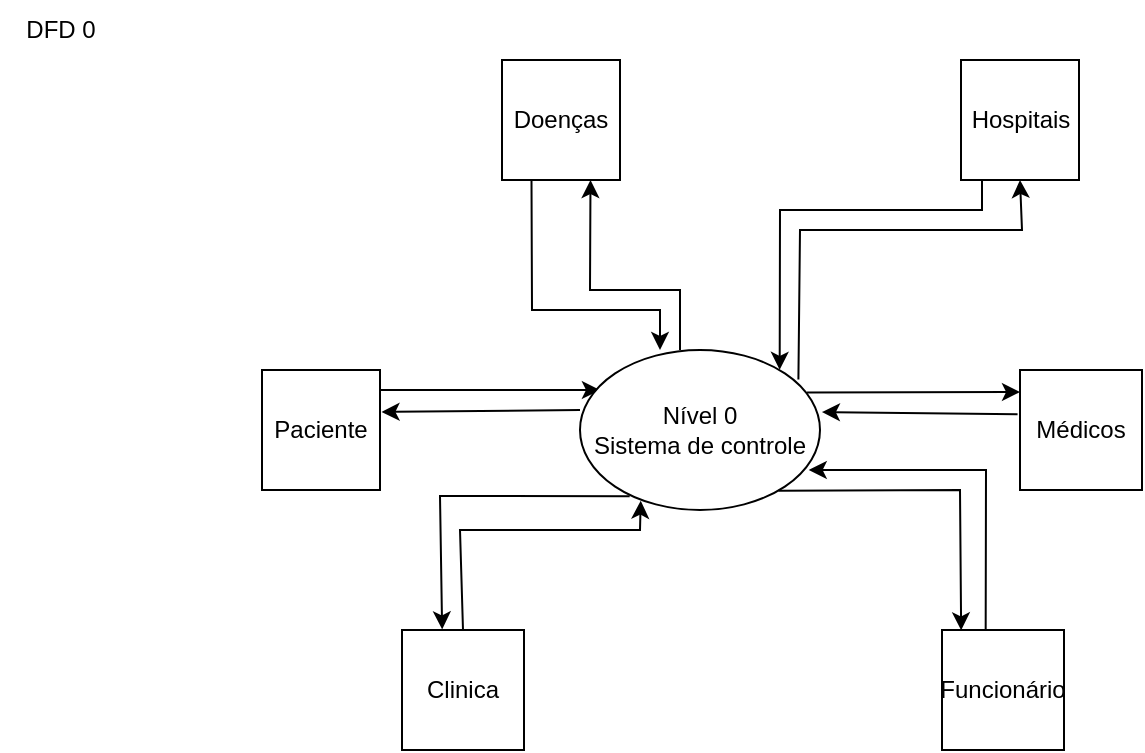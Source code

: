<mxfile version="21.1.2" type="device" pages="4">
  <diagram name="DFD NIVEL - DIAGRAMA DE CONTEXTO" id="bEv4E8w1ZN8cFLWdACM0">
    <mxGraphModel dx="656" dy="384" grid="1" gridSize="10" guides="1" tooltips="1" connect="1" arrows="1" fold="1" page="1" pageScale="1" pageWidth="827" pageHeight="1169" math="0" shadow="0">
      <root>
        <mxCell id="0" />
        <mxCell id="1" parent="0" />
        <mxCell id="mW0eqMzuEwa0X2ZjYvI0-1" value="Cliente" style="rounded=0;whiteSpace=wrap;html=1;" parent="1" vertex="1">
          <mxGeometry x="230" y="455" width="59" height="60" as="geometry" />
        </mxCell>
        <mxCell id="mW0eqMzuEwa0X2ZjYvI0-2" value="Médicos" style="rounded=0;whiteSpace=wrap;html=1;" parent="1" vertex="1">
          <mxGeometry x="609" y="455" width="61" height="60" as="geometry" />
        </mxCell>
        <mxCell id="mW0eqMzuEwa0X2ZjYvI0-5" value="" style="endArrow=classic;html=1;rounded=0;entryX=0.083;entryY=0.25;entryDx=0;entryDy=0;entryPerimeter=0;" parent="1" target="mW0eqMzuEwa0X2ZjYvI0-9" edge="1">
          <mxGeometry width="50" height="50" relative="1" as="geometry">
            <mxPoint x="289" y="465" as="sourcePoint" />
            <mxPoint x="397" y="465" as="targetPoint" />
          </mxGeometry>
        </mxCell>
        <mxCell id="mW0eqMzuEwa0X2ZjYvI0-6" value="" style="endArrow=classic;html=1;rounded=0;entryX=1.008;entryY=0.388;entryDx=0;entryDy=0;entryPerimeter=0;exitX=-0.02;exitY=0.369;exitDx=0;exitDy=0;exitPerimeter=0;" parent="1" source="mW0eqMzuEwa0X2ZjYvI0-2" target="mW0eqMzuEwa0X2ZjYvI0-9" edge="1">
          <mxGeometry width="50" height="50" relative="1" as="geometry">
            <mxPoint x="609" y="493" as="sourcePoint" />
            <mxPoint x="519" y="493" as="targetPoint" />
          </mxGeometry>
        </mxCell>
        <mxCell id="mW0eqMzuEwa0X2ZjYvI0-9" value="Nível 0&lt;br&gt;Sistema de controle" style="ellipse;whiteSpace=wrap;html=1;" parent="1" vertex="1">
          <mxGeometry x="389" y="445" width="120" height="80" as="geometry" />
        </mxCell>
        <mxCell id="mW0eqMzuEwa0X2ZjYvI0-10" value="" style="endArrow=classic;html=1;rounded=0;entryX=1.013;entryY=0.35;entryDx=0;entryDy=0;entryPerimeter=0;exitX=0;exitY=0.375;exitDx=0;exitDy=0;exitPerimeter=0;" parent="1" source="mW0eqMzuEwa0X2ZjYvI0-9" target="mW0eqMzuEwa0X2ZjYvI0-1" edge="1">
          <mxGeometry width="50" height="50" relative="1" as="geometry">
            <mxPoint x="391" y="495" as="sourcePoint" />
            <mxPoint x="299" y="495" as="targetPoint" />
          </mxGeometry>
        </mxCell>
        <mxCell id="mW0eqMzuEwa0X2ZjYvI0-11" value="" style="endArrow=classic;html=1;rounded=0;exitX=0.946;exitY=0.266;exitDx=0;exitDy=0;exitPerimeter=0;" parent="1" source="mW0eqMzuEwa0X2ZjYvI0-9" edge="1">
          <mxGeometry width="50" height="50" relative="1" as="geometry">
            <mxPoint x="509" y="465" as="sourcePoint" />
            <mxPoint x="609" y="466" as="targetPoint" />
          </mxGeometry>
        </mxCell>
        <mxCell id="mW0eqMzuEwa0X2ZjYvI0-13" value="Funcionário" style="rounded=0;whiteSpace=wrap;html=1;" parent="1" vertex="1">
          <mxGeometry x="570" y="585" width="61" height="60" as="geometry" />
        </mxCell>
        <mxCell id="mW0eqMzuEwa0X2ZjYvI0-14" value="Clinica" style="rounded=0;whiteSpace=wrap;html=1;" parent="1" vertex="1">
          <mxGeometry x="300" y="585" width="61" height="60" as="geometry" />
        </mxCell>
        <mxCell id="mW0eqMzuEwa0X2ZjYvI0-15" value="" style="endArrow=classic;html=1;rounded=0;entryX=0.253;entryY=0.942;entryDx=0;entryDy=0;entryPerimeter=0;exitX=0.5;exitY=0;exitDx=0;exitDy=0;" parent="1" source="S-GOhy86LZUjpKo3MG3e-1" target="mW0eqMzuEwa0X2ZjYvI0-9" edge="1">
          <mxGeometry width="50" height="50" relative="1" as="geometry">
            <mxPoint x="349" y="585" as="sourcePoint" />
            <mxPoint x="429" y="535" as="targetPoint" />
            <Array as="points">
              <mxPoint x="329" y="535" />
              <mxPoint x="419" y="535" />
            </Array>
          </mxGeometry>
        </mxCell>
        <mxCell id="mW0eqMzuEwa0X2ZjYvI0-16" value="" style="endArrow=classic;html=1;rounded=0;entryX=0.329;entryY=-0.005;entryDx=0;entryDy=0;exitX=0.207;exitY=0.914;exitDx=0;exitDy=0;exitPerimeter=0;entryPerimeter=0;" parent="1" source="mW0eqMzuEwa0X2ZjYvI0-9" target="S-GOhy86LZUjpKo3MG3e-1" edge="1">
          <mxGeometry width="50" height="50" relative="1" as="geometry">
            <mxPoint x="399" y="535" as="sourcePoint" />
            <mxPoint x="319" y="505" as="targetPoint" />
            <Array as="points">
              <mxPoint x="319" y="518" />
            </Array>
          </mxGeometry>
        </mxCell>
        <mxCell id="mW0eqMzuEwa0X2ZjYvI0-18" value="" style="endArrow=classic;html=1;rounded=0;exitX=0.358;exitY=-0.002;exitDx=0;exitDy=0;exitPerimeter=0;entryX=0.953;entryY=0.75;entryDx=0;entryDy=0;entryPerimeter=0;" parent="1" source="mW0eqMzuEwa0X2ZjYvI0-13" target="mW0eqMzuEwa0X2ZjYvI0-9" edge="1">
          <mxGeometry width="50" height="50" relative="1" as="geometry">
            <mxPoint x="569" y="585" as="sourcePoint" />
            <mxPoint x="619" y="535" as="targetPoint" />
            <Array as="points">
              <mxPoint x="592" y="505" />
            </Array>
          </mxGeometry>
        </mxCell>
        <mxCell id="mW0eqMzuEwa0X2ZjYvI0-19" value="" style="endArrow=classic;html=1;rounded=0;exitX=0.827;exitY=0.88;exitDx=0;exitDy=0;exitPerimeter=0;entryX=0.157;entryY=0.003;entryDx=0;entryDy=0;entryPerimeter=0;" parent="1" source="mW0eqMzuEwa0X2ZjYvI0-9" target="mW0eqMzuEwa0X2ZjYvI0-13" edge="1">
          <mxGeometry width="50" height="50" relative="1" as="geometry">
            <mxPoint x="499" y="535" as="sourcePoint" />
            <mxPoint x="580" y="580" as="targetPoint" />
            <Array as="points">
              <mxPoint x="579" y="515" />
            </Array>
          </mxGeometry>
        </mxCell>
        <mxCell id="mW0eqMzuEwa0X2ZjYvI0-20" value="DFD 0" style="text;html=1;align=center;verticalAlign=middle;resizable=0;points=[];autosize=1;strokeColor=none;fillColor=none;" parent="1" vertex="1">
          <mxGeometry x="99" y="270" width="60" height="30" as="geometry" />
        </mxCell>
        <mxCell id="mW0eqMzuEwa0X2ZjYvI0-21" value="Hospitais" style="rounded=0;whiteSpace=wrap;html=1;" parent="1" vertex="1">
          <mxGeometry x="579.5" y="300" width="59" height="60" as="geometry" />
        </mxCell>
        <mxCell id="mW0eqMzuEwa0X2ZjYvI0-22" value="Doenças" style="rounded=0;whiteSpace=wrap;html=1;" parent="1" vertex="1">
          <mxGeometry x="350" y="300" width="59" height="60" as="geometry" />
        </mxCell>
        <mxCell id="mW0eqMzuEwa0X2ZjYvI0-23" value="" style="endArrow=classic;html=1;rounded=0;exitX=0.25;exitY=1;exitDx=0;exitDy=0;" parent="1" source="mW0eqMzuEwa0X2ZjYvI0-22" edge="1">
          <mxGeometry width="50" height="50" relative="1" as="geometry">
            <mxPoint x="369" y="365" as="sourcePoint" />
            <mxPoint x="429" y="445" as="targetPoint" />
            <Array as="points">
              <mxPoint x="365" y="425" />
              <mxPoint x="429" y="425" />
            </Array>
          </mxGeometry>
        </mxCell>
        <mxCell id="mW0eqMzuEwa0X2ZjYvI0-24" value="" style="endArrow=classic;html=1;rounded=0;entryX=0.75;entryY=1;entryDx=0;entryDy=0;" parent="1" target="mW0eqMzuEwa0X2ZjYvI0-22" edge="1">
          <mxGeometry width="50" height="50" relative="1" as="geometry">
            <mxPoint x="439" y="445" as="sourcePoint" />
            <mxPoint x="379" y="365" as="targetPoint" />
            <Array as="points">
              <mxPoint x="439" y="415" />
              <mxPoint x="394" y="415" />
            </Array>
          </mxGeometry>
        </mxCell>
        <mxCell id="mW0eqMzuEwa0X2ZjYvI0-26" value="" style="endArrow=classic;html=1;rounded=0;entryX=0.832;entryY=0.124;entryDx=0;entryDy=0;entryPerimeter=0;" parent="1" target="mW0eqMzuEwa0X2ZjYvI0-9" edge="1">
          <mxGeometry width="50" height="50" relative="1" as="geometry">
            <mxPoint x="590" y="360" as="sourcePoint" />
            <mxPoint x="589" y="395" as="targetPoint" />
            <Array as="points">
              <mxPoint x="590" y="375" />
              <mxPoint x="489" y="375" />
            </Array>
          </mxGeometry>
        </mxCell>
        <mxCell id="mW0eqMzuEwa0X2ZjYvI0-27" value="" style="endArrow=classic;html=1;rounded=0;exitX=0.91;exitY=0.185;exitDx=0;exitDy=0;exitPerimeter=0;entryX=0.5;entryY=1;entryDx=0;entryDy=0;" parent="1" source="mW0eqMzuEwa0X2ZjYvI0-9" target="mW0eqMzuEwa0X2ZjYvI0-21" edge="1">
          <mxGeometry width="50" height="50" relative="1" as="geometry">
            <mxPoint x="519" y="445" as="sourcePoint" />
            <mxPoint x="569" y="395" as="targetPoint" />
            <Array as="points">
              <mxPoint x="499" y="385" />
              <mxPoint x="610" y="385" />
            </Array>
          </mxGeometry>
        </mxCell>
        <mxCell id="S-GOhy86LZUjpKo3MG3e-1" value="Clinica" style="rounded=0;whiteSpace=wrap;html=1;" parent="1" vertex="1">
          <mxGeometry x="300" y="585" width="61" height="60" as="geometry" />
        </mxCell>
        <mxCell id="S-GOhy86LZUjpKo3MG3e-2" value="Paciente" style="rounded=0;whiteSpace=wrap;html=1;" parent="1" vertex="1">
          <mxGeometry x="230" y="455" width="59" height="60" as="geometry" />
        </mxCell>
      </root>
    </mxGraphModel>
  </diagram>
  <diagram id="7qS5rRrxr6Y32bfDB2BV" name="DFD - Nível 1">
    <mxGraphModel dx="1377" dy="806" grid="1" gridSize="10" guides="1" tooltips="1" connect="1" arrows="1" fold="1" page="1" pageScale="1" pageWidth="850" pageHeight="1100" math="0" shadow="0">
      <root>
        <mxCell id="0" />
        <mxCell id="1" parent="0" />
        <mxCell id="ptNEkKENp7iOGep-rB65-1" value="Base de Dados Cliente" style="shape=partialRectangle;whiteSpace=wrap;html=1;left=0;right=0;fillColor=none;" parent="1" vertex="1">
          <mxGeometry x="631" y="95" width="120" height="60" as="geometry" />
        </mxCell>
        <mxCell id="ptNEkKENp7iOGep-rB65-2" value="DFD 1" style="text;html=1;align=center;verticalAlign=middle;resizable=0;points=[];autosize=1;strokeColor=none;fillColor=none;" parent="1" vertex="1">
          <mxGeometry x="71" y="20" width="60" height="30" as="geometry" />
        </mxCell>
        <mxCell id="ptNEkKENp7iOGep-rB65-3" value="Paciente" style="rounded=0;whiteSpace=wrap;html=1;" parent="1" vertex="1">
          <mxGeometry x="121" y="95" width="61" height="60" as="geometry" />
        </mxCell>
        <mxCell id="ptNEkKENp7iOGep-rB65-4" value="Nível 1.1&lt;br&gt;Cadastrar dados Cliente" style="ellipse;whiteSpace=wrap;html=1;" parent="1" vertex="1">
          <mxGeometry x="356" y="90" width="79" height="80" as="geometry" />
        </mxCell>
        <mxCell id="ptNEkKENp7iOGep-rB65-5" value="Nível 1.1&lt;br style=&quot;border-color: var(--border-color);&quot;&gt;Consultar dados Cliente" style="ellipse;whiteSpace=wrap;html=1;" parent="1" vertex="1">
          <mxGeometry x="356" y="185" width="79" height="80" as="geometry" />
        </mxCell>
        <mxCell id="ptNEkKENp7iOGep-rB65-6" value="Nível 1.1&lt;br style=&quot;border-color: var(--border-color);&quot;&gt;Alterar dados &lt;br&gt;Cliente" style="ellipse;whiteSpace=wrap;html=1;" parent="1" vertex="1">
          <mxGeometry x="356" y="275" width="79" height="80" as="geometry" />
        </mxCell>
        <mxCell id="ptNEkKENp7iOGep-rB65-7" value="Nível 1.1&lt;br style=&quot;border-color: var(--border-color);&quot;&gt;Excluir dados&lt;br&gt;&amp;nbsp;Cliente" style="ellipse;whiteSpace=wrap;html=1;" parent="1" vertex="1">
          <mxGeometry x="356" y="365" width="79" height="80" as="geometry" />
        </mxCell>
        <mxCell id="ptNEkKENp7iOGep-rB65-8" value="" style="endArrow=classic;html=1;rounded=0;exitX=1;exitY=0.5;exitDx=0;exitDy=0;entryX=0;entryY=0.438;entryDx=0;entryDy=0;entryPerimeter=0;" parent="1" source="ptNEkKENp7iOGep-rB65-3" target="ptNEkKENp7iOGep-rB65-4" edge="1">
          <mxGeometry width="50" height="50" relative="1" as="geometry">
            <mxPoint x="251" y="145" as="sourcePoint" />
            <mxPoint x="301" y="95" as="targetPoint" />
          </mxGeometry>
        </mxCell>
        <mxCell id="ptNEkKENp7iOGep-rB65-9" value="" style="endArrow=classic;html=1;rounded=0;entryX=1.017;entryY=0.672;entryDx=0;entryDy=0;entryPerimeter=0;exitX=0;exitY=0.557;exitDx=0;exitDy=0;exitPerimeter=0;" parent="1" target="ptNEkKENp7iOGep-rB65-3" edge="1" source="ptNEkKENp7iOGep-rB65-4">
          <mxGeometry width="50" height="50" relative="1" as="geometry">
            <mxPoint x="341" y="135" as="sourcePoint" />
            <mxPoint x="321" y="125" as="targetPoint" />
          </mxGeometry>
        </mxCell>
        <mxCell id="ptNEkKENp7iOGep-rB65-10" value="" style="endArrow=classic;html=1;rounded=0;exitX=0;exitY=0.5;exitDx=0;exitDy=0;entryX=0.941;entryY=1.024;entryDx=0;entryDy=0;entryPerimeter=0;" parent="1" source="ptNEkKENp7iOGep-rB65-5" target="ptNEkKENp7iOGep-rB65-3" edge="1">
          <mxGeometry width="50" height="50" relative="1" as="geometry">
            <mxPoint x="331" y="225" as="sourcePoint" />
            <mxPoint x="211" y="225" as="targetPoint" />
            <Array as="points">
              <mxPoint x="180" y="225" />
            </Array>
          </mxGeometry>
        </mxCell>
        <mxCell id="ptNEkKENp7iOGep-rB65-11" value="" style="endArrow=classic;html=1;rounded=0;exitX=0.84;exitY=1.027;exitDx=0;exitDy=0;exitPerimeter=0;entryX=0.006;entryY=0.617;entryDx=0;entryDy=0;entryPerimeter=0;" parent="1" source="ptNEkKENp7iOGep-rB65-3" target="ptNEkKENp7iOGep-rB65-5" edge="1">
          <mxGeometry width="50" height="50" relative="1" as="geometry">
            <mxPoint x="211" y="285" as="sourcePoint" />
            <mxPoint x="261" y="235" as="targetPoint" />
            <Array as="points">
              <mxPoint x="172" y="234" />
            </Array>
          </mxGeometry>
        </mxCell>
        <mxCell id="ptNEkKENp7iOGep-rB65-12" value="" style="endArrow=classic;html=1;rounded=0;exitX=0.5;exitY=1;exitDx=0;exitDy=0;entryX=0;entryY=0.5;entryDx=0;entryDy=0;" parent="1" source="ptNEkKENp7iOGep-rB65-3" target="ptNEkKENp7iOGep-rB65-6" edge="1">
          <mxGeometry width="50" height="50" relative="1" as="geometry">
            <mxPoint x="212" y="167" as="sourcePoint" />
            <mxPoint x="352" y="244" as="targetPoint" />
            <Array as="points">
              <mxPoint x="150" y="310" />
            </Array>
          </mxGeometry>
        </mxCell>
        <mxCell id="ptNEkKENp7iOGep-rB65-13" value="" style="endArrow=classic;html=1;rounded=0;entryX=0.603;entryY=0.985;entryDx=0;entryDy=0;exitX=0.01;exitY=0.385;exitDx=0;exitDy=0;exitPerimeter=0;entryPerimeter=0;" parent="1" source="ptNEkKENp7iOGep-rB65-6" target="ptNEkKENp7iOGep-rB65-3" edge="1">
          <mxGeometry width="50" height="50" relative="1" as="geometry">
            <mxPoint x="351" y="235" as="sourcePoint" />
            <mxPoint x="224" y="166" as="targetPoint" />
            <Array as="points">
              <mxPoint x="158" y="300" />
            </Array>
          </mxGeometry>
        </mxCell>
        <mxCell id="ptNEkKENp7iOGep-rB65-14" value="" style="endArrow=classic;html=1;rounded=0;entryX=0.25;entryY=1;entryDx=0;entryDy=0;exitX=0;exitY=0.375;exitDx=0;exitDy=0;exitPerimeter=0;" parent="1" source="ptNEkKENp7iOGep-rB65-7" target="ptNEkKENp7iOGep-rB65-3" edge="1">
          <mxGeometry width="50" height="50" relative="1" as="geometry">
            <mxPoint x="352" y="316" as="sourcePoint" />
            <mxPoint x="191" y="168" as="targetPoint" />
            <Array as="points">
              <mxPoint x="140" y="395" />
            </Array>
          </mxGeometry>
        </mxCell>
        <mxCell id="ptNEkKENp7iOGep-rB65-15" value="" style="endArrow=classic;html=1;rounded=0;entryX=0;entryY=0.5;entryDx=0;entryDy=0;exitX=0.127;exitY=1.001;exitDx=0;exitDy=0;exitPerimeter=0;" parent="1" source="ptNEkKENp7iOGep-rB65-3" target="ptNEkKENp7iOGep-rB65-7" edge="1">
          <mxGeometry width="50" height="50" relative="1" as="geometry">
            <mxPoint x="130" y="160" as="sourcePoint" />
            <mxPoint x="351" y="325" as="targetPoint" />
            <Array as="points">
              <mxPoint x="131" y="405" />
            </Array>
          </mxGeometry>
        </mxCell>
        <mxCell id="ptNEkKENp7iOGep-rB65-16" value="" style="endArrow=classic;html=1;rounded=0;entryX=0.994;entryY=0.425;entryDx=0;entryDy=0;entryPerimeter=0;exitX=0.002;exitY=0.478;exitDx=0;exitDy=0;exitPerimeter=0;" parent="1" source="ptNEkKENp7iOGep-rB65-1" target="ptNEkKENp7iOGep-rB65-4" edge="1">
          <mxGeometry width="50" height="50" relative="1" as="geometry">
            <mxPoint x="621" y="125" as="sourcePoint" />
            <mxPoint x="591" y="95" as="targetPoint" />
          </mxGeometry>
        </mxCell>
        <mxCell id="ptNEkKENp7iOGep-rB65-17" value="" style="endArrow=classic;html=1;rounded=0;exitX=1.005;exitY=0.564;exitDx=0;exitDy=0;exitPerimeter=0;entryX=0;entryY=0.667;entryDx=0;entryDy=0;entryPerimeter=0;" parent="1" source="ptNEkKENp7iOGep-rB65-4" target="ptNEkKENp7iOGep-rB65-1" edge="1">
          <mxGeometry width="50" height="50" relative="1" as="geometry">
            <mxPoint x="541" y="185" as="sourcePoint" />
            <mxPoint x="591" y="135" as="targetPoint" />
          </mxGeometry>
        </mxCell>
        <mxCell id="ptNEkKENp7iOGep-rB65-18" value="" style="endArrow=classic;html=1;rounded=0;exitX=0.076;exitY=1.001;exitDx=0;exitDy=0;exitPerimeter=0;entryX=1;entryY=0.5;entryDx=0;entryDy=0;" parent="1" source="ptNEkKENp7iOGep-rB65-1" target="ptNEkKENp7iOGep-rB65-5" edge="1">
          <mxGeometry width="50" height="50" relative="1" as="geometry">
            <mxPoint x="651" y="245" as="sourcePoint" />
            <mxPoint x="701" y="195" as="targetPoint" />
            <Array as="points">
              <mxPoint x="641" y="225" />
            </Array>
          </mxGeometry>
        </mxCell>
        <mxCell id="ptNEkKENp7iOGep-rB65-19" value="" style="endArrow=classic;html=1;rounded=0;entryX=0.159;entryY=0.989;entryDx=0;entryDy=0;entryPerimeter=0;" parent="1" target="ptNEkKENp7iOGep-rB65-1" edge="1">
          <mxGeometry width="50" height="50" relative="1" as="geometry">
            <mxPoint x="461" y="235" as="sourcePoint" />
            <mxPoint x="721" y="234" as="targetPoint" />
            <Array as="points">
              <mxPoint x="651" y="235" />
            </Array>
          </mxGeometry>
        </mxCell>
        <mxCell id="ptNEkKENp7iOGep-rB65-20" value="" style="endArrow=classic;html=1;rounded=0;exitX=0.302;exitY=1.048;exitDx=0;exitDy=0;exitPerimeter=0;entryX=0.977;entryY=0.375;entryDx=0;entryDy=0;entryPerimeter=0;" parent="1" source="ptNEkKENp7iOGep-rB65-1" target="ptNEkKENp7iOGep-rB65-6" edge="1">
          <mxGeometry width="50" height="50" relative="1" as="geometry">
            <mxPoint x="650" y="165" as="sourcePoint" />
            <mxPoint x="471" y="235" as="targetPoint" />
            <Array as="points">
              <mxPoint x="669" y="305" />
            </Array>
          </mxGeometry>
        </mxCell>
        <mxCell id="ptNEkKENp7iOGep-rB65-21" value="" style="endArrow=classic;html=1;rounded=0;entryX=0.397;entryY=1.003;entryDx=0;entryDy=0;exitX=1;exitY=0.5;exitDx=0;exitDy=0;entryPerimeter=0;" parent="1" source="ptNEkKENp7iOGep-rB65-6" target="ptNEkKENp7iOGep-rB65-1" edge="1">
          <mxGeometry width="50" height="50" relative="1" as="geometry">
            <mxPoint x="471" y="245" as="sourcePoint" />
            <mxPoint x="660" y="167" as="targetPoint" />
            <Array as="points">
              <mxPoint x="681" y="315" />
            </Array>
          </mxGeometry>
        </mxCell>
        <mxCell id="ptNEkKENp7iOGep-rB65-22" value="" style="endArrow=classic;html=1;rounded=0;entryX=0.75;entryY=1;entryDx=0;entryDy=0;exitX=1;exitY=0.5;exitDx=0;exitDy=0;" parent="1" source="ptNEkKENp7iOGep-rB65-7" target="ptNEkKENp7iOGep-rB65-1" edge="1">
          <mxGeometry width="50" height="50" relative="1" as="geometry">
            <mxPoint x="471" y="325" as="sourcePoint" />
            <mxPoint x="689" y="168" as="targetPoint" />
            <Array as="points">
              <mxPoint x="721" y="405" />
            </Array>
          </mxGeometry>
        </mxCell>
        <mxCell id="ptNEkKENp7iOGep-rB65-23" value="" style="endArrow=classic;html=1;rounded=0;exitX=0.65;exitY=1.05;exitDx=0;exitDy=0;exitPerimeter=0;entryX=0.98;entryY=0.366;entryDx=0;entryDy=0;entryPerimeter=0;" parent="1" source="ptNEkKENp7iOGep-rB65-1" target="ptNEkKENp7iOGep-rB65-7" edge="1">
          <mxGeometry width="50" height="50" relative="1" as="geometry">
            <mxPoint x="677" y="168" as="sourcePoint" />
            <mxPoint x="471" y="315" as="targetPoint" />
            <Array as="points">
              <mxPoint x="709" y="395" />
            </Array>
          </mxGeometry>
        </mxCell>
        <mxCell id="ptNEkKENp7iOGep-rB65-24" value="Dados Cliente" style="text;html=1;align=center;verticalAlign=middle;resizable=0;points=[];autosize=1;strokeColor=none;fillColor=none;" parent="1" vertex="1">
          <mxGeometry x="231" y="90" width="100" height="30" as="geometry" />
        </mxCell>
        <mxCell id="ptNEkKENp7iOGep-rB65-25" value="Dados Cliente" style="text;html=1;align=center;verticalAlign=middle;resizable=0;points=[];autosize=1;strokeColor=none;fillColor=none;" parent="1" vertex="1">
          <mxGeometry x="221" y="190" width="100" height="30" as="geometry" />
        </mxCell>
        <mxCell id="ptNEkKENp7iOGep-rB65-26" value="&lt;span style=&quot;color: rgb(0, 0, 0); font-family: Helvetica; font-size: 12px; font-style: normal; font-variant-ligatures: normal; font-variant-caps: normal; font-weight: 400; letter-spacing: normal; orphans: 2; text-align: center; text-indent: 0px; text-transform: none; widows: 2; word-spacing: 0px; -webkit-text-stroke-width: 0px; background-color: rgb(251, 251, 251); text-decoration-thickness: initial; text-decoration-style: initial; text-decoration-color: initial; float: none; display: inline !important;&quot;&gt;Dados Cliente&lt;/span&gt;" style="text;whiteSpace=wrap;html=1;" parent="1" vertex="1">
          <mxGeometry x="231" y="275" width="110" height="40" as="geometry" />
        </mxCell>
        <mxCell id="ptNEkKENp7iOGep-rB65-27" value="&lt;span style=&quot;color: rgb(0, 0, 0); font-family: Helvetica; font-size: 12px; font-style: normal; font-variant-ligatures: normal; font-variant-caps: normal; font-weight: 400; letter-spacing: normal; orphans: 2; text-align: center; text-indent: 0px; text-transform: none; widows: 2; word-spacing: 0px; -webkit-text-stroke-width: 0px; background-color: rgb(251, 251, 251); text-decoration-thickness: initial; text-decoration-style: initial; text-decoration-color: initial; float: none; display: inline !important;&quot;&gt;Dados Cliente&lt;/span&gt;" style="text;whiteSpace=wrap;html=1;" parent="1" vertex="1">
          <mxGeometry x="231" y="365" width="110" height="40" as="geometry" />
        </mxCell>
        <mxCell id="ptNEkKENp7iOGep-rB65-28" value="Dados Cliente" style="text;html=1;align=center;verticalAlign=middle;resizable=0;points=[];autosize=1;strokeColor=none;fillColor=none;" parent="1" vertex="1">
          <mxGeometry x="471" y="135" width="100" height="30" as="geometry" />
        </mxCell>
        <mxCell id="ptNEkKENp7iOGep-rB65-29" value="Dados Cliente" style="text;html=1;align=center;verticalAlign=middle;resizable=0;points=[];autosize=1;strokeColor=none;fillColor=none;" parent="1" vertex="1">
          <mxGeometry x="481" y="235" width="100" height="30" as="geometry" />
        </mxCell>
        <mxCell id="ptNEkKENp7iOGep-rB65-30" value="&lt;span style=&quot;color: rgb(0, 0, 0); font-family: Helvetica; font-size: 12px; font-style: normal; font-variant-ligatures: normal; font-variant-caps: normal; font-weight: 400; letter-spacing: normal; orphans: 2; text-align: center; text-indent: 0px; text-transform: none; widows: 2; word-spacing: 0px; -webkit-text-stroke-width: 0px; background-color: rgb(251, 251, 251); text-decoration-thickness: initial; text-decoration-style: initial; text-decoration-color: initial; float: none; display: inline !important;&quot;&gt;Dados Cliente&lt;/span&gt;" style="text;whiteSpace=wrap;html=1;" parent="1" vertex="1">
          <mxGeometry x="481" y="315" width="110" height="40" as="geometry" />
        </mxCell>
        <mxCell id="ptNEkKENp7iOGep-rB65-31" value="&lt;span style=&quot;color: rgb(0, 0, 0); font-family: Helvetica; font-size: 12px; font-style: normal; font-variant-ligatures: normal; font-variant-caps: normal; font-weight: 400; letter-spacing: normal; orphans: 2; text-align: center; text-indent: 0px; text-transform: none; widows: 2; word-spacing: 0px; -webkit-text-stroke-width: 0px; background-color: rgb(251, 251, 251); text-decoration-thickness: initial; text-decoration-style: initial; text-decoration-color: initial; float: none; display: inline !important;&quot;&gt;Dados Cliente&lt;/span&gt;" style="text;whiteSpace=wrap;html=1;" parent="1" vertex="1">
          <mxGeometry x="481" y="405" width="110" height="40" as="geometry" />
        </mxCell>
        <mxCell id="ptNEkKENp7iOGep-rB65-32" value="Status" style="text;html=1;align=center;verticalAlign=middle;resizable=0;points=[];autosize=1;strokeColor=none;fillColor=none;" parent="1" vertex="1">
          <mxGeometry x="251" y="130" width="60" height="30" as="geometry" />
        </mxCell>
        <mxCell id="ptNEkKENp7iOGep-rB65-33" value="Status" style="text;html=1;align=center;verticalAlign=middle;resizable=0;points=[];autosize=1;strokeColor=none;fillColor=none;" parent="1" vertex="1">
          <mxGeometry x="496" y="90" width="60" height="30" as="geometry" />
        </mxCell>
        <mxCell id="ptNEkKENp7iOGep-rB65-34" value="Status" style="text;html=1;align=center;verticalAlign=middle;resizable=0;points=[];autosize=1;strokeColor=none;fillColor=none;" parent="1" vertex="1">
          <mxGeometry x="496" y="190" width="60" height="30" as="geometry" />
        </mxCell>
        <mxCell id="ptNEkKENp7iOGep-rB65-35" value="Status" style="text;html=1;align=center;verticalAlign=middle;resizable=0;points=[];autosize=1;strokeColor=none;fillColor=none;" parent="1" vertex="1">
          <mxGeometry x="496" y="275" width="60" height="30" as="geometry" />
        </mxCell>
        <mxCell id="ptNEkKENp7iOGep-rB65-36" value="Status" style="text;html=1;align=center;verticalAlign=middle;resizable=0;points=[];autosize=1;strokeColor=none;fillColor=none;" parent="1" vertex="1">
          <mxGeometry x="491" y="365" width="60" height="30" as="geometry" />
        </mxCell>
        <mxCell id="ptNEkKENp7iOGep-rB65-37" value="Status" style="text;html=1;align=center;verticalAlign=middle;resizable=0;points=[];autosize=1;strokeColor=none;fillColor=none;" parent="1" vertex="1">
          <mxGeometry x="241" y="235" width="60" height="30" as="geometry" />
        </mxCell>
        <mxCell id="ptNEkKENp7iOGep-rB65-38" value="Status" style="text;html=1;align=center;verticalAlign=middle;resizable=0;points=[];autosize=1;strokeColor=none;fillColor=none;" parent="1" vertex="1">
          <mxGeometry x="241" y="315" width="60" height="30" as="geometry" />
        </mxCell>
        <mxCell id="ptNEkKENp7iOGep-rB65-39" value="Status" style="text;html=1;align=center;verticalAlign=middle;resizable=0;points=[];autosize=1;strokeColor=none;fillColor=none;" parent="1" vertex="1">
          <mxGeometry x="241" y="410" width="60" height="30" as="geometry" />
        </mxCell>
        <mxCell id="ptNEkKENp7iOGep-rB65-40" value="Clinicas" style="rounded=0;whiteSpace=wrap;html=1;" parent="1" vertex="1">
          <mxGeometry x="121" y="480" width="61" height="60" as="geometry" />
        </mxCell>
        <mxCell id="ptNEkKENp7iOGep-rB65-41" value="Nível 1.2&lt;br&gt;Cadastrar dados Clinicas" style="ellipse;whiteSpace=wrap;html=1;" parent="1" vertex="1">
          <mxGeometry x="361" y="485" width="79" height="80" as="geometry" />
        </mxCell>
        <mxCell id="ptNEkKENp7iOGep-rB65-42" value="Nível 1.2&lt;br style=&quot;border-color: var(--border-color);&quot;&gt;Consultar dados Clinicas" style="ellipse;whiteSpace=wrap;html=1;" parent="1" vertex="1">
          <mxGeometry x="361" y="580" width="79" height="80" as="geometry" />
        </mxCell>
        <mxCell id="ptNEkKENp7iOGep-rB65-43" value="Nível 1.2&lt;br style=&quot;border-color: var(--border-color);&quot;&gt;Alterar dados &lt;br&gt;Clinicas" style="ellipse;whiteSpace=wrap;html=1;" parent="1" vertex="1">
          <mxGeometry x="361" y="670" width="79" height="80" as="geometry" />
        </mxCell>
        <mxCell id="ptNEkKENp7iOGep-rB65-44" value="Nível 1.2&lt;br style=&quot;border-color: var(--border-color);&quot;&gt;Excluir dados &lt;br&gt;Clinicas" style="ellipse;whiteSpace=wrap;html=1;" parent="1" vertex="1">
          <mxGeometry x="361" y="760" width="79" height="80" as="geometry" />
        </mxCell>
        <mxCell id="ptNEkKENp7iOGep-rB65-45" value="" style="endArrow=classic;html=1;rounded=0;exitX=1;exitY=0.5;exitDx=0;exitDy=0;entryX=0.034;entryY=0.344;entryDx=0;entryDy=0;entryPerimeter=0;" parent="1" source="ptNEkKENp7iOGep-rB65-40" target="ptNEkKENp7iOGep-rB65-41" edge="1">
          <mxGeometry width="50" height="50" relative="1" as="geometry">
            <mxPoint x="261" y="540" as="sourcePoint" />
            <mxPoint x="311" y="490" as="targetPoint" />
          </mxGeometry>
        </mxCell>
        <mxCell id="ptNEkKENp7iOGep-rB65-46" value="" style="endArrow=classic;html=1;rounded=0;entryX=1;entryY=0.75;entryDx=0;entryDy=0;exitX=0;exitY=0.5;exitDx=0;exitDy=0;" parent="1" target="ptNEkKENp7iOGep-rB65-40" edge="1" source="ptNEkKENp7iOGep-rB65-41">
          <mxGeometry width="50" height="50" relative="1" as="geometry">
            <mxPoint x="351" y="530" as="sourcePoint" />
            <mxPoint x="331" y="520" as="targetPoint" />
          </mxGeometry>
        </mxCell>
        <mxCell id="ptNEkKENp7iOGep-rB65-47" value="" style="endArrow=classic;html=1;rounded=0;exitX=0;exitY=0.5;exitDx=0;exitDy=0;entryX=0.941;entryY=1.024;entryDx=0;entryDy=0;entryPerimeter=0;" parent="1" source="ptNEkKENp7iOGep-rB65-42" target="ptNEkKENp7iOGep-rB65-40" edge="1">
          <mxGeometry width="50" height="50" relative="1" as="geometry">
            <mxPoint x="341" y="620" as="sourcePoint" />
            <mxPoint x="221" y="620" as="targetPoint" />
            <Array as="points">
              <mxPoint x="190" y="620" />
            </Array>
          </mxGeometry>
        </mxCell>
        <mxCell id="ptNEkKENp7iOGep-rB65-48" value="" style="endArrow=classic;html=1;rounded=0;exitX=0.84;exitY=1.027;exitDx=0;exitDy=0;exitPerimeter=0;entryX=0.006;entryY=0.617;entryDx=0;entryDy=0;entryPerimeter=0;" parent="1" edge="1">
          <mxGeometry width="50" height="50" relative="1" as="geometry">
            <mxPoint x="173.24" y="541.62" as="sourcePoint" />
            <mxPoint x="362.474" y="629.36" as="targetPoint" />
            <Array as="points">
              <mxPoint x="181" y="629" />
            </Array>
          </mxGeometry>
        </mxCell>
        <mxCell id="ptNEkKENp7iOGep-rB65-49" value="" style="endArrow=classic;html=1;rounded=0;exitX=0.572;exitY=1.047;exitDx=0;exitDy=0;exitPerimeter=0;entryX=0;entryY=0.5;entryDx=0;entryDy=0;" parent="1" source="ptNEkKENp7iOGep-rB65-40" target="ptNEkKENp7iOGep-rB65-43" edge="1">
          <mxGeometry width="50" height="50" relative="1" as="geometry">
            <mxPoint x="222" y="562" as="sourcePoint" />
            <mxPoint x="362" y="639" as="targetPoint" />
            <Array as="points">
              <mxPoint x="160" y="710" />
            </Array>
          </mxGeometry>
        </mxCell>
        <mxCell id="ptNEkKENp7iOGep-rB65-50" value="" style="endArrow=classic;html=1;rounded=0;entryX=0.691;entryY=0.98;entryDx=0;entryDy=0;exitX=0.01;exitY=0.385;exitDx=0;exitDy=0;exitPerimeter=0;entryPerimeter=0;" parent="1" source="ptNEkKENp7iOGep-rB65-43" target="ptNEkKENp7iOGep-rB65-40" edge="1">
          <mxGeometry width="50" height="50" relative="1" as="geometry">
            <mxPoint x="361" y="630" as="sourcePoint" />
            <mxPoint x="234" y="561" as="targetPoint" />
            <Array as="points">
              <mxPoint x="170" y="700" />
            </Array>
          </mxGeometry>
        </mxCell>
        <mxCell id="ptNEkKENp7iOGep-rB65-51" value="" style="endArrow=classic;html=1;rounded=0;entryX=0.375;entryY=0.993;entryDx=0;entryDy=0;entryPerimeter=0;exitX=0;exitY=0.375;exitDx=0;exitDy=0;exitPerimeter=0;" parent="1" source="ptNEkKENp7iOGep-rB65-44" target="ptNEkKENp7iOGep-rB65-40" edge="1">
          <mxGeometry width="50" height="50" relative="1" as="geometry">
            <mxPoint x="362" y="711" as="sourcePoint" />
            <mxPoint x="201" y="563" as="targetPoint" />
            <Array as="points">
              <mxPoint x="150" y="790" />
            </Array>
          </mxGeometry>
        </mxCell>
        <mxCell id="ptNEkKENp7iOGep-rB65-52" value="" style="endArrow=classic;html=1;rounded=0;exitX=0.25;exitY=1;exitDx=0;exitDy=0;entryX=0;entryY=0.5;entryDx=0;entryDy=0;" parent="1" source="ptNEkKENp7iOGep-rB65-40" target="ptNEkKENp7iOGep-rB65-44" edge="1">
          <mxGeometry width="50" height="50" relative="1" as="geometry">
            <mxPoint x="190" y="563" as="sourcePoint" />
            <mxPoint x="361" y="720" as="targetPoint" />
            <Array as="points">
              <mxPoint x="141" y="800" />
            </Array>
          </mxGeometry>
        </mxCell>
        <mxCell id="ptNEkKENp7iOGep-rB65-53" value="" style="endArrow=classic;html=1;rounded=0;entryX=0.996;entryY=0.401;entryDx=0;entryDy=0;entryPerimeter=0;exitX=0.002;exitY=0.478;exitDx=0;exitDy=0;exitPerimeter=0;" parent="1" target="ptNEkKENp7iOGep-rB65-41" edge="1">
          <mxGeometry width="50" height="50" relative="1" as="geometry">
            <mxPoint x="641" y="519" as="sourcePoint" />
            <mxPoint x="601" y="490" as="targetPoint" />
          </mxGeometry>
        </mxCell>
        <mxCell id="ptNEkKENp7iOGep-rB65-54" value="" style="endArrow=classic;html=1;rounded=0;exitX=1.005;exitY=0.564;exitDx=0;exitDy=0;exitPerimeter=0;entryX=0;entryY=0.667;entryDx=0;entryDy=0;entryPerimeter=0;" parent="1" source="ptNEkKENp7iOGep-rB65-41" edge="1">
          <mxGeometry width="50" height="50" relative="1" as="geometry">
            <mxPoint x="551" y="580" as="sourcePoint" />
            <mxPoint x="641" y="530" as="targetPoint" />
          </mxGeometry>
        </mxCell>
        <mxCell id="ptNEkKENp7iOGep-rB65-55" value="" style="endArrow=classic;html=1;rounded=0;exitX=0.076;exitY=1.001;exitDx=0;exitDy=0;exitPerimeter=0;entryX=1;entryY=0.5;entryDx=0;entryDy=0;" parent="1" target="ptNEkKENp7iOGep-rB65-42" edge="1">
          <mxGeometry width="50" height="50" relative="1" as="geometry">
            <mxPoint x="650" y="550" as="sourcePoint" />
            <mxPoint x="711" y="590" as="targetPoint" />
            <Array as="points">
              <mxPoint x="651" y="620" />
            </Array>
          </mxGeometry>
        </mxCell>
        <mxCell id="ptNEkKENp7iOGep-rB65-56" value="" style="endArrow=classic;html=1;rounded=0;entryX=0.159;entryY=0.989;entryDx=0;entryDy=0;entryPerimeter=0;" parent="1" edge="1">
          <mxGeometry width="50" height="50" relative="1" as="geometry">
            <mxPoint x="471" y="630" as="sourcePoint" />
            <mxPoint x="660" y="549" as="targetPoint" />
            <Array as="points">
              <mxPoint x="661" y="630" />
            </Array>
          </mxGeometry>
        </mxCell>
        <mxCell id="ptNEkKENp7iOGep-rB65-57" value="" style="endArrow=classic;html=1;rounded=0;exitX=0.302;exitY=1.048;exitDx=0;exitDy=0;exitPerimeter=0;entryX=0.977;entryY=0.375;entryDx=0;entryDy=0;entryPerimeter=0;" parent="1" target="ptNEkKENp7iOGep-rB65-43" edge="1">
          <mxGeometry width="50" height="50" relative="1" as="geometry">
            <mxPoint x="677" y="553" as="sourcePoint" />
            <mxPoint x="481" y="630" as="targetPoint" />
            <Array as="points">
              <mxPoint x="679" y="700" />
            </Array>
          </mxGeometry>
        </mxCell>
        <mxCell id="ptNEkKENp7iOGep-rB65-58" value="" style="endArrow=classic;html=1;rounded=0;entryX=0.397;entryY=1.003;entryDx=0;entryDy=0;exitX=1;exitY=0.5;exitDx=0;exitDy=0;entryPerimeter=0;" parent="1" source="ptNEkKENp7iOGep-rB65-43" edge="1">
          <mxGeometry width="50" height="50" relative="1" as="geometry">
            <mxPoint x="481" y="640" as="sourcePoint" />
            <mxPoint x="689" y="550" as="targetPoint" />
            <Array as="points">
              <mxPoint x="691" y="710" />
            </Array>
          </mxGeometry>
        </mxCell>
        <mxCell id="ptNEkKENp7iOGep-rB65-59" value="" style="endArrow=classic;html=1;rounded=0;entryX=0.75;entryY=1;entryDx=0;entryDy=0;exitX=1;exitY=0.5;exitDx=0;exitDy=0;" parent="1" source="ptNEkKENp7iOGep-rB65-44" edge="1">
          <mxGeometry width="50" height="50" relative="1" as="geometry">
            <mxPoint x="481" y="720" as="sourcePoint" />
            <mxPoint x="731" y="550" as="targetPoint" />
            <Array as="points">
              <mxPoint x="731" y="800" />
            </Array>
          </mxGeometry>
        </mxCell>
        <mxCell id="ptNEkKENp7iOGep-rB65-60" value="" style="endArrow=classic;html=1;rounded=0;exitX=0.65;exitY=1.05;exitDx=0;exitDy=0;exitPerimeter=0;entryX=0.98;entryY=0.366;entryDx=0;entryDy=0;entryPerimeter=0;" parent="1" target="ptNEkKENp7iOGep-rB65-44" edge="1">
          <mxGeometry width="50" height="50" relative="1" as="geometry">
            <mxPoint x="719" y="553" as="sourcePoint" />
            <mxPoint x="481" y="710" as="targetPoint" />
            <Array as="points">
              <mxPoint x="719" y="790" />
            </Array>
          </mxGeometry>
        </mxCell>
        <mxCell id="ptNEkKENp7iOGep-rB65-61" value="Dados Clinicas" style="text;html=1;align=center;verticalAlign=middle;resizable=0;points=[];autosize=1;strokeColor=none;fillColor=none;" parent="1" vertex="1">
          <mxGeometry x="241" y="485" width="100" height="30" as="geometry" />
        </mxCell>
        <mxCell id="ptNEkKENp7iOGep-rB65-62" value="Dados Clinicas" style="text;html=1;align=center;verticalAlign=middle;resizable=0;points=[];autosize=1;strokeColor=none;fillColor=none;" parent="1" vertex="1">
          <mxGeometry x="231" y="585" width="100" height="30" as="geometry" />
        </mxCell>
        <mxCell id="ptNEkKENp7iOGep-rB65-63" value="&lt;span style=&quot;color: rgb(0, 0, 0); font-family: Helvetica; font-size: 12px; font-style: normal; font-variant-ligatures: normal; font-variant-caps: normal; font-weight: 400; letter-spacing: normal; orphans: 2; text-align: center; text-indent: 0px; text-transform: none; widows: 2; word-spacing: 0px; -webkit-text-stroke-width: 0px; background-color: rgb(251, 251, 251); text-decoration-thickness: initial; text-decoration-style: initial; text-decoration-color: initial; float: none; display: inline !important;&quot;&gt;Dados Clinicas&lt;/span&gt;" style="text;whiteSpace=wrap;html=1;" parent="1" vertex="1">
          <mxGeometry x="241" y="670" width="110" height="40" as="geometry" />
        </mxCell>
        <mxCell id="ptNEkKENp7iOGep-rB65-64" value="&lt;span style=&quot;color: rgb(0, 0, 0); font-family: Helvetica; font-size: 12px; font-style: normal; font-variant-ligatures: normal; font-variant-caps: normal; font-weight: 400; letter-spacing: normal; orphans: 2; text-align: center; text-indent: 0px; text-transform: none; widows: 2; word-spacing: 0px; -webkit-text-stroke-width: 0px; background-color: rgb(251, 251, 251); text-decoration-thickness: initial; text-decoration-style: initial; text-decoration-color: initial; float: none; display: inline !important;&quot;&gt;Dados Clinicas&lt;/span&gt;" style="text;whiteSpace=wrap;html=1;" parent="1" vertex="1">
          <mxGeometry x="241" y="760" width="110" height="40" as="geometry" />
        </mxCell>
        <mxCell id="ptNEkKENp7iOGep-rB65-65" value="Dados Clinicas" style="text;html=1;align=center;verticalAlign=middle;resizable=0;points=[];autosize=1;strokeColor=none;fillColor=none;" parent="1" vertex="1">
          <mxGeometry x="481" y="530" width="100" height="30" as="geometry" />
        </mxCell>
        <mxCell id="ptNEkKENp7iOGep-rB65-66" value="Dados Clinicas" style="text;html=1;align=center;verticalAlign=middle;resizable=0;points=[];autosize=1;strokeColor=none;fillColor=none;" parent="1" vertex="1">
          <mxGeometry x="491" y="630" width="100" height="30" as="geometry" />
        </mxCell>
        <mxCell id="ptNEkKENp7iOGep-rB65-67" value="&lt;span style=&quot;color: rgb(0, 0, 0); font-family: Helvetica; font-size: 12px; font-style: normal; font-variant-ligatures: normal; font-variant-caps: normal; font-weight: 400; letter-spacing: normal; orphans: 2; text-align: center; text-indent: 0px; text-transform: none; widows: 2; word-spacing: 0px; -webkit-text-stroke-width: 0px; background-color: rgb(251, 251, 251); text-decoration-thickness: initial; text-decoration-style: initial; text-decoration-color: initial; float: none; display: inline !important;&quot;&gt;Dados Clinicas&lt;/span&gt;" style="text;whiteSpace=wrap;html=1;" parent="1" vertex="1">
          <mxGeometry x="491" y="710" width="110" height="40" as="geometry" />
        </mxCell>
        <mxCell id="ptNEkKENp7iOGep-rB65-68" value="&lt;span style=&quot;color: rgb(0, 0, 0); font-family: Helvetica; font-size: 12px; font-style: normal; font-variant-ligatures: normal; font-variant-caps: normal; font-weight: 400; letter-spacing: normal; orphans: 2; text-align: center; text-indent: 0px; text-transform: none; widows: 2; word-spacing: 0px; -webkit-text-stroke-width: 0px; background-color: rgb(251, 251, 251); text-decoration-thickness: initial; text-decoration-style: initial; text-decoration-color: initial; float: none; display: inline !important;&quot;&gt;Dados Clinicas&lt;/span&gt;" style="text;whiteSpace=wrap;html=1;" parent="1" vertex="1">
          <mxGeometry x="491" y="800" width="110" height="40" as="geometry" />
        </mxCell>
        <mxCell id="ptNEkKENp7iOGep-rB65-69" value="Status" style="text;html=1;align=center;verticalAlign=middle;resizable=0;points=[];autosize=1;strokeColor=none;fillColor=none;" parent="1" vertex="1">
          <mxGeometry x="261" y="525" width="60" height="30" as="geometry" />
        </mxCell>
        <mxCell id="ptNEkKENp7iOGep-rB65-70" value="Status" style="text;html=1;align=center;verticalAlign=middle;resizable=0;points=[];autosize=1;strokeColor=none;fillColor=none;" parent="1" vertex="1">
          <mxGeometry x="506" y="485" width="60" height="30" as="geometry" />
        </mxCell>
        <mxCell id="ptNEkKENp7iOGep-rB65-71" value="Status" style="text;html=1;align=center;verticalAlign=middle;resizable=0;points=[];autosize=1;strokeColor=none;fillColor=none;" parent="1" vertex="1">
          <mxGeometry x="506" y="585" width="60" height="30" as="geometry" />
        </mxCell>
        <mxCell id="ptNEkKENp7iOGep-rB65-72" value="Status" style="text;html=1;align=center;verticalAlign=middle;resizable=0;points=[];autosize=1;strokeColor=none;fillColor=none;" parent="1" vertex="1">
          <mxGeometry x="506" y="670" width="60" height="30" as="geometry" />
        </mxCell>
        <mxCell id="ptNEkKENp7iOGep-rB65-73" value="Status" style="text;html=1;align=center;verticalAlign=middle;resizable=0;points=[];autosize=1;strokeColor=none;fillColor=none;" parent="1" vertex="1">
          <mxGeometry x="501" y="760" width="60" height="30" as="geometry" />
        </mxCell>
        <mxCell id="ptNEkKENp7iOGep-rB65-74" value="Status" style="text;html=1;align=center;verticalAlign=middle;resizable=0;points=[];autosize=1;strokeColor=none;fillColor=none;" parent="1" vertex="1">
          <mxGeometry x="251" y="630" width="60" height="30" as="geometry" />
        </mxCell>
        <mxCell id="ptNEkKENp7iOGep-rB65-75" value="Status" style="text;html=1;align=center;verticalAlign=middle;resizable=0;points=[];autosize=1;strokeColor=none;fillColor=none;" parent="1" vertex="1">
          <mxGeometry x="251" y="710" width="60" height="30" as="geometry" />
        </mxCell>
        <mxCell id="ptNEkKENp7iOGep-rB65-76" value="Status" style="text;html=1;align=center;verticalAlign=middle;resizable=0;points=[];autosize=1;strokeColor=none;fillColor=none;" parent="1" vertex="1">
          <mxGeometry x="251" y="805" width="60" height="30" as="geometry" />
        </mxCell>
        <mxCell id="ptNEkKENp7iOGep-rB65-77" value="Funcionários" style="rounded=0;whiteSpace=wrap;html=1;" parent="1" vertex="1">
          <mxGeometry x="130" y="885" width="61" height="60" as="geometry" />
        </mxCell>
        <mxCell id="ptNEkKENp7iOGep-rB65-78" value="Nível 1.3&lt;br&gt;Cadastrar dados Funcionários" style="ellipse;whiteSpace=wrap;html=1;" parent="1" vertex="1">
          <mxGeometry x="371" y="880" width="79" height="80" as="geometry" />
        </mxCell>
        <mxCell id="ptNEkKENp7iOGep-rB65-79" value="Nível 1.3&lt;br style=&quot;border-color: var(--border-color);&quot;&gt;Consultar dados Funcionários" style="ellipse;whiteSpace=wrap;html=1;" parent="1" vertex="1">
          <mxGeometry x="370" y="970" width="79" height="80" as="geometry" />
        </mxCell>
        <mxCell id="ptNEkKENp7iOGep-rB65-80" value="Nível 1.3&lt;br style=&quot;border-color: var(--border-color);&quot;&gt;Alterar dados &lt;br&gt;Funcionários" style="ellipse;whiteSpace=wrap;html=1;" parent="1" vertex="1">
          <mxGeometry x="376.5" y="1060" width="79" height="80" as="geometry" />
        </mxCell>
        <mxCell id="ptNEkKENp7iOGep-rB65-81" value="Nível 1.3&lt;br style=&quot;border-color: var(--border-color);&quot;&gt;Excluir dados Funcionários" style="ellipse;whiteSpace=wrap;html=1;" parent="1" vertex="1">
          <mxGeometry x="376.5" y="1150" width="79" height="80" as="geometry" />
        </mxCell>
        <mxCell id="ptNEkKENp7iOGep-rB65-82" value="" style="endArrow=classic;html=1;rounded=0;exitX=1.033;exitY=0.338;exitDx=0;exitDy=0;entryX=0.018;entryY=0.323;entryDx=0;entryDy=0;entryPerimeter=0;exitPerimeter=0;" parent="1" source="ptNEkKENp7iOGep-rB65-77" target="ptNEkKENp7iOGep-rB65-78" edge="1">
          <mxGeometry width="50" height="50" relative="1" as="geometry">
            <mxPoint x="271" y="930" as="sourcePoint" />
            <mxPoint x="321" y="880" as="targetPoint" />
          </mxGeometry>
        </mxCell>
        <mxCell id="ptNEkKENp7iOGep-rB65-83" value="" style="endArrow=classic;html=1;rounded=0;entryX=1.014;entryY=0.59;entryDx=0;entryDy=0;entryPerimeter=0;exitX=0;exitY=0.5;exitDx=0;exitDy=0;" parent="1" target="ptNEkKENp7iOGep-rB65-77" edge="1" source="ptNEkKENp7iOGep-rB65-78">
          <mxGeometry width="50" height="50" relative="1" as="geometry">
            <mxPoint x="361" y="920" as="sourcePoint" />
            <mxPoint x="341" y="910" as="targetPoint" />
          </mxGeometry>
        </mxCell>
        <mxCell id="ptNEkKENp7iOGep-rB65-84" value="" style="endArrow=classic;html=1;rounded=0;exitX=0;exitY=0.5;exitDx=0;exitDy=0;entryX=0.941;entryY=1.024;entryDx=0;entryDy=0;entryPerimeter=0;" parent="1" source="ptNEkKENp7iOGep-rB65-79" target="ptNEkKENp7iOGep-rB65-77" edge="1">
          <mxGeometry width="50" height="50" relative="1" as="geometry">
            <mxPoint x="351" y="1010" as="sourcePoint" />
            <mxPoint x="231" y="1010" as="targetPoint" />
            <Array as="points">
              <mxPoint x="200" y="1010" />
            </Array>
          </mxGeometry>
        </mxCell>
        <mxCell id="ptNEkKENp7iOGep-rB65-85" value="" style="endArrow=classic;html=1;rounded=0;exitX=0.84;exitY=1.027;exitDx=0;exitDy=0;exitPerimeter=0;entryX=0.006;entryY=0.617;entryDx=0;entryDy=0;entryPerimeter=0;" parent="1" source="ptNEkKENp7iOGep-rB65-77" target="ptNEkKENp7iOGep-rB65-79" edge="1">
          <mxGeometry width="50" height="50" relative="1" as="geometry">
            <mxPoint x="231" y="1070" as="sourcePoint" />
            <mxPoint x="281" y="1020" as="targetPoint" />
            <Array as="points">
              <mxPoint x="190" y="1019" />
            </Array>
          </mxGeometry>
        </mxCell>
        <mxCell id="ptNEkKENp7iOGep-rB65-86" value="" style="endArrow=classic;html=1;rounded=0;exitX=0.572;exitY=1.047;exitDx=0;exitDy=0;exitPerimeter=0;entryX=0;entryY=0.5;entryDx=0;entryDy=0;" parent="1" source="ptNEkKENp7iOGep-rB65-77" target="ptNEkKENp7iOGep-rB65-80" edge="1">
          <mxGeometry width="50" height="50" relative="1" as="geometry">
            <mxPoint x="232" y="952" as="sourcePoint" />
            <mxPoint x="372" y="1029" as="targetPoint" />
            <Array as="points">
              <mxPoint x="170" y="1100" />
            </Array>
          </mxGeometry>
        </mxCell>
        <mxCell id="ptNEkKENp7iOGep-rB65-87" value="" style="endArrow=classic;html=1;rounded=0;entryX=0.686;entryY=1.029;entryDx=0;entryDy=0;entryPerimeter=0;exitX=0.01;exitY=0.385;exitDx=0;exitDy=0;exitPerimeter=0;" parent="1" source="ptNEkKENp7iOGep-rB65-80" target="ptNEkKENp7iOGep-rB65-77" edge="1">
          <mxGeometry width="50" height="50" relative="1" as="geometry">
            <mxPoint x="371" y="1020" as="sourcePoint" />
            <mxPoint x="244" y="951" as="targetPoint" />
            <Array as="points">
              <mxPoint x="180" y="1090" />
            </Array>
          </mxGeometry>
        </mxCell>
        <mxCell id="ptNEkKENp7iOGep-rB65-88" value="" style="endArrow=classic;html=1;rounded=0;entryX=0.25;entryY=1;entryDx=0;entryDy=0;exitX=0;exitY=0.375;exitDx=0;exitDy=0;exitPerimeter=0;" parent="1" source="ptNEkKENp7iOGep-rB65-81" target="ptNEkKENp7iOGep-rB65-77" edge="1">
          <mxGeometry width="50" height="50" relative="1" as="geometry">
            <mxPoint x="372" y="1101" as="sourcePoint" />
            <mxPoint x="211" y="953" as="targetPoint" />
            <Array as="points">
              <mxPoint x="150" y="1180" />
            </Array>
          </mxGeometry>
        </mxCell>
        <mxCell id="ptNEkKENp7iOGep-rB65-89" value="" style="endArrow=classic;html=1;rounded=0;exitX=0.087;exitY=1.029;exitDx=0;exitDy=0;entryX=0;entryY=0.5;entryDx=0;entryDy=0;exitPerimeter=0;" parent="1" source="ptNEkKENp7iOGep-rB65-77" target="ptNEkKENp7iOGep-rB65-81" edge="1">
          <mxGeometry width="50" height="50" relative="1" as="geometry">
            <mxPoint x="200" y="953" as="sourcePoint" />
            <mxPoint x="371" y="1110" as="targetPoint" />
            <Array as="points">
              <mxPoint x="140" y="1190" />
            </Array>
          </mxGeometry>
        </mxCell>
        <mxCell id="ptNEkKENp7iOGep-rB65-90" value="" style="endArrow=classic;html=1;rounded=0;entryX=0.98;entryY=0.345;entryDx=0;entryDy=0;entryPerimeter=0;exitX=0.002;exitY=0.478;exitDx=0;exitDy=0;exitPerimeter=0;" parent="1" target="ptNEkKENp7iOGep-rB65-78" edge="1">
          <mxGeometry width="50" height="50" relative="1" as="geometry">
            <mxPoint x="651" y="909" as="sourcePoint" />
            <mxPoint x="611" y="880" as="targetPoint" />
          </mxGeometry>
        </mxCell>
        <mxCell id="ptNEkKENp7iOGep-rB65-91" value="" style="endArrow=classic;html=1;rounded=0;exitX=1;exitY=0.5;exitDx=0;exitDy=0;entryX=0;entryY=0.667;entryDx=0;entryDy=0;entryPerimeter=0;" parent="1" source="ptNEkKENp7iOGep-rB65-78" edge="1">
          <mxGeometry width="50" height="50" relative="1" as="geometry">
            <mxPoint x="561" y="970" as="sourcePoint" />
            <mxPoint x="651" y="920" as="targetPoint" />
          </mxGeometry>
        </mxCell>
        <mxCell id="ptNEkKENp7iOGep-rB65-92" value="" style="endArrow=classic;html=1;rounded=0;exitX=0.076;exitY=1.001;exitDx=0;exitDy=0;exitPerimeter=0;entryX=1;entryY=0.5;entryDx=0;entryDy=0;" parent="1" target="ptNEkKENp7iOGep-rB65-79" edge="1">
          <mxGeometry width="50" height="50" relative="1" as="geometry">
            <mxPoint x="660" y="940" as="sourcePoint" />
            <mxPoint x="721" y="980" as="targetPoint" />
            <Array as="points">
              <mxPoint x="661" y="1010" />
            </Array>
          </mxGeometry>
        </mxCell>
        <mxCell id="ptNEkKENp7iOGep-rB65-93" value="" style="endArrow=classic;html=1;rounded=0;entryX=0.159;entryY=0.989;entryDx=0;entryDy=0;entryPerimeter=0;" parent="1" edge="1">
          <mxGeometry width="50" height="50" relative="1" as="geometry">
            <mxPoint x="481" y="1020" as="sourcePoint" />
            <mxPoint x="670" y="939" as="targetPoint" />
            <Array as="points">
              <mxPoint x="671" y="1020" />
            </Array>
          </mxGeometry>
        </mxCell>
        <mxCell id="ptNEkKENp7iOGep-rB65-94" value="" style="endArrow=classic;html=1;rounded=0;exitX=0.302;exitY=1.048;exitDx=0;exitDy=0;exitPerimeter=0;entryX=0.977;entryY=0.375;entryDx=0;entryDy=0;entryPerimeter=0;" parent="1" target="ptNEkKENp7iOGep-rB65-80" edge="1">
          <mxGeometry width="50" height="50" relative="1" as="geometry">
            <mxPoint x="687" y="943" as="sourcePoint" />
            <mxPoint x="491" y="1020" as="targetPoint" />
            <Array as="points">
              <mxPoint x="689" y="1090" />
            </Array>
          </mxGeometry>
        </mxCell>
        <mxCell id="ptNEkKENp7iOGep-rB65-95" value="" style="endArrow=classic;html=1;rounded=0;entryX=0.397;entryY=1.003;entryDx=0;entryDy=0;exitX=1;exitY=0.5;exitDx=0;exitDy=0;entryPerimeter=0;" parent="1" source="ptNEkKENp7iOGep-rB65-80" edge="1">
          <mxGeometry width="50" height="50" relative="1" as="geometry">
            <mxPoint x="491" y="1030" as="sourcePoint" />
            <mxPoint x="699" y="940" as="targetPoint" />
            <Array as="points">
              <mxPoint x="701" y="1100" />
            </Array>
          </mxGeometry>
        </mxCell>
        <mxCell id="ptNEkKENp7iOGep-rB65-96" value="" style="endArrow=classic;html=1;rounded=0;entryX=0.75;entryY=1;entryDx=0;entryDy=0;exitX=1;exitY=0.5;exitDx=0;exitDy=0;" parent="1" source="ptNEkKENp7iOGep-rB65-81" edge="1">
          <mxGeometry width="50" height="50" relative="1" as="geometry">
            <mxPoint x="491" y="1110" as="sourcePoint" />
            <mxPoint x="741" y="940" as="targetPoint" />
            <Array as="points">
              <mxPoint x="741" y="1190" />
            </Array>
          </mxGeometry>
        </mxCell>
        <mxCell id="ptNEkKENp7iOGep-rB65-97" value="" style="endArrow=classic;html=1;rounded=0;exitX=0.65;exitY=1.05;exitDx=0;exitDy=0;exitPerimeter=0;entryX=0.98;entryY=0.366;entryDx=0;entryDy=0;entryPerimeter=0;" parent="1" target="ptNEkKENp7iOGep-rB65-81" edge="1">
          <mxGeometry width="50" height="50" relative="1" as="geometry">
            <mxPoint x="729" y="943" as="sourcePoint" />
            <mxPoint x="491" y="1100" as="targetPoint" />
            <Array as="points">
              <mxPoint x="729" y="1180" />
            </Array>
          </mxGeometry>
        </mxCell>
        <mxCell id="ptNEkKENp7iOGep-rB65-98" value="Dados Funcionários" style="text;html=1;align=center;verticalAlign=middle;resizable=0;points=[];autosize=1;strokeColor=none;fillColor=none;" parent="1" vertex="1">
          <mxGeometry x="236" y="875" width="130" height="30" as="geometry" />
        </mxCell>
        <mxCell id="ptNEkKENp7iOGep-rB65-99" value="Dados&amp;nbsp;Funcionários" style="text;html=1;align=center;verticalAlign=middle;resizable=0;points=[];autosize=1;strokeColor=none;fillColor=none;" parent="1" vertex="1">
          <mxGeometry x="226" y="975" width="130" height="30" as="geometry" />
        </mxCell>
        <mxCell id="ptNEkKENp7iOGep-rB65-100" value="&lt;span style=&quot;color: rgb(0, 0, 0); font-family: Helvetica; font-size: 12px; font-style: normal; font-variant-ligatures: normal; font-variant-caps: normal; font-weight: 400; letter-spacing: normal; orphans: 2; text-align: center; text-indent: 0px; text-transform: none; widows: 2; word-spacing: 0px; -webkit-text-stroke-width: 0px; background-color: rgb(251, 251, 251); text-decoration-thickness: initial; text-decoration-style: initial; text-decoration-color: initial; float: none; display: inline !important;&quot;&gt;Dados&amp;nbsp;&lt;/span&gt;Funcionários" style="text;whiteSpace=wrap;html=1;" parent="1" vertex="1">
          <mxGeometry x="251" y="1060" width="110" height="40" as="geometry" />
        </mxCell>
        <mxCell id="ptNEkKENp7iOGep-rB65-101" value="&lt;span style=&quot;color: rgb(0, 0, 0); font-family: Helvetica; font-size: 12px; font-style: normal; font-variant-ligatures: normal; font-variant-caps: normal; font-weight: 400; letter-spacing: normal; orphans: 2; text-align: center; text-indent: 0px; text-transform: none; widows: 2; word-spacing: 0px; -webkit-text-stroke-width: 0px; background-color: rgb(251, 251, 251); text-decoration-thickness: initial; text-decoration-style: initial; text-decoration-color: initial; float: none; display: inline !important;&quot;&gt;Dados &lt;/span&gt;Funcionários" style="text;whiteSpace=wrap;html=1;" parent="1" vertex="1">
          <mxGeometry x="251" y="1150" width="110" height="40" as="geometry" />
        </mxCell>
        <mxCell id="ptNEkKENp7iOGep-rB65-102" value="Dados&amp;nbsp;Funcionários" style="text;html=1;align=center;verticalAlign=middle;resizable=0;points=[];autosize=1;strokeColor=none;fillColor=none;" parent="1" vertex="1">
          <mxGeometry x="476" y="920" width="130" height="30" as="geometry" />
        </mxCell>
        <mxCell id="ptNEkKENp7iOGep-rB65-103" value="Dados&amp;nbsp;Funcionários" style="text;html=1;align=center;verticalAlign=middle;resizable=0;points=[];autosize=1;strokeColor=none;fillColor=none;" parent="1" vertex="1">
          <mxGeometry x="486" y="1020" width="130" height="30" as="geometry" />
        </mxCell>
        <mxCell id="ptNEkKENp7iOGep-rB65-104" value="&lt;span style=&quot;color: rgb(0, 0, 0); font-family: Helvetica; font-size: 12px; font-style: normal; font-variant-ligatures: normal; font-variant-caps: normal; font-weight: 400; letter-spacing: normal; orphans: 2; text-align: center; text-indent: 0px; text-transform: none; widows: 2; word-spacing: 0px; -webkit-text-stroke-width: 0px; background-color: rgb(251, 251, 251); text-decoration-thickness: initial; text-decoration-style: initial; text-decoration-color: initial; float: none; display: inline !important;&quot;&gt;Dados&amp;nbsp;&lt;/span&gt;Funcionários" style="text;whiteSpace=wrap;html=1;" parent="1" vertex="1">
          <mxGeometry x="501" y="1100" width="110" height="40" as="geometry" />
        </mxCell>
        <mxCell id="ptNEkKENp7iOGep-rB65-105" value="&lt;span style=&quot;color: rgb(0, 0, 0); font-family: Helvetica; font-size: 12px; font-style: normal; font-variant-ligatures: normal; font-variant-caps: normal; font-weight: 400; letter-spacing: normal; orphans: 2; text-align: center; text-indent: 0px; text-transform: none; widows: 2; word-spacing: 0px; -webkit-text-stroke-width: 0px; background-color: rgb(251, 251, 251); text-decoration-thickness: initial; text-decoration-style: initial; text-decoration-color: initial; float: none; display: inline !important;&quot;&gt;Dados&amp;nbsp;&lt;/span&gt;Funcionários" style="text;whiteSpace=wrap;html=1;" parent="1" vertex="1">
          <mxGeometry x="501" y="1190" width="110" height="40" as="geometry" />
        </mxCell>
        <mxCell id="ptNEkKENp7iOGep-rB65-106" value="Status" style="text;html=1;align=center;verticalAlign=middle;resizable=0;points=[];autosize=1;strokeColor=none;fillColor=none;" parent="1" vertex="1">
          <mxGeometry x="271" y="915" width="60" height="30" as="geometry" />
        </mxCell>
        <mxCell id="ptNEkKENp7iOGep-rB65-107" value="Status" style="text;html=1;align=center;verticalAlign=middle;resizable=0;points=[];autosize=1;strokeColor=none;fillColor=none;" parent="1" vertex="1">
          <mxGeometry x="516" y="875" width="60" height="30" as="geometry" />
        </mxCell>
        <mxCell id="ptNEkKENp7iOGep-rB65-108" value="Status" style="text;html=1;align=center;verticalAlign=middle;resizable=0;points=[];autosize=1;strokeColor=none;fillColor=none;" parent="1" vertex="1">
          <mxGeometry x="516" y="975" width="60" height="30" as="geometry" />
        </mxCell>
        <mxCell id="ptNEkKENp7iOGep-rB65-109" value="Status" style="text;html=1;align=center;verticalAlign=middle;resizable=0;points=[];autosize=1;strokeColor=none;fillColor=none;" parent="1" vertex="1">
          <mxGeometry x="516" y="1060" width="60" height="30" as="geometry" />
        </mxCell>
        <mxCell id="ptNEkKENp7iOGep-rB65-110" value="Status" style="text;html=1;align=center;verticalAlign=middle;resizable=0;points=[];autosize=1;strokeColor=none;fillColor=none;" parent="1" vertex="1">
          <mxGeometry x="511" y="1150" width="60" height="30" as="geometry" />
        </mxCell>
        <mxCell id="ptNEkKENp7iOGep-rB65-111" value="Status" style="text;html=1;align=center;verticalAlign=middle;resizable=0;points=[];autosize=1;strokeColor=none;fillColor=none;" parent="1" vertex="1">
          <mxGeometry x="261" y="1020" width="60" height="30" as="geometry" />
        </mxCell>
        <mxCell id="ptNEkKENp7iOGep-rB65-112" value="Status" style="text;html=1;align=center;verticalAlign=middle;resizable=0;points=[];autosize=1;strokeColor=none;fillColor=none;" parent="1" vertex="1">
          <mxGeometry x="261" y="1100" width="60" height="30" as="geometry" />
        </mxCell>
        <mxCell id="ptNEkKENp7iOGep-rB65-113" value="Status" style="text;html=1;align=center;verticalAlign=middle;resizable=0;points=[];autosize=1;strokeColor=none;fillColor=none;" parent="1" vertex="1">
          <mxGeometry x="261" y="1195" width="60" height="30" as="geometry" />
        </mxCell>
        <mxCell id="ptNEkKENp7iOGep-rB65-114" value="Base de Dados Clinicas" style="shape=partialRectangle;whiteSpace=wrap;html=1;left=0;right=0;fillColor=none;" parent="1" vertex="1">
          <mxGeometry x="641" y="490" width="120" height="60" as="geometry" />
        </mxCell>
        <mxCell id="ptNEkKENp7iOGep-rB65-115" value="Base de Dados Funcionários" style="shape=partialRectangle;whiteSpace=wrap;html=1;left=0;right=0;fillColor=none;" parent="1" vertex="1">
          <mxGeometry x="651" y="880" width="120" height="60" as="geometry" />
        </mxCell>
        <mxCell id="ptNEkKENp7iOGep-rB65-116" value="Médicos" style="rounded=0;whiteSpace=wrap;html=1;" parent="1" vertex="1">
          <mxGeometry x="140" y="1290" width="66" height="60" as="geometry" />
        </mxCell>
        <mxCell id="ptNEkKENp7iOGep-rB65-117" value="Nível 1.4&lt;br&gt;Cadastrar dados Médicos" style="ellipse;whiteSpace=wrap;html=1;" parent="1" vertex="1">
          <mxGeometry x="374" y="1285" width="84" height="80" as="geometry" />
        </mxCell>
        <mxCell id="ptNEkKENp7iOGep-rB65-118" value="Nível 1.4&lt;br style=&quot;border-color: var(--border-color);&quot;&gt;Consultar dados Médicos" style="ellipse;whiteSpace=wrap;html=1;" parent="1" vertex="1">
          <mxGeometry x="374" y="1380" width="84" height="80" as="geometry" />
        </mxCell>
        <mxCell id="ptNEkKENp7iOGep-rB65-119" value="Nível 1.4&lt;br style=&quot;border-color: var(--border-color);&quot;&gt;Alterar dados &lt;br&gt;Médicos" style="ellipse;whiteSpace=wrap;html=1;" parent="1" vertex="1">
          <mxGeometry x="376.5" y="1470" width="84" height="80" as="geometry" />
        </mxCell>
        <mxCell id="ptNEkKENp7iOGep-rB65-120" value="Nível 1.4&lt;br style=&quot;border-color: var(--border-color);&quot;&gt;Excluir dados Médicos" style="ellipse;whiteSpace=wrap;html=1;" parent="1" vertex="1">
          <mxGeometry x="383" y="1560" width="84" height="80" as="geometry" />
        </mxCell>
        <mxCell id="ptNEkKENp7iOGep-rB65-121" value="" style="endArrow=classic;html=1;rounded=0;exitX=1;exitY=0.5;exitDx=0;exitDy=0;entryX=0;entryY=0.438;entryDx=0;entryDy=0;entryPerimeter=0;" parent="1" source="ptNEkKENp7iOGep-rB65-116" target="ptNEkKENp7iOGep-rB65-117" edge="1">
          <mxGeometry width="50" height="50" relative="1" as="geometry">
            <mxPoint x="266" y="1340" as="sourcePoint" />
            <mxPoint x="316" y="1290" as="targetPoint" />
          </mxGeometry>
        </mxCell>
        <mxCell id="ptNEkKENp7iOGep-rB65-122" value="" style="endArrow=classic;html=1;rounded=0;entryX=1.017;entryY=0.672;entryDx=0;entryDy=0;entryPerimeter=0;" parent="1" target="ptNEkKENp7iOGep-rB65-116" edge="1">
          <mxGeometry width="50" height="50" relative="1" as="geometry">
            <mxPoint x="356" y="1330" as="sourcePoint" />
            <mxPoint x="336" y="1320" as="targetPoint" />
          </mxGeometry>
        </mxCell>
        <mxCell id="ptNEkKENp7iOGep-rB65-123" value="" style="endArrow=classic;html=1;rounded=0;exitX=0;exitY=0.5;exitDx=0;exitDy=0;entryX=0.855;entryY=1.012;entryDx=0;entryDy=0;entryPerimeter=0;" parent="1" source="ptNEkKENp7iOGep-rB65-118" target="ptNEkKENp7iOGep-rB65-116" edge="1">
          <mxGeometry width="50" height="50" relative="1" as="geometry">
            <mxPoint x="346" y="1420" as="sourcePoint" />
            <mxPoint x="226" y="1420" as="targetPoint" />
            <Array as="points">
              <mxPoint x="200" y="1420" />
            </Array>
          </mxGeometry>
        </mxCell>
        <mxCell id="ptNEkKENp7iOGep-rB65-124" value="" style="endArrow=classic;html=1;rounded=0;exitX=0.69;exitY=1.021;exitDx=0;exitDy=0;exitPerimeter=0;entryX=0.006;entryY=0.617;entryDx=0;entryDy=0;entryPerimeter=0;" parent="1" source="ptNEkKENp7iOGep-rB65-116" target="ptNEkKENp7iOGep-rB65-118" edge="1">
          <mxGeometry width="50" height="50" relative="1" as="geometry">
            <mxPoint x="226" y="1480" as="sourcePoint" />
            <mxPoint x="276" y="1430" as="targetPoint" />
            <Array as="points">
              <mxPoint x="190" y="1429" />
            </Array>
          </mxGeometry>
        </mxCell>
        <mxCell id="ptNEkKENp7iOGep-rB65-125" value="" style="endArrow=classic;html=1;rounded=0;exitX=0.413;exitY=0.983;exitDx=0;exitDy=0;exitPerimeter=0;entryX=0;entryY=0.5;entryDx=0;entryDy=0;" parent="1" source="ptNEkKENp7iOGep-rB65-116" target="ptNEkKENp7iOGep-rB65-119" edge="1">
          <mxGeometry width="50" height="50" relative="1" as="geometry">
            <mxPoint x="227" y="1362" as="sourcePoint" />
            <mxPoint x="367" y="1439" as="targetPoint" />
            <Array as="points">
              <mxPoint x="170" y="1510" />
            </Array>
          </mxGeometry>
        </mxCell>
        <mxCell id="ptNEkKENp7iOGep-rB65-126" value="" style="endArrow=classic;html=1;rounded=0;entryX=0.5;entryY=1;entryDx=0;entryDy=0;exitX=0.01;exitY=0.385;exitDx=0;exitDy=0;exitPerimeter=0;" parent="1" source="ptNEkKENp7iOGep-rB65-119" target="ptNEkKENp7iOGep-rB65-116" edge="1">
          <mxGeometry width="50" height="50" relative="1" as="geometry">
            <mxPoint x="366" y="1430" as="sourcePoint" />
            <mxPoint x="239" y="1361" as="targetPoint" />
            <Array as="points">
              <mxPoint x="180" y="1500" />
            </Array>
          </mxGeometry>
        </mxCell>
        <mxCell id="ptNEkKENp7iOGep-rB65-127" value="" style="endArrow=classic;html=1;rounded=0;entryX=0.197;entryY=1.031;entryDx=0;entryDy=0;entryPerimeter=0;exitX=0;exitY=0.375;exitDx=0;exitDy=0;exitPerimeter=0;" parent="1" source="ptNEkKENp7iOGep-rB65-120" target="ptNEkKENp7iOGep-rB65-116" edge="1">
          <mxGeometry width="50" height="50" relative="1" as="geometry">
            <mxPoint x="367" y="1511" as="sourcePoint" />
            <mxPoint x="206" y="1363" as="targetPoint" />
            <Array as="points">
              <mxPoint x="155" y="1590" />
            </Array>
          </mxGeometry>
        </mxCell>
        <mxCell id="ptNEkKENp7iOGep-rB65-128" value="" style="endArrow=classic;html=1;rounded=0;entryX=0;entryY=0.5;entryDx=0;entryDy=0;exitX=0.084;exitY=1.021;exitDx=0;exitDy=0;exitPerimeter=0;" parent="1" source="ptNEkKENp7iOGep-rB65-116" target="ptNEkKENp7iOGep-rB65-120" edge="1">
          <mxGeometry width="50" height="50" relative="1" as="geometry">
            <mxPoint x="157" y="1350" as="sourcePoint" />
            <mxPoint x="366" y="1520" as="targetPoint" />
            <Array as="points">
              <mxPoint x="146" y="1600" />
            </Array>
          </mxGeometry>
        </mxCell>
        <mxCell id="ptNEkKENp7iOGep-rB65-129" value="" style="endArrow=classic;html=1;rounded=0;entryX=0.994;entryY=0.425;entryDx=0;entryDy=0;entryPerimeter=0;exitX=0.002;exitY=0.478;exitDx=0;exitDy=0;exitPerimeter=0;" parent="1" target="ptNEkKENp7iOGep-rB65-117" edge="1">
          <mxGeometry width="50" height="50" relative="1" as="geometry">
            <mxPoint x="646" y="1319" as="sourcePoint" />
            <mxPoint x="606" y="1290" as="targetPoint" />
          </mxGeometry>
        </mxCell>
        <mxCell id="ptNEkKENp7iOGep-rB65-130" value="" style="endArrow=classic;html=1;rounded=0;exitX=1.005;exitY=0.564;exitDx=0;exitDy=0;exitPerimeter=0;entryX=0;entryY=0.667;entryDx=0;entryDy=0;entryPerimeter=0;" parent="1" source="ptNEkKENp7iOGep-rB65-117" edge="1">
          <mxGeometry width="50" height="50" relative="1" as="geometry">
            <mxPoint x="556" y="1380" as="sourcePoint" />
            <mxPoint x="646" y="1330" as="targetPoint" />
          </mxGeometry>
        </mxCell>
        <mxCell id="ptNEkKENp7iOGep-rB65-131" value="" style="endArrow=classic;html=1;rounded=0;exitX=0.076;exitY=1.001;exitDx=0;exitDy=0;exitPerimeter=0;entryX=1;entryY=0.5;entryDx=0;entryDy=0;" parent="1" target="ptNEkKENp7iOGep-rB65-118" edge="1">
          <mxGeometry width="50" height="50" relative="1" as="geometry">
            <mxPoint x="655" y="1350" as="sourcePoint" />
            <mxPoint x="716" y="1390" as="targetPoint" />
            <Array as="points">
              <mxPoint x="656" y="1420" />
            </Array>
          </mxGeometry>
        </mxCell>
        <mxCell id="ptNEkKENp7iOGep-rB65-132" value="" style="endArrow=classic;html=1;rounded=0;entryX=0.159;entryY=0.989;entryDx=0;entryDy=0;entryPerimeter=0;" parent="1" edge="1">
          <mxGeometry width="50" height="50" relative="1" as="geometry">
            <mxPoint x="476" y="1430" as="sourcePoint" />
            <mxPoint x="665" y="1349" as="targetPoint" />
            <Array as="points">
              <mxPoint x="666" y="1430" />
            </Array>
          </mxGeometry>
        </mxCell>
        <mxCell id="ptNEkKENp7iOGep-rB65-133" value="" style="endArrow=classic;html=1;rounded=0;exitX=0.302;exitY=1.048;exitDx=0;exitDy=0;exitPerimeter=0;entryX=0.977;entryY=0.375;entryDx=0;entryDy=0;entryPerimeter=0;" parent="1" target="ptNEkKENp7iOGep-rB65-119" edge="1">
          <mxGeometry width="50" height="50" relative="1" as="geometry">
            <mxPoint x="682" y="1353" as="sourcePoint" />
            <mxPoint x="486" y="1430" as="targetPoint" />
            <Array as="points">
              <mxPoint x="684" y="1500" />
            </Array>
          </mxGeometry>
        </mxCell>
        <mxCell id="ptNEkKENp7iOGep-rB65-134" value="" style="endArrow=classic;html=1;rounded=0;entryX=0.397;entryY=1.003;entryDx=0;entryDy=0;exitX=1;exitY=0.5;exitDx=0;exitDy=0;entryPerimeter=0;" parent="1" source="ptNEkKENp7iOGep-rB65-119" edge="1">
          <mxGeometry width="50" height="50" relative="1" as="geometry">
            <mxPoint x="486" y="1440" as="sourcePoint" />
            <mxPoint x="694" y="1350" as="targetPoint" />
            <Array as="points">
              <mxPoint x="696" y="1510" />
            </Array>
          </mxGeometry>
        </mxCell>
        <mxCell id="ptNEkKENp7iOGep-rB65-135" value="" style="endArrow=classic;html=1;rounded=0;entryX=0.75;entryY=1;entryDx=0;entryDy=0;exitX=1;exitY=0.5;exitDx=0;exitDy=0;" parent="1" source="ptNEkKENp7iOGep-rB65-120" edge="1">
          <mxGeometry width="50" height="50" relative="1" as="geometry">
            <mxPoint x="486" y="1520" as="sourcePoint" />
            <mxPoint x="736" y="1350" as="targetPoint" />
            <Array as="points">
              <mxPoint x="736" y="1600" />
            </Array>
          </mxGeometry>
        </mxCell>
        <mxCell id="ptNEkKENp7iOGep-rB65-136" value="" style="endArrow=classic;html=1;rounded=0;exitX=0.65;exitY=1.05;exitDx=0;exitDy=0;exitPerimeter=0;entryX=0.98;entryY=0.366;entryDx=0;entryDy=0;entryPerimeter=0;" parent="1" target="ptNEkKENp7iOGep-rB65-120" edge="1">
          <mxGeometry width="50" height="50" relative="1" as="geometry">
            <mxPoint x="724" y="1353" as="sourcePoint" />
            <mxPoint x="486" y="1510" as="targetPoint" />
            <Array as="points">
              <mxPoint x="724" y="1590" />
            </Array>
          </mxGeometry>
        </mxCell>
        <mxCell id="ptNEkKENp7iOGep-rB65-137" value="Dados&amp;nbsp;Médicos" style="text;html=1;align=center;verticalAlign=middle;resizable=0;points=[];autosize=1;strokeColor=none;fillColor=none;" parent="1" vertex="1">
          <mxGeometry x="241" y="1285" width="110" height="30" as="geometry" />
        </mxCell>
        <mxCell id="ptNEkKENp7iOGep-rB65-138" value="Dados&amp;nbsp;Médicos" style="text;html=1;align=center;verticalAlign=middle;resizable=0;points=[];autosize=1;strokeColor=none;fillColor=none;" parent="1" vertex="1">
          <mxGeometry x="231" y="1385" width="110" height="30" as="geometry" />
        </mxCell>
        <mxCell id="ptNEkKENp7iOGep-rB65-139" value="&lt;span style=&quot;color: rgb(0, 0, 0); font-family: Helvetica; font-size: 12px; font-style: normal; font-variant-ligatures: normal; font-variant-caps: normal; font-weight: 400; letter-spacing: normal; orphans: 2; text-align: center; text-indent: 0px; text-transform: none; widows: 2; word-spacing: 0px; -webkit-text-stroke-width: 0px; background-color: rgb(251, 251, 251); text-decoration-thickness: initial; text-decoration-style: initial; text-decoration-color: initial; float: none; display: inline !important;&quot;&gt;Dados&amp;nbsp;&lt;/span&gt;Médicos" style="text;whiteSpace=wrap;html=1;" parent="1" vertex="1">
          <mxGeometry x="246" y="1560" width="110" height="40" as="geometry" />
        </mxCell>
        <mxCell id="ptNEkKENp7iOGep-rB65-140" value="Dados&amp;nbsp;Médicos" style="text;html=1;align=center;verticalAlign=middle;resizable=0;points=[];autosize=1;strokeColor=none;fillColor=none;" parent="1" vertex="1">
          <mxGeometry x="481" y="1330" width="110" height="30" as="geometry" />
        </mxCell>
        <mxCell id="ptNEkKENp7iOGep-rB65-141" value="Dados&amp;nbsp;Médicos" style="text;html=1;align=center;verticalAlign=middle;resizable=0;points=[];autosize=1;strokeColor=none;fillColor=none;" parent="1" vertex="1">
          <mxGeometry x="491" y="1430" width="110" height="30" as="geometry" />
        </mxCell>
        <mxCell id="ptNEkKENp7iOGep-rB65-142" value="&lt;span style=&quot;color: rgb(0, 0, 0); font-family: Helvetica; font-size: 12px; font-style: normal; font-variant-ligatures: normal; font-variant-caps: normal; font-weight: 400; letter-spacing: normal; orphans: 2; text-align: center; text-indent: 0px; text-transform: none; widows: 2; word-spacing: 0px; -webkit-text-stroke-width: 0px; background-color: rgb(251, 251, 251); text-decoration-thickness: initial; text-decoration-style: initial; text-decoration-color: initial; float: none; display: inline !important;&quot;&gt;Dados&amp;nbsp;&lt;/span&gt;Médicos" style="text;whiteSpace=wrap;html=1;" parent="1" vertex="1">
          <mxGeometry x="496" y="1510" width="110" height="40" as="geometry" />
        </mxCell>
        <mxCell id="ptNEkKENp7iOGep-rB65-143" value="&lt;span style=&quot;color: rgb(0, 0, 0); font-family: Helvetica; font-size: 12px; font-style: normal; font-variant-ligatures: normal; font-variant-caps: normal; font-weight: 400; letter-spacing: normal; orphans: 2; text-align: center; text-indent: 0px; text-transform: none; widows: 2; word-spacing: 0px; -webkit-text-stroke-width: 0px; background-color: rgb(251, 251, 251); text-decoration-thickness: initial; text-decoration-style: initial; text-decoration-color: initial; float: none; display: inline !important;&quot;&gt;Dados&amp;nbsp;&lt;/span&gt;Médicos" style="text;whiteSpace=wrap;html=1;" parent="1" vertex="1">
          <mxGeometry x="496" y="1600" width="110" height="40" as="geometry" />
        </mxCell>
        <mxCell id="ptNEkKENp7iOGep-rB65-144" value="Status" style="text;html=1;align=center;verticalAlign=middle;resizable=0;points=[];autosize=1;strokeColor=none;fillColor=none;" parent="1" vertex="1">
          <mxGeometry x="266" y="1325" width="60" height="30" as="geometry" />
        </mxCell>
        <mxCell id="ptNEkKENp7iOGep-rB65-145" value="Status" style="text;html=1;align=center;verticalAlign=middle;resizable=0;points=[];autosize=1;strokeColor=none;fillColor=none;" parent="1" vertex="1">
          <mxGeometry x="511" y="1285" width="60" height="30" as="geometry" />
        </mxCell>
        <mxCell id="ptNEkKENp7iOGep-rB65-146" value="Status" style="text;html=1;align=center;verticalAlign=middle;resizable=0;points=[];autosize=1;strokeColor=none;fillColor=none;" parent="1" vertex="1">
          <mxGeometry x="511" y="1385" width="60" height="30" as="geometry" />
        </mxCell>
        <mxCell id="ptNEkKENp7iOGep-rB65-147" value="Status" style="text;html=1;align=center;verticalAlign=middle;resizable=0;points=[];autosize=1;strokeColor=none;fillColor=none;" parent="1" vertex="1">
          <mxGeometry x="511" y="1470" width="60" height="30" as="geometry" />
        </mxCell>
        <mxCell id="ptNEkKENp7iOGep-rB65-148" value="Status" style="text;html=1;align=center;verticalAlign=middle;resizable=0;points=[];autosize=1;strokeColor=none;fillColor=none;" parent="1" vertex="1">
          <mxGeometry x="506" y="1560" width="60" height="30" as="geometry" />
        </mxCell>
        <mxCell id="ptNEkKENp7iOGep-rB65-149" value="Status" style="text;html=1;align=center;verticalAlign=middle;resizable=0;points=[];autosize=1;strokeColor=none;fillColor=none;" parent="1" vertex="1">
          <mxGeometry x="256" y="1430" width="60" height="30" as="geometry" />
        </mxCell>
        <mxCell id="ptNEkKENp7iOGep-rB65-150" value="Status" style="text;html=1;align=center;verticalAlign=middle;resizable=0;points=[];autosize=1;strokeColor=none;fillColor=none;" parent="1" vertex="1">
          <mxGeometry x="256" y="1510" width="60" height="30" as="geometry" />
        </mxCell>
        <mxCell id="ptNEkKENp7iOGep-rB65-151" value="Status" style="text;html=1;align=center;verticalAlign=middle;resizable=0;points=[];autosize=1;strokeColor=none;fillColor=none;" parent="1" vertex="1">
          <mxGeometry x="256" y="1605" width="60" height="30" as="geometry" />
        </mxCell>
        <mxCell id="ptNEkKENp7iOGep-rB65-152" value="Base de Dados Médicos" style="shape=partialRectangle;whiteSpace=wrap;html=1;left=0;right=0;fillColor=none;" parent="1" vertex="1">
          <mxGeometry x="646" y="1290" width="120" height="60" as="geometry" />
        </mxCell>
        <mxCell id="ptNEkKENp7iOGep-rB65-153" value="Hospitais" style="rounded=0;whiteSpace=wrap;html=1;" parent="1" vertex="1">
          <mxGeometry x="130" y="1685" width="60" height="60" as="geometry" />
        </mxCell>
        <mxCell id="ptNEkKENp7iOGep-rB65-154" value="Nível 1.5&lt;br&gt;Cadastrar dados Hospitais" style="ellipse;whiteSpace=wrap;html=1;" parent="1" vertex="1">
          <mxGeometry x="370" y="1675" width="80" height="80" as="geometry" />
        </mxCell>
        <mxCell id="ptNEkKENp7iOGep-rB65-155" value="Nível 1.5&lt;br style=&quot;border-color: var(--border-color);&quot;&gt;Consultar dados Hospitais" style="ellipse;whiteSpace=wrap;html=1;" parent="1" vertex="1">
          <mxGeometry x="370" y="1770" width="80" height="80" as="geometry" />
        </mxCell>
        <mxCell id="ptNEkKENp7iOGep-rB65-156" value="Nível 1.5&lt;br style=&quot;border-color: var(--border-color);&quot;&gt;Alterar dados &lt;br&gt;Hospitais" style="ellipse;whiteSpace=wrap;html=1;" parent="1" vertex="1">
          <mxGeometry x="370" y="1860" width="80" height="80" as="geometry" />
        </mxCell>
        <mxCell id="ptNEkKENp7iOGep-rB65-157" value="Nível 1.5&lt;br style=&quot;border-color: var(--border-color);&quot;&gt;Excluir dados Hospitais" style="ellipse;whiteSpace=wrap;html=1;" parent="1" vertex="1">
          <mxGeometry x="370" y="1950" width="80" height="80" as="geometry" />
        </mxCell>
        <mxCell id="ptNEkKENp7iOGep-rB65-158" value="" style="endArrow=classic;html=1;rounded=0;exitX=1.031;exitY=0.386;exitDx=0;exitDy=0;entryX=0;entryY=0.438;entryDx=0;entryDy=0;entryPerimeter=0;exitPerimeter=0;" parent="1" source="ptNEkKENp7iOGep-rB65-153" target="ptNEkKENp7iOGep-rB65-154" edge="1">
          <mxGeometry width="50" height="50" relative="1" as="geometry">
            <mxPoint x="280" y="1730" as="sourcePoint" />
            <mxPoint x="330" y="1680" as="targetPoint" />
          </mxGeometry>
        </mxCell>
        <mxCell id="ptNEkKENp7iOGep-rB65-159" value="" style="endArrow=classic;html=1;rounded=0;entryX=1.012;entryY=0.586;entryDx=0;entryDy=0;entryPerimeter=0;" parent="1" target="ptNEkKENp7iOGep-rB65-153" edge="1">
          <mxGeometry width="50" height="50" relative="1" as="geometry">
            <mxPoint x="370" y="1720" as="sourcePoint" />
            <mxPoint x="350" y="1710" as="targetPoint" />
          </mxGeometry>
        </mxCell>
        <mxCell id="ptNEkKENp7iOGep-rB65-160" value="" style="endArrow=classic;html=1;rounded=0;exitX=0;exitY=0.5;exitDx=0;exitDy=0;entryX=0.917;entryY=0.986;entryDx=0;entryDy=0;entryPerimeter=0;" parent="1" source="ptNEkKENp7iOGep-rB65-155" target="ptNEkKENp7iOGep-rB65-153" edge="1">
          <mxGeometry width="50" height="50" relative="1" as="geometry">
            <mxPoint x="360" y="1810" as="sourcePoint" />
            <mxPoint x="240" y="1810" as="targetPoint" />
            <Array as="points">
              <mxPoint x="186" y="1810" />
            </Array>
          </mxGeometry>
        </mxCell>
        <mxCell id="ptNEkKENp7iOGep-rB65-161" value="" style="endArrow=classic;html=1;rounded=0;exitX=0.75;exitY=1;exitDx=0;exitDy=0;entryX=0.006;entryY=0.617;entryDx=0;entryDy=0;entryPerimeter=0;" parent="1" source="ptNEkKENp7iOGep-rB65-153" target="ptNEkKENp7iOGep-rB65-155" edge="1">
          <mxGeometry width="50" height="50" relative="1" as="geometry">
            <mxPoint x="240" y="1870" as="sourcePoint" />
            <mxPoint x="290" y="1820" as="targetPoint" />
            <Array as="points">
              <mxPoint x="175" y="1820" />
            </Array>
          </mxGeometry>
        </mxCell>
        <mxCell id="ptNEkKENp7iOGep-rB65-162" value="" style="endArrow=classic;html=1;rounded=0;exitX=0.431;exitY=0.986;exitDx=0;exitDy=0;exitPerimeter=0;entryX=0;entryY=0.5;entryDx=0;entryDy=0;" parent="1" source="ptNEkKENp7iOGep-rB65-153" target="ptNEkKENp7iOGep-rB65-156" edge="1">
          <mxGeometry width="50" height="50" relative="1" as="geometry">
            <mxPoint x="241" y="1752" as="sourcePoint" />
            <mxPoint x="381" y="1829" as="targetPoint" />
            <Array as="points">
              <mxPoint x="160" y="1900" />
            </Array>
          </mxGeometry>
        </mxCell>
        <mxCell id="ptNEkKENp7iOGep-rB65-163" value="" style="endArrow=classic;html=1;rounded=0;entryX=0.602;entryY=1.005;entryDx=0;entryDy=0;entryPerimeter=0;exitX=0.01;exitY=0.385;exitDx=0;exitDy=0;exitPerimeter=0;" parent="1" source="ptNEkKENp7iOGep-rB65-156" target="ptNEkKENp7iOGep-rB65-153" edge="1">
          <mxGeometry width="50" height="50" relative="1" as="geometry">
            <mxPoint x="380" y="1820" as="sourcePoint" />
            <mxPoint x="253" y="1751" as="targetPoint" />
            <Array as="points">
              <mxPoint x="170" y="1890" />
            </Array>
          </mxGeometry>
        </mxCell>
        <mxCell id="ptNEkKENp7iOGep-rB65-164" value="" style="endArrow=classic;html=1;rounded=0;entryX=0.25;entryY=1;entryDx=0;entryDy=0;exitX=0;exitY=0.375;exitDx=0;exitDy=0;exitPerimeter=0;" parent="1" source="ptNEkKENp7iOGep-rB65-157" target="ptNEkKENp7iOGep-rB65-153" edge="1">
          <mxGeometry width="50" height="50" relative="1" as="geometry">
            <mxPoint x="381" y="1901" as="sourcePoint" />
            <mxPoint x="220" y="1753" as="targetPoint" />
            <Array as="points">
              <mxPoint x="150" y="1980" />
            </Array>
          </mxGeometry>
        </mxCell>
        <mxCell id="ptNEkKENp7iOGep-rB65-165" value="" style="endArrow=classic;html=1;rounded=0;exitX=0.107;exitY=0.995;exitDx=0;exitDy=0;entryX=0;entryY=0.5;entryDx=0;entryDy=0;exitPerimeter=0;" parent="1" source="ptNEkKENp7iOGep-rB65-153" target="ptNEkKENp7iOGep-rB65-157" edge="1">
          <mxGeometry width="50" height="50" relative="1" as="geometry">
            <mxPoint x="209" y="1753" as="sourcePoint" />
            <mxPoint x="380" y="1910" as="targetPoint" />
            <Array as="points">
              <mxPoint x="140" y="1990" />
            </Array>
          </mxGeometry>
        </mxCell>
        <mxCell id="ptNEkKENp7iOGep-rB65-166" value="" style="endArrow=classic;html=1;rounded=0;entryX=0.994;entryY=0.425;entryDx=0;entryDy=0;entryPerimeter=0;exitX=0.002;exitY=0.478;exitDx=0;exitDy=0;exitPerimeter=0;" parent="1" target="ptNEkKENp7iOGep-rB65-154" edge="1">
          <mxGeometry width="50" height="50" relative="1" as="geometry">
            <mxPoint x="660" y="1709" as="sourcePoint" />
            <mxPoint x="620" y="1680" as="targetPoint" />
          </mxGeometry>
        </mxCell>
        <mxCell id="ptNEkKENp7iOGep-rB65-167" value="" style="endArrow=classic;html=1;rounded=0;exitX=1.005;exitY=0.564;exitDx=0;exitDy=0;exitPerimeter=0;entryX=0;entryY=0.667;entryDx=0;entryDy=0;entryPerimeter=0;" parent="1" source="ptNEkKENp7iOGep-rB65-154" edge="1">
          <mxGeometry width="50" height="50" relative="1" as="geometry">
            <mxPoint x="570" y="1770" as="sourcePoint" />
            <mxPoint x="660" y="1720" as="targetPoint" />
          </mxGeometry>
        </mxCell>
        <mxCell id="ptNEkKENp7iOGep-rB65-168" value="" style="endArrow=classic;html=1;rounded=0;exitX=0.076;exitY=1.001;exitDx=0;exitDy=0;exitPerimeter=0;entryX=1;entryY=0.5;entryDx=0;entryDy=0;" parent="1" target="ptNEkKENp7iOGep-rB65-155" edge="1">
          <mxGeometry width="50" height="50" relative="1" as="geometry">
            <mxPoint x="669" y="1740" as="sourcePoint" />
            <mxPoint x="730" y="1780" as="targetPoint" />
            <Array as="points">
              <mxPoint x="670" y="1810" />
            </Array>
          </mxGeometry>
        </mxCell>
        <mxCell id="ptNEkKENp7iOGep-rB65-169" value="" style="endArrow=classic;html=1;rounded=0;entryX=0.159;entryY=0.989;entryDx=0;entryDy=0;entryPerimeter=0;exitX=1.002;exitY=0.634;exitDx=0;exitDy=0;exitPerimeter=0;" parent="1" source="ptNEkKENp7iOGep-rB65-155" edge="1">
          <mxGeometry width="50" height="50" relative="1" as="geometry">
            <mxPoint x="490" y="1820" as="sourcePoint" />
            <mxPoint x="679" y="1739" as="targetPoint" />
            <Array as="points">
              <mxPoint x="680" y="1820" />
            </Array>
          </mxGeometry>
        </mxCell>
        <mxCell id="ptNEkKENp7iOGep-rB65-170" value="" style="endArrow=classic;html=1;rounded=0;exitX=0.302;exitY=1.048;exitDx=0;exitDy=0;exitPerimeter=0;entryX=0.977;entryY=0.375;entryDx=0;entryDy=0;entryPerimeter=0;" parent="1" target="ptNEkKENp7iOGep-rB65-156" edge="1">
          <mxGeometry width="50" height="50" relative="1" as="geometry">
            <mxPoint x="696" y="1743" as="sourcePoint" />
            <mxPoint x="500" y="1820" as="targetPoint" />
            <Array as="points">
              <mxPoint x="698" y="1890" />
            </Array>
          </mxGeometry>
        </mxCell>
        <mxCell id="ptNEkKENp7iOGep-rB65-171" value="" style="endArrow=classic;html=1;rounded=0;entryX=0.397;entryY=1.003;entryDx=0;entryDy=0;exitX=1;exitY=0.5;exitDx=0;exitDy=0;entryPerimeter=0;" parent="1" source="ptNEkKENp7iOGep-rB65-156" edge="1">
          <mxGeometry width="50" height="50" relative="1" as="geometry">
            <mxPoint x="500" y="1830" as="sourcePoint" />
            <mxPoint x="708" y="1740" as="targetPoint" />
            <Array as="points">
              <mxPoint x="710" y="1900" />
            </Array>
          </mxGeometry>
        </mxCell>
        <mxCell id="ptNEkKENp7iOGep-rB65-172" value="" style="endArrow=classic;html=1;rounded=0;entryX=0.75;entryY=1;entryDx=0;entryDy=0;exitX=1;exitY=0.5;exitDx=0;exitDy=0;" parent="1" source="ptNEkKENp7iOGep-rB65-157" edge="1">
          <mxGeometry width="50" height="50" relative="1" as="geometry">
            <mxPoint x="500" y="1910" as="sourcePoint" />
            <mxPoint x="750" y="1740" as="targetPoint" />
            <Array as="points">
              <mxPoint x="750" y="1990" />
            </Array>
          </mxGeometry>
        </mxCell>
        <mxCell id="ptNEkKENp7iOGep-rB65-173" value="" style="endArrow=classic;html=1;rounded=0;exitX=0.65;exitY=1.05;exitDx=0;exitDy=0;exitPerimeter=0;entryX=0.98;entryY=0.366;entryDx=0;entryDy=0;entryPerimeter=0;" parent="1" target="ptNEkKENp7iOGep-rB65-157" edge="1">
          <mxGeometry width="50" height="50" relative="1" as="geometry">
            <mxPoint x="738" y="1743" as="sourcePoint" />
            <mxPoint x="500" y="1900" as="targetPoint" />
            <Array as="points">
              <mxPoint x="738" y="1980" />
            </Array>
          </mxGeometry>
        </mxCell>
        <mxCell id="ptNEkKENp7iOGep-rB65-174" value="Dados&amp;nbsp;Hospitais" style="text;html=1;align=center;verticalAlign=middle;resizable=0;points=[];autosize=1;strokeColor=none;fillColor=none;" parent="1" vertex="1">
          <mxGeometry x="255" y="1675" width="110" height="30" as="geometry" />
        </mxCell>
        <mxCell id="ptNEkKENp7iOGep-rB65-175" value="Dados&amp;nbsp;Hospitais" style="text;html=1;align=center;verticalAlign=middle;resizable=0;points=[];autosize=1;strokeColor=none;fillColor=none;" parent="1" vertex="1">
          <mxGeometry x="245" y="1775" width="110" height="30" as="geometry" />
        </mxCell>
        <mxCell id="ptNEkKENp7iOGep-rB65-176" value="&lt;span style=&quot;color: rgb(0, 0, 0); font-family: Helvetica; font-size: 12px; font-style: normal; font-variant-ligatures: normal; font-variant-caps: normal; font-weight: 400; letter-spacing: normal; orphans: 2; text-align: center; text-indent: 0px; text-transform: none; widows: 2; word-spacing: 0px; -webkit-text-stroke-width: 0px; background-color: rgb(251, 251, 251); text-decoration-thickness: initial; text-decoration-style: initial; text-decoration-color: initial; float: none; display: inline !important;&quot;&gt;Dados&amp;nbsp;&lt;/span&gt;Hospitais" style="text;whiteSpace=wrap;html=1;" parent="1" vertex="1">
          <mxGeometry x="260" y="1860" width="110" height="40" as="geometry" />
        </mxCell>
        <mxCell id="ptNEkKENp7iOGep-rB65-177" value="&lt;span style=&quot;color: rgb(0, 0, 0); font-family: Helvetica; font-size: 12px; font-style: normal; font-variant-ligatures: normal; font-variant-caps: normal; font-weight: 400; letter-spacing: normal; orphans: 2; text-align: center; text-indent: 0px; text-transform: none; widows: 2; word-spacing: 0px; -webkit-text-stroke-width: 0px; background-color: rgb(251, 251, 251); text-decoration-thickness: initial; text-decoration-style: initial; text-decoration-color: initial; float: none; display: inline !important;&quot;&gt;Dados&amp;nbsp;&lt;/span&gt;Hospitais" style="text;whiteSpace=wrap;html=1;" parent="1" vertex="1">
          <mxGeometry x="260" y="1950" width="110" height="40" as="geometry" />
        </mxCell>
        <mxCell id="ptNEkKENp7iOGep-rB65-178" value="Dados&amp;nbsp;Hospitais" style="text;html=1;align=center;verticalAlign=middle;resizable=0;points=[];autosize=1;strokeColor=none;fillColor=none;" parent="1" vertex="1">
          <mxGeometry x="495" y="1720" width="110" height="30" as="geometry" />
        </mxCell>
        <mxCell id="ptNEkKENp7iOGep-rB65-179" value="Dados&amp;nbsp;Hospitais" style="text;html=1;align=center;verticalAlign=middle;resizable=0;points=[];autosize=1;strokeColor=none;fillColor=none;" parent="1" vertex="1">
          <mxGeometry x="506" y="1830" width="110" height="30" as="geometry" />
        </mxCell>
        <mxCell id="ptNEkKENp7iOGep-rB65-180" value="&lt;span style=&quot;color: rgb(0, 0, 0); font-family: Helvetica; font-size: 12px; font-style: normal; font-variant-ligatures: normal; font-variant-caps: normal; font-weight: 400; letter-spacing: normal; orphans: 2; text-align: center; text-indent: 0px; text-transform: none; widows: 2; word-spacing: 0px; -webkit-text-stroke-width: 0px; background-color: rgb(251, 251, 251); text-decoration-thickness: initial; text-decoration-style: initial; text-decoration-color: initial; float: none; display: inline !important;&quot;&gt;Dados&amp;nbsp;&lt;/span&gt;Hospitais" style="text;whiteSpace=wrap;html=1;" parent="1" vertex="1">
          <mxGeometry x="510" y="1900" width="110" height="40" as="geometry" />
        </mxCell>
        <mxCell id="ptNEkKENp7iOGep-rB65-181" value="&lt;span style=&quot;color: rgb(0, 0, 0); font-family: Helvetica; font-size: 12px; font-style: normal; font-variant-ligatures: normal; font-variant-caps: normal; font-weight: 400; letter-spacing: normal; orphans: 2; text-align: center; text-indent: 0px; text-transform: none; widows: 2; word-spacing: 0px; -webkit-text-stroke-width: 0px; background-color: rgb(251, 251, 251); text-decoration-thickness: initial; text-decoration-style: initial; text-decoration-color: initial; float: none; display: inline !important;&quot;&gt;Dados&amp;nbsp;&lt;/span&gt;Hospitais" style="text;whiteSpace=wrap;html=1;" parent="1" vertex="1">
          <mxGeometry x="510" y="1990" width="110" height="40" as="geometry" />
        </mxCell>
        <mxCell id="ptNEkKENp7iOGep-rB65-182" value="Status" style="text;html=1;align=center;verticalAlign=middle;resizable=0;points=[];autosize=1;strokeColor=none;fillColor=none;" parent="1" vertex="1">
          <mxGeometry x="280" y="1715" width="60" height="30" as="geometry" />
        </mxCell>
        <mxCell id="ptNEkKENp7iOGep-rB65-183" value="Status" style="text;html=1;align=center;verticalAlign=middle;resizable=0;points=[];autosize=1;strokeColor=none;fillColor=none;" parent="1" vertex="1">
          <mxGeometry x="525" y="1675" width="60" height="30" as="geometry" />
        </mxCell>
        <mxCell id="ptNEkKENp7iOGep-rB65-184" value="Status" style="text;html=1;align=center;verticalAlign=middle;resizable=0;points=[];autosize=1;strokeColor=none;fillColor=none;" parent="1" vertex="1">
          <mxGeometry x="525" y="1775" width="60" height="30" as="geometry" />
        </mxCell>
        <mxCell id="ptNEkKENp7iOGep-rB65-185" value="Status" style="text;html=1;align=center;verticalAlign=middle;resizable=0;points=[];autosize=1;strokeColor=none;fillColor=none;" parent="1" vertex="1">
          <mxGeometry x="525" y="1860" width="60" height="30" as="geometry" />
        </mxCell>
        <mxCell id="ptNEkKENp7iOGep-rB65-186" value="Status" style="text;html=1;align=center;verticalAlign=middle;resizable=0;points=[];autosize=1;strokeColor=none;fillColor=none;" parent="1" vertex="1">
          <mxGeometry x="520" y="1950" width="60" height="30" as="geometry" />
        </mxCell>
        <mxCell id="ptNEkKENp7iOGep-rB65-187" value="Status" style="text;html=1;align=center;verticalAlign=middle;resizable=0;points=[];autosize=1;strokeColor=none;fillColor=none;" parent="1" vertex="1">
          <mxGeometry x="270" y="1820" width="60" height="30" as="geometry" />
        </mxCell>
        <mxCell id="ptNEkKENp7iOGep-rB65-188" value="Status" style="text;html=1;align=center;verticalAlign=middle;resizable=0;points=[];autosize=1;strokeColor=none;fillColor=none;" parent="1" vertex="1">
          <mxGeometry x="270" y="1900" width="60" height="30" as="geometry" />
        </mxCell>
        <mxCell id="ptNEkKENp7iOGep-rB65-189" value="Status" style="text;html=1;align=center;verticalAlign=middle;resizable=0;points=[];autosize=1;strokeColor=none;fillColor=none;" parent="1" vertex="1">
          <mxGeometry x="270" y="1995" width="60" height="30" as="geometry" />
        </mxCell>
        <mxCell id="ptNEkKENp7iOGep-rB65-190" value="Base de Dados Hospitais" style="shape=partialRectangle;whiteSpace=wrap;html=1;left=0;right=0;fillColor=none;" parent="1" vertex="1">
          <mxGeometry x="660" y="1680" width="120" height="60" as="geometry" />
        </mxCell>
        <mxCell id="ptNEkKENp7iOGep-rB65-191" value="Doenças" style="rounded=0;whiteSpace=wrap;html=1;" parent="1" vertex="1">
          <mxGeometry x="121" y="2080" width="61" height="60" as="geometry" />
        </mxCell>
        <mxCell id="ptNEkKENp7iOGep-rB65-192" value="Nível 1.6&lt;br&gt;Cadastrar dados Doenças" style="ellipse;whiteSpace=wrap;html=1;" parent="1" vertex="1">
          <mxGeometry x="381.5" y="2075" width="79" height="80" as="geometry" />
        </mxCell>
        <mxCell id="ptNEkKENp7iOGep-rB65-193" value="Nível 1.6&lt;br style=&quot;border-color: var(--border-color);&quot;&gt;Consultar dados Doenças" style="ellipse;whiteSpace=wrap;html=1;" parent="1" vertex="1">
          <mxGeometry x="379" y="2170" width="79" height="80" as="geometry" />
        </mxCell>
        <mxCell id="ptNEkKENp7iOGep-rB65-194" value="Nível 1.6&lt;br style=&quot;border-color: var(--border-color);&quot;&gt;Alterar dados &lt;br&gt;Doenças" style="ellipse;whiteSpace=wrap;html=1;" parent="1" vertex="1">
          <mxGeometry x="386" y="2260" width="79" height="80" as="geometry" />
        </mxCell>
        <mxCell id="ptNEkKENp7iOGep-rB65-195" value="Nível 1.6&lt;br style=&quot;border-color: var(--border-color);&quot;&gt;Excluir dados&lt;br&gt;&amp;nbsp;Doenças" style="ellipse;whiteSpace=wrap;html=1;" parent="1" vertex="1">
          <mxGeometry x="386" y="2350" width="79" height="80" as="geometry" />
        </mxCell>
        <mxCell id="ptNEkKENp7iOGep-rB65-196" value="" style="endArrow=classic;html=1;rounded=0;exitX=1;exitY=0.5;exitDx=0;exitDy=0;entryX=0;entryY=0.438;entryDx=0;entryDy=0;entryPerimeter=0;" parent="1" source="ptNEkKENp7iOGep-rB65-191" target="ptNEkKENp7iOGep-rB65-192" edge="1">
          <mxGeometry width="50" height="50" relative="1" as="geometry">
            <mxPoint x="271" y="2130" as="sourcePoint" />
            <mxPoint x="321" y="2080" as="targetPoint" />
          </mxGeometry>
        </mxCell>
        <mxCell id="ptNEkKENp7iOGep-rB65-197" value="" style="endArrow=classic;html=1;rounded=0;entryX=1.017;entryY=0.672;entryDx=0;entryDy=0;entryPerimeter=0;exitX=0.015;exitY=0.571;exitDx=0;exitDy=0;exitPerimeter=0;" parent="1" target="ptNEkKENp7iOGep-rB65-191" edge="1" source="ptNEkKENp7iOGep-rB65-192">
          <mxGeometry width="50" height="50" relative="1" as="geometry">
            <mxPoint x="361" y="2120" as="sourcePoint" />
            <mxPoint x="341" y="2110" as="targetPoint" />
          </mxGeometry>
        </mxCell>
        <mxCell id="ptNEkKENp7iOGep-rB65-198" value="" style="endArrow=classic;html=1;rounded=0;exitX=0;exitY=0.5;exitDx=0;exitDy=0;entryX=0.941;entryY=1.024;entryDx=0;entryDy=0;entryPerimeter=0;" parent="1" source="ptNEkKENp7iOGep-rB65-193" target="ptNEkKENp7iOGep-rB65-191" edge="1">
          <mxGeometry width="50" height="50" relative="1" as="geometry">
            <mxPoint x="351" y="2210" as="sourcePoint" />
            <mxPoint x="231" y="2210" as="targetPoint" />
            <Array as="points">
              <mxPoint x="190" y="2210" />
            </Array>
          </mxGeometry>
        </mxCell>
        <mxCell id="ptNEkKENp7iOGep-rB65-199" value="" style="endArrow=classic;html=1;rounded=0;exitX=0.84;exitY=1.027;exitDx=0;exitDy=0;exitPerimeter=0;entryX=0.006;entryY=0.617;entryDx=0;entryDy=0;entryPerimeter=0;" parent="1" source="ptNEkKENp7iOGep-rB65-191" target="ptNEkKENp7iOGep-rB65-193" edge="1">
          <mxGeometry width="50" height="50" relative="1" as="geometry">
            <mxPoint x="231" y="2270" as="sourcePoint" />
            <mxPoint x="281" y="2220" as="targetPoint" />
            <Array as="points">
              <mxPoint x="180" y="2220" />
            </Array>
          </mxGeometry>
        </mxCell>
        <mxCell id="ptNEkKENp7iOGep-rB65-200" value="" style="endArrow=classic;html=1;rounded=0;exitX=0.375;exitY=0.993;exitDx=0;exitDy=0;exitPerimeter=0;entryX=0;entryY=0.5;entryDx=0;entryDy=0;" parent="1" source="ptNEkKENp7iOGep-rB65-191" target="ptNEkKENp7iOGep-rB65-194" edge="1">
          <mxGeometry width="50" height="50" relative="1" as="geometry">
            <mxPoint x="232" y="2152" as="sourcePoint" />
            <mxPoint x="372" y="2229" as="targetPoint" />
            <Array as="points">
              <mxPoint x="150" y="2300" />
            </Array>
          </mxGeometry>
        </mxCell>
        <mxCell id="ptNEkKENp7iOGep-rB65-201" value="" style="endArrow=classic;html=1;rounded=0;entryX=0.666;entryY=1.048;entryDx=0;entryDy=0;entryPerimeter=0;exitX=0.01;exitY=0.385;exitDx=0;exitDy=0;exitPerimeter=0;" parent="1" source="ptNEkKENp7iOGep-rB65-194" target="ptNEkKENp7iOGep-rB65-191" edge="1">
          <mxGeometry width="50" height="50" relative="1" as="geometry">
            <mxPoint x="371" y="2220" as="sourcePoint" />
            <mxPoint x="244" y="2151" as="targetPoint" />
            <Array as="points">
              <mxPoint x="170" y="2290" />
            </Array>
          </mxGeometry>
        </mxCell>
        <mxCell id="ptNEkKENp7iOGep-rB65-202" value="" style="endArrow=classic;html=1;rounded=0;entryX=0.197;entryY=1.021;entryDx=0;entryDy=0;exitX=0;exitY=0.375;exitDx=0;exitDy=0;exitPerimeter=0;entryPerimeter=0;" parent="1" source="ptNEkKENp7iOGep-rB65-195" target="ptNEkKENp7iOGep-rB65-191" edge="1">
          <mxGeometry width="50" height="50" relative="1" as="geometry">
            <mxPoint x="372" y="2301" as="sourcePoint" />
            <mxPoint x="211" y="2153" as="targetPoint" />
            <Array as="points">
              <mxPoint x="140" y="2380" />
            </Array>
          </mxGeometry>
        </mxCell>
        <mxCell id="ptNEkKENp7iOGep-rB65-203" value="" style="endArrow=classic;html=1;rounded=0;exitX=0.084;exitY=1.021;exitDx=0;exitDy=0;entryX=0;entryY=0.5;entryDx=0;entryDy=0;exitPerimeter=0;" parent="1" source="ptNEkKENp7iOGep-rB65-191" target="ptNEkKENp7iOGep-rB65-195" edge="1">
          <mxGeometry width="50" height="50" relative="1" as="geometry">
            <mxPoint x="200" y="2153" as="sourcePoint" />
            <mxPoint x="371" y="2310" as="targetPoint" />
            <Array as="points">
              <mxPoint x="130" y="2390" />
            </Array>
          </mxGeometry>
        </mxCell>
        <mxCell id="ptNEkKENp7iOGep-rB65-204" value="" style="endArrow=classic;html=1;rounded=0;entryX=0.994;entryY=0.425;entryDx=0;entryDy=0;entryPerimeter=0;exitX=0.002;exitY=0.478;exitDx=0;exitDy=0;exitPerimeter=0;" parent="1" target="ptNEkKENp7iOGep-rB65-192" edge="1">
          <mxGeometry width="50" height="50" relative="1" as="geometry">
            <mxPoint x="651" y="2109" as="sourcePoint" />
            <mxPoint x="611" y="2080" as="targetPoint" />
          </mxGeometry>
        </mxCell>
        <mxCell id="ptNEkKENp7iOGep-rB65-205" value="" style="endArrow=classic;html=1;rounded=0;exitX=1.005;exitY=0.564;exitDx=0;exitDy=0;exitPerimeter=0;entryX=0;entryY=0.667;entryDx=0;entryDy=0;entryPerimeter=0;" parent="1" source="ptNEkKENp7iOGep-rB65-192" edge="1">
          <mxGeometry width="50" height="50" relative="1" as="geometry">
            <mxPoint x="561" y="2170" as="sourcePoint" />
            <mxPoint x="651" y="2120" as="targetPoint" />
          </mxGeometry>
        </mxCell>
        <mxCell id="ptNEkKENp7iOGep-rB65-206" value="" style="endArrow=classic;html=1;rounded=0;exitX=0.076;exitY=1.001;exitDx=0;exitDy=0;exitPerimeter=0;entryX=1;entryY=0.5;entryDx=0;entryDy=0;" parent="1" target="ptNEkKENp7iOGep-rB65-193" edge="1">
          <mxGeometry width="50" height="50" relative="1" as="geometry">
            <mxPoint x="660" y="2140" as="sourcePoint" />
            <mxPoint x="721" y="2180" as="targetPoint" />
            <Array as="points">
              <mxPoint x="661" y="2210" />
            </Array>
          </mxGeometry>
        </mxCell>
        <mxCell id="ptNEkKENp7iOGep-rB65-207" value="" style="endArrow=classic;html=1;rounded=0;entryX=0.159;entryY=0.989;entryDx=0;entryDy=0;entryPerimeter=0;" parent="1" edge="1">
          <mxGeometry width="50" height="50" relative="1" as="geometry">
            <mxPoint x="481" y="2220" as="sourcePoint" />
            <mxPoint x="670" y="2139" as="targetPoint" />
            <Array as="points">
              <mxPoint x="671" y="2220" />
            </Array>
          </mxGeometry>
        </mxCell>
        <mxCell id="ptNEkKENp7iOGep-rB65-208" value="" style="endArrow=classic;html=1;rounded=0;exitX=0.302;exitY=1.048;exitDx=0;exitDy=0;exitPerimeter=0;entryX=0.977;entryY=0.375;entryDx=0;entryDy=0;entryPerimeter=0;" parent="1" target="ptNEkKENp7iOGep-rB65-194" edge="1">
          <mxGeometry width="50" height="50" relative="1" as="geometry">
            <mxPoint x="687" y="2143" as="sourcePoint" />
            <mxPoint x="491" y="2220" as="targetPoint" />
            <Array as="points">
              <mxPoint x="689" y="2290" />
            </Array>
          </mxGeometry>
        </mxCell>
        <mxCell id="ptNEkKENp7iOGep-rB65-209" value="" style="endArrow=classic;html=1;rounded=0;entryX=0.397;entryY=1.003;entryDx=0;entryDy=0;exitX=1;exitY=0.5;exitDx=0;exitDy=0;entryPerimeter=0;" parent="1" source="ptNEkKENp7iOGep-rB65-194" edge="1">
          <mxGeometry width="50" height="50" relative="1" as="geometry">
            <mxPoint x="491" y="2230" as="sourcePoint" />
            <mxPoint x="699" y="2140" as="targetPoint" />
            <Array as="points">
              <mxPoint x="701" y="2300" />
            </Array>
          </mxGeometry>
        </mxCell>
        <mxCell id="ptNEkKENp7iOGep-rB65-210" value="" style="endArrow=classic;html=1;rounded=0;entryX=0.75;entryY=1;entryDx=0;entryDy=0;exitX=1;exitY=0.5;exitDx=0;exitDy=0;" parent="1" source="ptNEkKENp7iOGep-rB65-195" edge="1">
          <mxGeometry width="50" height="50" relative="1" as="geometry">
            <mxPoint x="491" y="2310" as="sourcePoint" />
            <mxPoint x="741" y="2140" as="targetPoint" />
            <Array as="points">
              <mxPoint x="741" y="2390" />
            </Array>
          </mxGeometry>
        </mxCell>
        <mxCell id="ptNEkKENp7iOGep-rB65-211" value="" style="endArrow=classic;html=1;rounded=0;exitX=0.65;exitY=1.05;exitDx=0;exitDy=0;exitPerimeter=0;entryX=0.98;entryY=0.366;entryDx=0;entryDy=0;entryPerimeter=0;" parent="1" target="ptNEkKENp7iOGep-rB65-195" edge="1">
          <mxGeometry width="50" height="50" relative="1" as="geometry">
            <mxPoint x="729" y="2143" as="sourcePoint" />
            <mxPoint x="491" y="2300" as="targetPoint" />
            <Array as="points">
              <mxPoint x="729" y="2380" />
            </Array>
          </mxGeometry>
        </mxCell>
        <mxCell id="ptNEkKENp7iOGep-rB65-212" value="Dados&amp;nbsp;Doenças" style="text;html=1;align=center;verticalAlign=middle;resizable=0;points=[];autosize=1;strokeColor=none;fillColor=none;" parent="1" vertex="1">
          <mxGeometry x="246" y="2075" width="110" height="30" as="geometry" />
        </mxCell>
        <mxCell id="ptNEkKENp7iOGep-rB65-213" value="Dados&amp;nbsp;Doenças" style="text;html=1;align=center;verticalAlign=middle;resizable=0;points=[];autosize=1;strokeColor=none;fillColor=none;" parent="1" vertex="1">
          <mxGeometry x="236" y="2175" width="110" height="30" as="geometry" />
        </mxCell>
        <mxCell id="ptNEkKENp7iOGep-rB65-214" value="&lt;span style=&quot;color: rgb(0, 0, 0); font-family: Helvetica; font-size: 12px; font-style: normal; font-variant-ligatures: normal; font-variant-caps: normal; font-weight: 400; letter-spacing: normal; orphans: 2; text-align: center; text-indent: 0px; text-transform: none; widows: 2; word-spacing: 0px; -webkit-text-stroke-width: 0px; background-color: rgb(251, 251, 251); text-decoration-thickness: initial; text-decoration-style: initial; text-decoration-color: initial; float: none; display: inline !important;&quot;&gt;Dados&amp;nbsp;&lt;/span&gt;Doenças" style="text;whiteSpace=wrap;html=1;" parent="1" vertex="1">
          <mxGeometry x="251" y="2260" width="110" height="40" as="geometry" />
        </mxCell>
        <mxCell id="ptNEkKENp7iOGep-rB65-215" value="&lt;span style=&quot;color: rgb(0, 0, 0); font-family: Helvetica; font-size: 12px; font-style: normal; font-variant-ligatures: normal; font-variant-caps: normal; font-weight: 400; letter-spacing: normal; orphans: 2; text-align: center; text-indent: 0px; text-transform: none; widows: 2; word-spacing: 0px; -webkit-text-stroke-width: 0px; background-color: rgb(251, 251, 251); text-decoration-thickness: initial; text-decoration-style: initial; text-decoration-color: initial; float: none; display: inline !important;&quot;&gt;Dados&amp;nbsp;&lt;/span&gt;Doenças" style="text;whiteSpace=wrap;html=1;" parent="1" vertex="1">
          <mxGeometry x="251" y="2350" width="110" height="40" as="geometry" />
        </mxCell>
        <mxCell id="ptNEkKENp7iOGep-rB65-216" value="Dados&amp;nbsp;Doenças" style="text;html=1;align=center;verticalAlign=middle;resizable=0;points=[];autosize=1;strokeColor=none;fillColor=none;" parent="1" vertex="1">
          <mxGeometry x="486" y="2120" width="110" height="30" as="geometry" />
        </mxCell>
        <mxCell id="ptNEkKENp7iOGep-rB65-217" value="Dados&amp;nbsp;Doenças" style="text;html=1;align=center;verticalAlign=middle;resizable=0;points=[];autosize=1;strokeColor=none;fillColor=none;" parent="1" vertex="1">
          <mxGeometry x="496" y="2220" width="110" height="30" as="geometry" />
        </mxCell>
        <mxCell id="ptNEkKENp7iOGep-rB65-218" value="&lt;span style=&quot;color: rgb(0, 0, 0); font-family: Helvetica; font-size: 12px; font-style: normal; font-variant-ligatures: normal; font-variant-caps: normal; font-weight: 400; letter-spacing: normal; orphans: 2; text-align: center; text-indent: 0px; text-transform: none; widows: 2; word-spacing: 0px; -webkit-text-stroke-width: 0px; background-color: rgb(251, 251, 251); text-decoration-thickness: initial; text-decoration-style: initial; text-decoration-color: initial; float: none; display: inline !important;&quot;&gt;Dados&amp;nbsp;&lt;/span&gt;Doenças" style="text;whiteSpace=wrap;html=1;" parent="1" vertex="1">
          <mxGeometry x="501" y="2300" width="110" height="40" as="geometry" />
        </mxCell>
        <mxCell id="ptNEkKENp7iOGep-rB65-219" value="&lt;span style=&quot;color: rgb(0, 0, 0); font-family: Helvetica; font-size: 12px; font-style: normal; font-variant-ligatures: normal; font-variant-caps: normal; font-weight: 400; letter-spacing: normal; orphans: 2; text-align: center; text-indent: 0px; text-transform: none; widows: 2; word-spacing: 0px; -webkit-text-stroke-width: 0px; background-color: rgb(251, 251, 251); text-decoration-thickness: initial; text-decoration-style: initial; text-decoration-color: initial; float: none; display: inline !important;&quot;&gt;Dados&amp;nbsp;&lt;/span&gt;Doenças" style="text;whiteSpace=wrap;html=1;" parent="1" vertex="1">
          <mxGeometry x="501" y="2390" width="110" height="40" as="geometry" />
        </mxCell>
        <mxCell id="ptNEkKENp7iOGep-rB65-220" value="Status" style="text;html=1;align=center;verticalAlign=middle;resizable=0;points=[];autosize=1;strokeColor=none;fillColor=none;" parent="1" vertex="1">
          <mxGeometry x="271" y="2115" width="60" height="30" as="geometry" />
        </mxCell>
        <mxCell id="ptNEkKENp7iOGep-rB65-221" value="Status" style="text;html=1;align=center;verticalAlign=middle;resizable=0;points=[];autosize=1;strokeColor=none;fillColor=none;" parent="1" vertex="1">
          <mxGeometry x="516" y="2075" width="60" height="30" as="geometry" />
        </mxCell>
        <mxCell id="ptNEkKENp7iOGep-rB65-222" value="Status" style="text;html=1;align=center;verticalAlign=middle;resizable=0;points=[];autosize=1;strokeColor=none;fillColor=none;" parent="1" vertex="1">
          <mxGeometry x="516" y="2175" width="60" height="30" as="geometry" />
        </mxCell>
        <mxCell id="ptNEkKENp7iOGep-rB65-223" value="Status" style="text;html=1;align=center;verticalAlign=middle;resizable=0;points=[];autosize=1;strokeColor=none;fillColor=none;" parent="1" vertex="1">
          <mxGeometry x="516" y="2260" width="60" height="30" as="geometry" />
        </mxCell>
        <mxCell id="ptNEkKENp7iOGep-rB65-224" value="Status" style="text;html=1;align=center;verticalAlign=middle;resizable=0;points=[];autosize=1;strokeColor=none;fillColor=none;" parent="1" vertex="1">
          <mxGeometry x="511" y="2350" width="60" height="30" as="geometry" />
        </mxCell>
        <mxCell id="ptNEkKENp7iOGep-rB65-225" value="Status" style="text;html=1;align=center;verticalAlign=middle;resizable=0;points=[];autosize=1;strokeColor=none;fillColor=none;" parent="1" vertex="1">
          <mxGeometry x="261" y="2220" width="60" height="30" as="geometry" />
        </mxCell>
        <mxCell id="ptNEkKENp7iOGep-rB65-226" value="Status" style="text;html=1;align=center;verticalAlign=middle;resizable=0;points=[];autosize=1;strokeColor=none;fillColor=none;" parent="1" vertex="1">
          <mxGeometry x="261" y="2300" width="60" height="30" as="geometry" />
        </mxCell>
        <mxCell id="ptNEkKENp7iOGep-rB65-227" value="Status" style="text;html=1;align=center;verticalAlign=middle;resizable=0;points=[];autosize=1;strokeColor=none;fillColor=none;" parent="1" vertex="1">
          <mxGeometry x="261" y="2395" width="60" height="30" as="geometry" />
        </mxCell>
        <mxCell id="ptNEkKENp7iOGep-rB65-228" value="Base de Dados Doenças" style="shape=partialRectangle;whiteSpace=wrap;html=1;left=0;right=0;fillColor=none;" parent="1" vertex="1">
          <mxGeometry x="651" y="2080" width="120" height="60" as="geometry" />
        </mxCell>
        <mxCell id="ptNEkKENp7iOGep-rB65-229" value="Dados&amp;nbsp;Médicos" style="text;html=1;align=center;verticalAlign=middle;resizable=0;points=[];autosize=1;strokeColor=none;fillColor=none;" parent="1" vertex="1">
          <mxGeometry x="231" y="1470" width="110" height="30" as="geometry" />
        </mxCell>
      </root>
    </mxGraphModel>
  </diagram>
  <diagram id="yAAflQMXMo9H7mzT8niK" name="DFD - Nível 2">
    <mxGraphModel dx="1377" dy="1906" grid="1" gridSize="10" guides="1" tooltips="1" connect="1" arrows="1" fold="1" page="1" pageScale="1" pageWidth="850" pageHeight="1100" math="0" shadow="0">
      <root>
        <mxCell id="0" />
        <mxCell id="1" parent="0" />
        <mxCell id="F6jIhz8H1fu90_4huICA-2" style="edgeStyle=orthogonalEdgeStyle;rounded=0;orthogonalLoop=1;jettySize=auto;html=1;exitX=0.75;exitY=0;exitDx=0;exitDy=0;entryX=0;entryY=0;entryDx=0;entryDy=0;" parent="1" source="1prr6rJeyVTzZAUWS2b7-6" target="1prr6rJeyVTzZAUWS2b7-7" edge="1">
          <mxGeometry relative="1" as="geometry" />
        </mxCell>
        <mxCell id="F6jIhz8H1fu90_4huICA-7" style="edgeStyle=orthogonalEdgeStyle;rounded=0;orthogonalLoop=1;jettySize=auto;html=1;exitX=0.5;exitY=1;exitDx=0;exitDy=0;entryX=0;entryY=1;entryDx=0;entryDy=0;" parent="1" source="1prr6rJeyVTzZAUWS2b7-6" target="rnIOwlIA6ATGhBKRF9MK-1" edge="1">
          <mxGeometry relative="1" as="geometry" />
        </mxCell>
        <mxCell id="1prr6rJeyVTzZAUWS2b7-6" value="Paciente" style="rounded=0;whiteSpace=wrap;html=1;" parent="1" vertex="1">
          <mxGeometry x="80" y="20" width="59" height="60" as="geometry" />
        </mxCell>
        <mxCell id="F6jIhz8H1fu90_4huICA-3" style="edgeStyle=orthogonalEdgeStyle;rounded=0;orthogonalLoop=1;jettySize=auto;html=1;exitX=0.5;exitY=0;exitDx=0;exitDy=0;entryX=0.25;entryY=0;entryDx=0;entryDy=0;" parent="1" source="1prr6rJeyVTzZAUWS2b7-7" target="1prr6rJeyVTzZAUWS2b7-6" edge="1">
          <mxGeometry relative="1" as="geometry" />
        </mxCell>
        <mxCell id="F6jIhz8H1fu90_4huICA-4" style="edgeStyle=orthogonalEdgeStyle;rounded=0;orthogonalLoop=1;jettySize=auto;html=1;exitX=1;exitY=0.5;exitDx=0;exitDy=0;entryX=0.5;entryY=0;entryDx=0;entryDy=0;" parent="1" source="1prr6rJeyVTzZAUWS2b7-7" target="F6jIhz8H1fu90_4huICA-1" edge="1">
          <mxGeometry relative="1" as="geometry" />
        </mxCell>
        <mxCell id="1prr6rJeyVTzZAUWS2b7-7" value="Nível 2.1&lt;br&gt;Consultar por Nome/CPF" style="ellipse;whiteSpace=wrap;html=1;aspect=fixed;" parent="1" vertex="1">
          <mxGeometry x="220" y="-60" width="80" height="80" as="geometry" />
        </mxCell>
        <mxCell id="F6jIhz8H1fu90_4huICA-8" style="edgeStyle=orthogonalEdgeStyle;rounded=0;orthogonalLoop=1;jettySize=auto;html=1;exitX=0;exitY=0.5;exitDx=0;exitDy=0;entryX=0.75;entryY=1;entryDx=0;entryDy=0;" parent="1" source="rnIOwlIA6ATGhBKRF9MK-1" target="1prr6rJeyVTzZAUWS2b7-6" edge="1">
          <mxGeometry relative="1" as="geometry" />
        </mxCell>
        <mxCell id="F6jIhz8H1fu90_4huICA-9" style="edgeStyle=orthogonalEdgeStyle;rounded=0;orthogonalLoop=1;jettySize=auto;html=1;exitX=1;exitY=0;exitDx=0;exitDy=0;entryX=0;entryY=0.5;entryDx=0;entryDy=0;" parent="1" source="rnIOwlIA6ATGhBKRF9MK-1" target="F6jIhz8H1fu90_4huICA-1" edge="1">
          <mxGeometry relative="1" as="geometry" />
        </mxCell>
        <mxCell id="rnIOwlIA6ATGhBKRF9MK-1" value="Nível 2.1&lt;br style=&quot;border-color: var(--border-color);&quot;&gt;Listar dados" style="ellipse;whiteSpace=wrap;html=1;aspect=fixed;" parent="1" vertex="1">
          <mxGeometry x="220" y="80" width="80" height="80" as="geometry" />
        </mxCell>
        <mxCell id="F6jIhz8H1fu90_4huICA-6" style="edgeStyle=orthogonalEdgeStyle;rounded=0;orthogonalLoop=1;jettySize=auto;html=1;exitX=0.75;exitY=0;exitDx=0;exitDy=0;entryX=1;entryY=0;entryDx=0;entryDy=0;" parent="1" source="F6jIhz8H1fu90_4huICA-1" target="1prr6rJeyVTzZAUWS2b7-7" edge="1">
          <mxGeometry relative="1" as="geometry">
            <Array as="points">
              <mxPoint x="500" y="-60" />
              <mxPoint x="288" y="-60" />
            </Array>
          </mxGeometry>
        </mxCell>
        <mxCell id="F6jIhz8H1fu90_4huICA-10" style="edgeStyle=orthogonalEdgeStyle;rounded=0;orthogonalLoop=1;jettySize=auto;html=1;exitX=0.5;exitY=1;exitDx=0;exitDy=0;entryX=1;entryY=0.5;entryDx=0;entryDy=0;" parent="1" source="F6jIhz8H1fu90_4huICA-1" target="rnIOwlIA6ATGhBKRF9MK-1" edge="1">
          <mxGeometry relative="1" as="geometry" />
        </mxCell>
        <mxCell id="F6jIhz8H1fu90_4huICA-1" value="Base de Dados Paciente" style="shape=partialRectangle;whiteSpace=wrap;html=1;left=0;right=0;fillColor=none;" parent="1" vertex="1">
          <mxGeometry x="410" y="30" width="120" height="60" as="geometry" />
        </mxCell>
        <mxCell id="F6jIhz8H1fu90_4huICA-11" style="edgeStyle=orthogonalEdgeStyle;rounded=0;orthogonalLoop=1;jettySize=auto;html=1;exitX=0.75;exitY=0;exitDx=0;exitDy=0;entryX=0;entryY=0;entryDx=0;entryDy=0;" parent="1" source="F6jIhz8H1fu90_4huICA-13" target="F6jIhz8H1fu90_4huICA-16" edge="1">
          <mxGeometry relative="1" as="geometry" />
        </mxCell>
        <mxCell id="F6jIhz8H1fu90_4huICA-12" style="edgeStyle=orthogonalEdgeStyle;rounded=0;orthogonalLoop=1;jettySize=auto;html=1;exitX=0.5;exitY=1;exitDx=0;exitDy=0;entryX=0;entryY=1;entryDx=0;entryDy=0;" parent="1" source="F6jIhz8H1fu90_4huICA-13" target="F6jIhz8H1fu90_4huICA-19" edge="1">
          <mxGeometry relative="1" as="geometry" />
        </mxCell>
        <mxCell id="F6jIhz8H1fu90_4huICA-13" value="Doenças" style="rounded=0;whiteSpace=wrap;html=1;" parent="1" vertex="1">
          <mxGeometry x="80" y="385" width="59" height="60" as="geometry" />
        </mxCell>
        <mxCell id="F6jIhz8H1fu90_4huICA-14" style="edgeStyle=orthogonalEdgeStyle;rounded=0;orthogonalLoop=1;jettySize=auto;html=1;exitX=0.5;exitY=0;exitDx=0;exitDy=0;entryX=0.25;entryY=0;entryDx=0;entryDy=0;" parent="1" source="F6jIhz8H1fu90_4huICA-16" target="F6jIhz8H1fu90_4huICA-13" edge="1">
          <mxGeometry relative="1" as="geometry" />
        </mxCell>
        <mxCell id="F6jIhz8H1fu90_4huICA-15" style="edgeStyle=orthogonalEdgeStyle;rounded=0;orthogonalLoop=1;jettySize=auto;html=1;exitX=1;exitY=0.5;exitDx=0;exitDy=0;entryX=0.5;entryY=0;entryDx=0;entryDy=0;" parent="1" source="F6jIhz8H1fu90_4huICA-16" target="F6jIhz8H1fu90_4huICA-22" edge="1">
          <mxGeometry relative="1" as="geometry" />
        </mxCell>
        <mxCell id="F6jIhz8H1fu90_4huICA-16" value="Nível 2.2&lt;br&gt;Consultar por Nome/Num de registro" style="ellipse;whiteSpace=wrap;html=1;aspect=fixed;" parent="1" vertex="1">
          <mxGeometry x="220" y="305" width="80" height="80" as="geometry" />
        </mxCell>
        <mxCell id="F6jIhz8H1fu90_4huICA-17" style="edgeStyle=orthogonalEdgeStyle;rounded=0;orthogonalLoop=1;jettySize=auto;html=1;exitX=0;exitY=0.5;exitDx=0;exitDy=0;entryX=0.75;entryY=1;entryDx=0;entryDy=0;" parent="1" source="F6jIhz8H1fu90_4huICA-19" target="F6jIhz8H1fu90_4huICA-13" edge="1">
          <mxGeometry relative="1" as="geometry" />
        </mxCell>
        <mxCell id="F6jIhz8H1fu90_4huICA-18" style="edgeStyle=orthogonalEdgeStyle;rounded=0;orthogonalLoop=1;jettySize=auto;html=1;exitX=1;exitY=0;exitDx=0;exitDy=0;entryX=0;entryY=0.5;entryDx=0;entryDy=0;" parent="1" source="F6jIhz8H1fu90_4huICA-19" target="F6jIhz8H1fu90_4huICA-22" edge="1">
          <mxGeometry relative="1" as="geometry" />
        </mxCell>
        <mxCell id="F6jIhz8H1fu90_4huICA-19" value="Nível 2.2&lt;br style=&quot;border-color: var(--border-color);&quot;&gt;Listar dados" style="ellipse;whiteSpace=wrap;html=1;aspect=fixed;" parent="1" vertex="1">
          <mxGeometry x="220" y="445" width="80" height="80" as="geometry" />
        </mxCell>
        <mxCell id="F6jIhz8H1fu90_4huICA-20" style="edgeStyle=orthogonalEdgeStyle;rounded=0;orthogonalLoop=1;jettySize=auto;html=1;exitX=0.75;exitY=0;exitDx=0;exitDy=0;entryX=1;entryY=0;entryDx=0;entryDy=0;" parent="1" source="F6jIhz8H1fu90_4huICA-22" target="F6jIhz8H1fu90_4huICA-16" edge="1">
          <mxGeometry relative="1" as="geometry">
            <Array as="points">
              <mxPoint x="500" y="305" />
              <mxPoint x="288" y="305" />
            </Array>
          </mxGeometry>
        </mxCell>
        <mxCell id="F6jIhz8H1fu90_4huICA-21" style="edgeStyle=orthogonalEdgeStyle;rounded=0;orthogonalLoop=1;jettySize=auto;html=1;exitX=0.5;exitY=1;exitDx=0;exitDy=0;entryX=1;entryY=0.5;entryDx=0;entryDy=0;" parent="1" source="F6jIhz8H1fu90_4huICA-22" target="F6jIhz8H1fu90_4huICA-19" edge="1">
          <mxGeometry relative="1" as="geometry" />
        </mxCell>
        <mxCell id="F6jIhz8H1fu90_4huICA-22" value="Base de Dados Doenças" style="shape=partialRectangle;whiteSpace=wrap;html=1;left=0;right=0;fillColor=none;" parent="1" vertex="1">
          <mxGeometry x="410" y="395" width="120" height="60" as="geometry" />
        </mxCell>
        <mxCell id="XROKUrudzi6xczMZ0rNl-1" style="edgeStyle=orthogonalEdgeStyle;rounded=0;orthogonalLoop=1;jettySize=auto;html=1;exitX=0.75;exitY=0;exitDx=0;exitDy=0;entryX=0;entryY=0;entryDx=0;entryDy=0;" parent="1" source="XROKUrudzi6xczMZ0rNl-3" target="XROKUrudzi6xczMZ0rNl-6" edge="1">
          <mxGeometry relative="1" as="geometry" />
        </mxCell>
        <mxCell id="XROKUrudzi6xczMZ0rNl-2" style="edgeStyle=orthogonalEdgeStyle;rounded=0;orthogonalLoop=1;jettySize=auto;html=1;exitX=0.5;exitY=1;exitDx=0;exitDy=0;entryX=0;entryY=1;entryDx=0;entryDy=0;" parent="1" source="XROKUrudzi6xczMZ0rNl-3" target="XROKUrudzi6xczMZ0rNl-9" edge="1">
          <mxGeometry relative="1" as="geometry" />
        </mxCell>
        <mxCell id="XROKUrudzi6xczMZ0rNl-3" value="Médicos" style="rounded=0;whiteSpace=wrap;html=1;" parent="1" vertex="1">
          <mxGeometry x="80" y="685" width="59" height="60" as="geometry" />
        </mxCell>
        <mxCell id="XROKUrudzi6xczMZ0rNl-4" style="edgeStyle=orthogonalEdgeStyle;rounded=0;orthogonalLoop=1;jettySize=auto;html=1;exitX=0.5;exitY=0;exitDx=0;exitDy=0;entryX=0.25;entryY=0;entryDx=0;entryDy=0;" parent="1" source="XROKUrudzi6xczMZ0rNl-6" target="XROKUrudzi6xczMZ0rNl-3" edge="1">
          <mxGeometry relative="1" as="geometry" />
        </mxCell>
        <mxCell id="XROKUrudzi6xczMZ0rNl-5" style="edgeStyle=orthogonalEdgeStyle;rounded=0;orthogonalLoop=1;jettySize=auto;html=1;exitX=1;exitY=0.5;exitDx=0;exitDy=0;entryX=0.5;entryY=0;entryDx=0;entryDy=0;" parent="1" source="XROKUrudzi6xczMZ0rNl-6" target="XROKUrudzi6xczMZ0rNl-12" edge="1">
          <mxGeometry relative="1" as="geometry" />
        </mxCell>
        <mxCell id="XROKUrudzi6xczMZ0rNl-6" value="Nível 2.3&lt;br&gt;Consultar por Nome/CPF" style="ellipse;whiteSpace=wrap;html=1;aspect=fixed;" parent="1" vertex="1">
          <mxGeometry x="220" y="605" width="80" height="80" as="geometry" />
        </mxCell>
        <mxCell id="XROKUrudzi6xczMZ0rNl-7" style="edgeStyle=orthogonalEdgeStyle;rounded=0;orthogonalLoop=1;jettySize=auto;html=1;exitX=0;exitY=0.5;exitDx=0;exitDy=0;entryX=0.75;entryY=1;entryDx=0;entryDy=0;" parent="1" source="XROKUrudzi6xczMZ0rNl-9" target="XROKUrudzi6xczMZ0rNl-3" edge="1">
          <mxGeometry relative="1" as="geometry" />
        </mxCell>
        <mxCell id="XROKUrudzi6xczMZ0rNl-8" style="edgeStyle=orthogonalEdgeStyle;rounded=0;orthogonalLoop=1;jettySize=auto;html=1;exitX=1;exitY=0;exitDx=0;exitDy=0;entryX=0;entryY=0.5;entryDx=0;entryDy=0;" parent="1" source="XROKUrudzi6xczMZ0rNl-9" target="XROKUrudzi6xczMZ0rNl-12" edge="1">
          <mxGeometry relative="1" as="geometry" />
        </mxCell>
        <mxCell id="XROKUrudzi6xczMZ0rNl-9" value="Nível 2.3&lt;br style=&quot;border-color: var(--border-color);&quot;&gt;Listar dados" style="ellipse;whiteSpace=wrap;html=1;aspect=fixed;" parent="1" vertex="1">
          <mxGeometry x="220" y="745" width="80" height="80" as="geometry" />
        </mxCell>
        <mxCell id="XROKUrudzi6xczMZ0rNl-10" style="edgeStyle=orthogonalEdgeStyle;rounded=0;orthogonalLoop=1;jettySize=auto;html=1;exitX=0.75;exitY=0;exitDx=0;exitDy=0;entryX=1;entryY=0;entryDx=0;entryDy=0;" parent="1" source="XROKUrudzi6xczMZ0rNl-12" target="XROKUrudzi6xczMZ0rNl-6" edge="1">
          <mxGeometry relative="1" as="geometry">
            <Array as="points">
              <mxPoint x="500" y="605" />
              <mxPoint x="288" y="605" />
            </Array>
          </mxGeometry>
        </mxCell>
        <mxCell id="XROKUrudzi6xczMZ0rNl-11" style="edgeStyle=orthogonalEdgeStyle;rounded=0;orthogonalLoop=1;jettySize=auto;html=1;exitX=0.5;exitY=1;exitDx=0;exitDy=0;entryX=1;entryY=0.5;entryDx=0;entryDy=0;" parent="1" source="XROKUrudzi6xczMZ0rNl-12" target="XROKUrudzi6xczMZ0rNl-9" edge="1">
          <mxGeometry relative="1" as="geometry" />
        </mxCell>
        <mxCell id="XROKUrudzi6xczMZ0rNl-12" value="Base de Dados médicos" style="shape=partialRectangle;whiteSpace=wrap;html=1;left=0;right=0;fillColor=none;" parent="1" vertex="1">
          <mxGeometry x="410" y="695" width="120" height="60" as="geometry" />
        </mxCell>
        <mxCell id="XROKUrudzi6xczMZ0rNl-13" style="edgeStyle=orthogonalEdgeStyle;rounded=0;orthogonalLoop=1;jettySize=auto;html=1;exitX=0.75;exitY=0;exitDx=0;exitDy=0;entryX=0;entryY=0;entryDx=0;entryDy=0;" parent="1" source="XROKUrudzi6xczMZ0rNl-15" target="XROKUrudzi6xczMZ0rNl-18" edge="1">
          <mxGeometry relative="1" as="geometry" />
        </mxCell>
        <mxCell id="XROKUrudzi6xczMZ0rNl-14" style="edgeStyle=orthogonalEdgeStyle;rounded=0;orthogonalLoop=1;jettySize=auto;html=1;exitX=0.5;exitY=1;exitDx=0;exitDy=0;entryX=0;entryY=1;entryDx=0;entryDy=0;" parent="1" source="XROKUrudzi6xczMZ0rNl-15" target="XROKUrudzi6xczMZ0rNl-21" edge="1">
          <mxGeometry relative="1" as="geometry" />
        </mxCell>
        <mxCell id="XROKUrudzi6xczMZ0rNl-15" value="Funcionário" style="rounded=0;whiteSpace=wrap;html=1;" parent="1" vertex="1">
          <mxGeometry x="80" y="1010" width="59" height="60" as="geometry" />
        </mxCell>
        <mxCell id="XROKUrudzi6xczMZ0rNl-16" style="edgeStyle=orthogonalEdgeStyle;rounded=0;orthogonalLoop=1;jettySize=auto;html=1;exitX=0.5;exitY=0;exitDx=0;exitDy=0;entryX=0.25;entryY=0;entryDx=0;entryDy=0;" parent="1" source="XROKUrudzi6xczMZ0rNl-18" target="XROKUrudzi6xczMZ0rNl-15" edge="1">
          <mxGeometry relative="1" as="geometry" />
        </mxCell>
        <mxCell id="XROKUrudzi6xczMZ0rNl-17" style="edgeStyle=orthogonalEdgeStyle;rounded=0;orthogonalLoop=1;jettySize=auto;html=1;exitX=1;exitY=0.5;exitDx=0;exitDy=0;entryX=0.5;entryY=0;entryDx=0;entryDy=0;" parent="1" source="XROKUrudzi6xczMZ0rNl-18" target="XROKUrudzi6xczMZ0rNl-24" edge="1">
          <mxGeometry relative="1" as="geometry" />
        </mxCell>
        <mxCell id="XROKUrudzi6xczMZ0rNl-18" value="Nível 2.4&lt;br&gt;Consultar por Nome/CPF" style="ellipse;whiteSpace=wrap;html=1;aspect=fixed;" parent="1" vertex="1">
          <mxGeometry x="220" y="930" width="80" height="80" as="geometry" />
        </mxCell>
        <mxCell id="XROKUrudzi6xczMZ0rNl-19" style="edgeStyle=orthogonalEdgeStyle;rounded=0;orthogonalLoop=1;jettySize=auto;html=1;exitX=0;exitY=0.5;exitDx=0;exitDy=0;entryX=0.75;entryY=1;entryDx=0;entryDy=0;" parent="1" source="XROKUrudzi6xczMZ0rNl-21" target="XROKUrudzi6xczMZ0rNl-15" edge="1">
          <mxGeometry relative="1" as="geometry" />
        </mxCell>
        <mxCell id="XROKUrudzi6xczMZ0rNl-20" style="edgeStyle=orthogonalEdgeStyle;rounded=0;orthogonalLoop=1;jettySize=auto;html=1;exitX=1;exitY=0;exitDx=0;exitDy=0;entryX=0;entryY=0.5;entryDx=0;entryDy=0;" parent="1" source="XROKUrudzi6xczMZ0rNl-21" target="XROKUrudzi6xczMZ0rNl-24" edge="1">
          <mxGeometry relative="1" as="geometry" />
        </mxCell>
        <mxCell id="XROKUrudzi6xczMZ0rNl-21" value="Nível 2.4&lt;br style=&quot;border-color: var(--border-color);&quot;&gt;Listar dados" style="ellipse;whiteSpace=wrap;html=1;aspect=fixed;" parent="1" vertex="1">
          <mxGeometry x="220" y="1070" width="80" height="80" as="geometry" />
        </mxCell>
        <mxCell id="XROKUrudzi6xczMZ0rNl-22" style="edgeStyle=orthogonalEdgeStyle;rounded=0;orthogonalLoop=1;jettySize=auto;html=1;exitX=0.75;exitY=0;exitDx=0;exitDy=0;entryX=1;entryY=0;entryDx=0;entryDy=0;" parent="1" source="XROKUrudzi6xczMZ0rNl-24" target="XROKUrudzi6xczMZ0rNl-18" edge="1">
          <mxGeometry relative="1" as="geometry">
            <Array as="points">
              <mxPoint x="500" y="930" />
              <mxPoint x="288" y="930" />
            </Array>
          </mxGeometry>
        </mxCell>
        <mxCell id="XROKUrudzi6xczMZ0rNl-23" style="edgeStyle=orthogonalEdgeStyle;rounded=0;orthogonalLoop=1;jettySize=auto;html=1;exitX=0.5;exitY=1;exitDx=0;exitDy=0;entryX=1;entryY=0.5;entryDx=0;entryDy=0;" parent="1" source="XROKUrudzi6xczMZ0rNl-24" target="XROKUrudzi6xczMZ0rNl-21" edge="1">
          <mxGeometry relative="1" as="geometry" />
        </mxCell>
        <mxCell id="XROKUrudzi6xczMZ0rNl-24" value="Base de Dados funcionario" style="shape=partialRectangle;whiteSpace=wrap;html=1;left=0;right=0;fillColor=none;" parent="1" vertex="1">
          <mxGeometry x="410" y="1020" width="120" height="60" as="geometry" />
        </mxCell>
        <mxCell id="XROKUrudzi6xczMZ0rNl-25" style="edgeStyle=orthogonalEdgeStyle;rounded=0;orthogonalLoop=1;jettySize=auto;html=1;exitX=0.75;exitY=0;exitDx=0;exitDy=0;entryX=0;entryY=0;entryDx=0;entryDy=0;" parent="1" source="XROKUrudzi6xczMZ0rNl-27" target="XROKUrudzi6xczMZ0rNl-30" edge="1">
          <mxGeometry relative="1" as="geometry" />
        </mxCell>
        <mxCell id="XROKUrudzi6xczMZ0rNl-26" style="edgeStyle=orthogonalEdgeStyle;rounded=0;orthogonalLoop=1;jettySize=auto;html=1;exitX=0.5;exitY=1;exitDx=0;exitDy=0;entryX=0;entryY=1;entryDx=0;entryDy=0;" parent="1" source="XROKUrudzi6xczMZ0rNl-27" target="XROKUrudzi6xczMZ0rNl-33" edge="1">
          <mxGeometry relative="1" as="geometry" />
        </mxCell>
        <mxCell id="XROKUrudzi6xczMZ0rNl-27" value="Clinica" style="rounded=0;whiteSpace=wrap;html=1;" parent="1" vertex="1">
          <mxGeometry x="80" y="1320" width="59" height="60" as="geometry" />
        </mxCell>
        <mxCell id="XROKUrudzi6xczMZ0rNl-28" style="edgeStyle=orthogonalEdgeStyle;rounded=0;orthogonalLoop=1;jettySize=auto;html=1;exitX=0.5;exitY=0;exitDx=0;exitDy=0;entryX=0.25;entryY=0;entryDx=0;entryDy=0;" parent="1" source="XROKUrudzi6xczMZ0rNl-30" target="XROKUrudzi6xczMZ0rNl-27" edge="1">
          <mxGeometry relative="1" as="geometry" />
        </mxCell>
        <mxCell id="XROKUrudzi6xczMZ0rNl-29" style="edgeStyle=orthogonalEdgeStyle;rounded=0;orthogonalLoop=1;jettySize=auto;html=1;exitX=1;exitY=0.5;exitDx=0;exitDy=0;entryX=0.5;entryY=0;entryDx=0;entryDy=0;" parent="1" source="XROKUrudzi6xczMZ0rNl-30" target="XROKUrudzi6xczMZ0rNl-36" edge="1">
          <mxGeometry relative="1" as="geometry" />
        </mxCell>
        <mxCell id="XROKUrudzi6xczMZ0rNl-30" value="Nível 2.5&lt;br&gt;Consultar por Área do hospital" style="ellipse;whiteSpace=wrap;html=1;aspect=fixed;" parent="1" vertex="1">
          <mxGeometry x="220" y="1240" width="80" height="80" as="geometry" />
        </mxCell>
        <mxCell id="XROKUrudzi6xczMZ0rNl-31" style="edgeStyle=orthogonalEdgeStyle;rounded=0;orthogonalLoop=1;jettySize=auto;html=1;exitX=0;exitY=0.5;exitDx=0;exitDy=0;entryX=0.75;entryY=1;entryDx=0;entryDy=0;" parent="1" source="XROKUrudzi6xczMZ0rNl-33" target="XROKUrudzi6xczMZ0rNl-27" edge="1">
          <mxGeometry relative="1" as="geometry" />
        </mxCell>
        <mxCell id="XROKUrudzi6xczMZ0rNl-32" style="edgeStyle=orthogonalEdgeStyle;rounded=0;orthogonalLoop=1;jettySize=auto;html=1;exitX=1;exitY=0;exitDx=0;exitDy=0;entryX=0;entryY=0.5;entryDx=0;entryDy=0;" parent="1" source="XROKUrudzi6xczMZ0rNl-33" target="XROKUrudzi6xczMZ0rNl-36" edge="1">
          <mxGeometry relative="1" as="geometry" />
        </mxCell>
        <mxCell id="XROKUrudzi6xczMZ0rNl-33" value="Nível 2.5&lt;br style=&quot;border-color: var(--border-color);&quot;&gt;Listar dados" style="ellipse;whiteSpace=wrap;html=1;aspect=fixed;" parent="1" vertex="1">
          <mxGeometry x="220" y="1380" width="80" height="80" as="geometry" />
        </mxCell>
        <mxCell id="XROKUrudzi6xczMZ0rNl-34" style="edgeStyle=orthogonalEdgeStyle;rounded=0;orthogonalLoop=1;jettySize=auto;html=1;exitX=0.75;exitY=0;exitDx=0;exitDy=0;entryX=1;entryY=0;entryDx=0;entryDy=0;" parent="1" source="XROKUrudzi6xczMZ0rNl-36" target="XROKUrudzi6xczMZ0rNl-30" edge="1">
          <mxGeometry relative="1" as="geometry">
            <Array as="points">
              <mxPoint x="500" y="1240" />
              <mxPoint x="288" y="1240" />
            </Array>
          </mxGeometry>
        </mxCell>
        <mxCell id="XROKUrudzi6xczMZ0rNl-35" style="edgeStyle=orthogonalEdgeStyle;rounded=0;orthogonalLoop=1;jettySize=auto;html=1;exitX=0.5;exitY=1;exitDx=0;exitDy=0;entryX=1;entryY=0.5;entryDx=0;entryDy=0;" parent="1" source="XROKUrudzi6xczMZ0rNl-36" target="XROKUrudzi6xczMZ0rNl-33" edge="1">
          <mxGeometry relative="1" as="geometry" />
        </mxCell>
        <mxCell id="XROKUrudzi6xczMZ0rNl-36" value="Base de Dados funcionario" style="shape=partialRectangle;whiteSpace=wrap;html=1;left=0;right=0;fillColor=none;" parent="1" vertex="1">
          <mxGeometry x="410" y="1330" width="120" height="60" as="geometry" />
        </mxCell>
        <mxCell id="XROKUrudzi6xczMZ0rNl-37" style="edgeStyle=orthogonalEdgeStyle;rounded=0;orthogonalLoop=1;jettySize=auto;html=1;exitX=0.75;exitY=0;exitDx=0;exitDy=0;entryX=0;entryY=0;entryDx=0;entryDy=0;" parent="1" source="XROKUrudzi6xczMZ0rNl-39" target="XROKUrudzi6xczMZ0rNl-42" edge="1">
          <mxGeometry relative="1" as="geometry" />
        </mxCell>
        <mxCell id="XROKUrudzi6xczMZ0rNl-38" style="edgeStyle=orthogonalEdgeStyle;rounded=0;orthogonalLoop=1;jettySize=auto;html=1;exitX=0.5;exitY=1;exitDx=0;exitDy=0;entryX=0;entryY=1;entryDx=0;entryDy=0;" parent="1" source="XROKUrudzi6xczMZ0rNl-39" target="XROKUrudzi6xczMZ0rNl-45" edge="1">
          <mxGeometry relative="1" as="geometry" />
        </mxCell>
        <mxCell id="XROKUrudzi6xczMZ0rNl-39" value="Hospital" style="rounded=0;whiteSpace=wrap;html=1;" parent="1" vertex="1">
          <mxGeometry x="80" y="1610" width="59" height="60" as="geometry" />
        </mxCell>
        <mxCell id="XROKUrudzi6xczMZ0rNl-40" style="edgeStyle=orthogonalEdgeStyle;rounded=0;orthogonalLoop=1;jettySize=auto;html=1;exitX=0.5;exitY=0;exitDx=0;exitDy=0;entryX=0.25;entryY=0;entryDx=0;entryDy=0;" parent="1" source="XROKUrudzi6xczMZ0rNl-42" target="XROKUrudzi6xczMZ0rNl-39" edge="1">
          <mxGeometry relative="1" as="geometry" />
        </mxCell>
        <mxCell id="XROKUrudzi6xczMZ0rNl-41" style="edgeStyle=orthogonalEdgeStyle;rounded=0;orthogonalLoop=1;jettySize=auto;html=1;exitX=1;exitY=0.5;exitDx=0;exitDy=0;entryX=0.5;entryY=0;entryDx=0;entryDy=0;" parent="1" source="XROKUrudzi6xczMZ0rNl-42" target="XROKUrudzi6xczMZ0rNl-48" edge="1">
          <mxGeometry relative="1" as="geometry" />
        </mxCell>
        <mxCell id="XROKUrudzi6xczMZ0rNl-42" value="Nível 2.6&lt;br&gt;Consultar por Área do hospital" style="ellipse;whiteSpace=wrap;html=1;aspect=fixed;" parent="1" vertex="1">
          <mxGeometry x="220" y="1530" width="80" height="80" as="geometry" />
        </mxCell>
        <mxCell id="XROKUrudzi6xczMZ0rNl-43" style="edgeStyle=orthogonalEdgeStyle;rounded=0;orthogonalLoop=1;jettySize=auto;html=1;exitX=0;exitY=0.5;exitDx=0;exitDy=0;entryX=0.75;entryY=1;entryDx=0;entryDy=0;" parent="1" source="XROKUrudzi6xczMZ0rNl-45" target="XROKUrudzi6xczMZ0rNl-39" edge="1">
          <mxGeometry relative="1" as="geometry" />
        </mxCell>
        <mxCell id="XROKUrudzi6xczMZ0rNl-44" style="edgeStyle=orthogonalEdgeStyle;rounded=0;orthogonalLoop=1;jettySize=auto;html=1;exitX=1;exitY=0;exitDx=0;exitDy=0;entryX=0;entryY=0.5;entryDx=0;entryDy=0;" parent="1" source="XROKUrudzi6xczMZ0rNl-45" target="XROKUrudzi6xczMZ0rNl-48" edge="1">
          <mxGeometry relative="1" as="geometry" />
        </mxCell>
        <mxCell id="XROKUrudzi6xczMZ0rNl-45" value="Nível 2.6&lt;br style=&quot;border-color: var(--border-color);&quot;&gt;Listar dados" style="ellipse;whiteSpace=wrap;html=1;aspect=fixed;" parent="1" vertex="1">
          <mxGeometry x="220" y="1670" width="80" height="80" as="geometry" />
        </mxCell>
        <mxCell id="XROKUrudzi6xczMZ0rNl-46" style="edgeStyle=orthogonalEdgeStyle;rounded=0;orthogonalLoop=1;jettySize=auto;html=1;exitX=0.75;exitY=0;exitDx=0;exitDy=0;entryX=1;entryY=0;entryDx=0;entryDy=0;" parent="1" source="XROKUrudzi6xczMZ0rNl-48" target="XROKUrudzi6xczMZ0rNl-42" edge="1">
          <mxGeometry relative="1" as="geometry">
            <Array as="points">
              <mxPoint x="500" y="1530" />
              <mxPoint x="288" y="1530" />
            </Array>
          </mxGeometry>
        </mxCell>
        <mxCell id="XROKUrudzi6xczMZ0rNl-47" style="edgeStyle=orthogonalEdgeStyle;rounded=0;orthogonalLoop=1;jettySize=auto;html=1;exitX=0.5;exitY=1;exitDx=0;exitDy=0;entryX=1;entryY=0.5;entryDx=0;entryDy=0;" parent="1" source="XROKUrudzi6xczMZ0rNl-48" target="XROKUrudzi6xczMZ0rNl-45" edge="1">
          <mxGeometry relative="1" as="geometry" />
        </mxCell>
        <mxCell id="XROKUrudzi6xczMZ0rNl-48" value="Base de Dados funcionario" style="shape=partialRectangle;whiteSpace=wrap;html=1;left=0;right=0;fillColor=none;" parent="1" vertex="1">
          <mxGeometry x="410" y="1620" width="120" height="60" as="geometry" />
        </mxCell>
        <mxCell id="s3zrW84gsYrKu4Ib1TNt-1" value="Dados do Paciente" style="text;html=1;strokeColor=none;fillColor=none;align=center;verticalAlign=middle;whiteSpace=wrap;rounded=0;" parent="1" vertex="1">
          <mxGeometry x="140" y="-120" width="60" height="30" as="geometry" />
        </mxCell>
        <mxCell id="s3zrW84gsYrKu4Ib1TNt-2" value="Status" style="text;html=1;strokeColor=none;fillColor=none;align=center;verticalAlign=middle;whiteSpace=wrap;rounded=0;" parent="1" vertex="1">
          <mxGeometry x="140" y="-50" width="60" height="30" as="geometry" />
        </mxCell>
        <mxCell id="oyDMESe23TMKteWDyrZ0-1" value="Dados do Paciente" style="text;html=1;strokeColor=none;fillColor=none;align=center;verticalAlign=middle;whiteSpace=wrap;rounded=0;" parent="1" vertex="1">
          <mxGeometry x="370" y="-100" width="60" height="30" as="geometry" />
        </mxCell>
        <mxCell id="-iSg1mEzFKsi8Gn09YAG-1" value="Status" style="text;html=1;strokeColor=none;fillColor=none;align=center;verticalAlign=middle;whiteSpace=wrap;rounded=0;" parent="1" vertex="1">
          <mxGeometry x="360" y="-20" width="60" height="30" as="geometry" />
        </mxCell>
        <mxCell id="-iSg1mEzFKsi8Gn09YAG-2" value="Dados do Paciente" style="text;html=1;strokeColor=none;fillColor=none;align=center;verticalAlign=middle;whiteSpace=wrap;rounded=0;" parent="1" vertex="1">
          <mxGeometry x="139" y="160" width="60" height="30" as="geometry" />
        </mxCell>
        <mxCell id="-iSg1mEzFKsi8Gn09YAG-3" value="Status" style="text;html=1;strokeColor=none;fillColor=none;align=center;verticalAlign=middle;whiteSpace=wrap;rounded=0;" parent="1" vertex="1">
          <mxGeometry x="139" y="90" width="60" height="30" as="geometry" />
        </mxCell>
        <mxCell id="-iSg1mEzFKsi8Gn09YAG-4" value="Dados do Paciente" style="text;html=1;strokeColor=none;fillColor=none;align=center;verticalAlign=middle;whiteSpace=wrap;rounded=0;" parent="1" vertex="1">
          <mxGeometry x="290" y="60" width="60" height="30" as="geometry" />
        </mxCell>
        <mxCell id="-iSg1mEzFKsi8Gn09YAG-5" value="Status" style="text;html=1;strokeColor=none;fillColor=none;align=center;verticalAlign=middle;whiteSpace=wrap;rounded=0;" parent="1" vertex="1">
          <mxGeometry x="365" y="120" width="60" height="30" as="geometry" />
        </mxCell>
        <mxCell id="-iSg1mEzFKsi8Gn09YAG-6" value="Dados do doença" style="text;html=1;strokeColor=none;fillColor=none;align=center;verticalAlign=middle;whiteSpace=wrap;rounded=0;" parent="1" vertex="1">
          <mxGeometry x="139" y="330" width="60" height="30" as="geometry" />
        </mxCell>
        <mxCell id="-iSg1mEzFKsi8Gn09YAG-7" value="Dados do doença" style="text;html=1;strokeColor=none;fillColor=none;align=center;verticalAlign=middle;whiteSpace=wrap;rounded=0;" parent="1" vertex="1">
          <mxGeometry x="140" y="520" width="60" height="30" as="geometry" />
        </mxCell>
        <mxCell id="-iSg1mEzFKsi8Gn09YAG-8" value="Dados do doença" style="text;html=1;strokeColor=none;fillColor=none;align=center;verticalAlign=middle;whiteSpace=wrap;rounded=0;" parent="1" vertex="1">
          <mxGeometry x="290" y="425" width="60" height="30" as="geometry" />
        </mxCell>
        <mxCell id="-iSg1mEzFKsi8Gn09YAG-9" value="Dados do doença" style="text;html=1;strokeColor=none;fillColor=none;align=center;verticalAlign=middle;whiteSpace=wrap;rounded=0;" parent="1" vertex="1">
          <mxGeometry x="330" y="350" width="60" height="30" as="geometry" />
        </mxCell>
        <mxCell id="-iSg1mEzFKsi8Gn09YAG-10" value="Status" style="text;html=1;strokeColor=none;fillColor=none;align=center;verticalAlign=middle;whiteSpace=wrap;rounded=0;" parent="1" vertex="1">
          <mxGeometry x="140" y="260" width="60" height="30" as="geometry" />
        </mxCell>
        <mxCell id="-iSg1mEzFKsi8Gn09YAG-11" value="Status" style="text;html=1;strokeColor=none;fillColor=none;align=center;verticalAlign=middle;whiteSpace=wrap;rounded=0;" parent="1" vertex="1">
          <mxGeometry x="350" y="275" width="60" height="30" as="geometry" />
        </mxCell>
        <mxCell id="-iSg1mEzFKsi8Gn09YAG-12" value="Status" style="text;html=1;strokeColor=none;fillColor=none;align=center;verticalAlign=middle;whiteSpace=wrap;rounded=0;" parent="1" vertex="1">
          <mxGeometry x="350" y="490" width="60" height="30" as="geometry" />
        </mxCell>
        <mxCell id="-iSg1mEzFKsi8Gn09YAG-13" value="Status" style="text;html=1;strokeColor=none;fillColor=none;align=center;verticalAlign=middle;whiteSpace=wrap;rounded=0;" parent="1" vertex="1">
          <mxGeometry x="140" y="455" width="60" height="30" as="geometry" />
        </mxCell>
        <mxCell id="-iSg1mEzFKsi8Gn09YAG-14" value="Dados do médico" style="text;html=1;strokeColor=none;fillColor=none;align=center;verticalAlign=middle;whiteSpace=wrap;rounded=0;" parent="1" vertex="1">
          <mxGeometry x="140" y="630" width="60" height="30" as="geometry" />
        </mxCell>
        <mxCell id="-iSg1mEzFKsi8Gn09YAG-15" value="Dados do médico" style="text;html=1;strokeColor=none;fillColor=none;align=center;verticalAlign=middle;whiteSpace=wrap;rounded=0;" parent="1" vertex="1">
          <mxGeometry x="140" y="825" width="60" height="30" as="geometry" />
        </mxCell>
        <mxCell id="-iSg1mEzFKsi8Gn09YAG-16" value="Dados do médico" style="text;html=1;strokeColor=none;fillColor=none;align=center;verticalAlign=middle;whiteSpace=wrap;rounded=0;" parent="1" vertex="1">
          <mxGeometry x="290" y="725" width="60" height="30" as="geometry" />
        </mxCell>
        <mxCell id="-iSg1mEzFKsi8Gn09YAG-17" value="Dados do médico" style="text;html=1;strokeColor=none;fillColor=none;align=center;verticalAlign=middle;whiteSpace=wrap;rounded=0;" parent="1" vertex="1">
          <mxGeometry x="320" y="650" width="60" height="30" as="geometry" />
        </mxCell>
        <mxCell id="-iSg1mEzFKsi8Gn09YAG-18" value="Status" style="text;html=1;strokeColor=none;fillColor=none;align=center;verticalAlign=middle;whiteSpace=wrap;rounded=0;" parent="1" vertex="1">
          <mxGeometry x="140" y="560" width="60" height="30" as="geometry" />
        </mxCell>
        <mxCell id="-iSg1mEzFKsi8Gn09YAG-19" value="Status" style="text;html=1;strokeColor=none;fillColor=none;align=center;verticalAlign=middle;whiteSpace=wrap;rounded=0;" parent="1" vertex="1">
          <mxGeometry x="370" y="575" width="60" height="30" as="geometry" />
        </mxCell>
        <mxCell id="-iSg1mEzFKsi8Gn09YAG-20" value="Status" style="text;html=1;strokeColor=none;fillColor=none;align=center;verticalAlign=middle;whiteSpace=wrap;rounded=0;" parent="1" vertex="1">
          <mxGeometry x="370" y="790" width="60" height="30" as="geometry" />
        </mxCell>
        <mxCell id="-iSg1mEzFKsi8Gn09YAG-21" value="Status" style="text;html=1;strokeColor=none;fillColor=none;align=center;verticalAlign=middle;whiteSpace=wrap;rounded=0;" parent="1" vertex="1">
          <mxGeometry x="140" y="760" width="60" height="30" as="geometry" />
        </mxCell>
        <mxCell id="-iSg1mEzFKsi8Gn09YAG-22" value="Dados do funcionario" style="text;html=1;strokeColor=none;fillColor=none;align=center;verticalAlign=middle;whiteSpace=wrap;rounded=0;" parent="1" vertex="1">
          <mxGeometry x="350" y="980" width="60" height="30" as="geometry" />
        </mxCell>
        <mxCell id="-iSg1mEzFKsi8Gn09YAG-23" value="Dados do funcionario" style="text;html=1;strokeColor=none;fillColor=none;align=center;verticalAlign=middle;whiteSpace=wrap;rounded=0;" parent="1" vertex="1">
          <mxGeometry x="140" y="955" width="60" height="30" as="geometry" />
        </mxCell>
        <mxCell id="-iSg1mEzFKsi8Gn09YAG-24" value="Dados do funcionario" style="text;html=1;strokeColor=none;fillColor=none;align=center;verticalAlign=middle;whiteSpace=wrap;rounded=0;" parent="1" vertex="1">
          <mxGeometry x="140" y="1150" width="60" height="30" as="geometry" />
        </mxCell>
        <mxCell id="-iSg1mEzFKsi8Gn09YAG-25" value="Dados do funcionario" style="text;html=1;strokeColor=none;fillColor=none;align=center;verticalAlign=middle;whiteSpace=wrap;rounded=0;" parent="1" vertex="1">
          <mxGeometry x="290" y="1050" width="60" height="30" as="geometry" />
        </mxCell>
        <mxCell id="-iSg1mEzFKsi8Gn09YAG-26" value="Status" style="text;html=1;strokeColor=none;fillColor=none;align=center;verticalAlign=middle;whiteSpace=wrap;rounded=0;" parent="1" vertex="1">
          <mxGeometry x="140" y="880" width="60" height="30" as="geometry" />
        </mxCell>
        <mxCell id="-iSg1mEzFKsi8Gn09YAG-27" value="Status" style="text;html=1;strokeColor=none;fillColor=none;align=center;verticalAlign=middle;whiteSpace=wrap;rounded=0;" parent="1" vertex="1">
          <mxGeometry x="365" y="900" width="60" height="30" as="geometry" />
        </mxCell>
        <mxCell id="-iSg1mEzFKsi8Gn09YAG-28" value="Status" style="text;html=1;strokeColor=none;fillColor=none;align=center;verticalAlign=middle;whiteSpace=wrap;rounded=0;" parent="1" vertex="1">
          <mxGeometry x="140" y="1080" width="60" height="30" as="geometry" />
        </mxCell>
        <mxCell id="-iSg1mEzFKsi8Gn09YAG-29" value="Status" style="text;html=1;strokeColor=none;fillColor=none;align=center;verticalAlign=middle;whiteSpace=wrap;rounded=0;" parent="1" vertex="1">
          <mxGeometry x="365" y="1120" width="60" height="30" as="geometry" />
        </mxCell>
        <mxCell id="-iSg1mEzFKsi8Gn09YAG-30" value="Dados do clinica" style="text;html=1;strokeColor=none;fillColor=none;align=center;verticalAlign=middle;whiteSpace=wrap;rounded=0;" parent="1" vertex="1">
          <mxGeometry x="350" y="1290" width="60" height="30" as="geometry" />
        </mxCell>
        <mxCell id="-iSg1mEzFKsi8Gn09YAG-31" value="Dados do clinica" style="text;html=1;strokeColor=none;fillColor=none;align=center;verticalAlign=middle;whiteSpace=wrap;rounded=0;" parent="1" vertex="1">
          <mxGeometry x="140" y="1260" width="60" height="30" as="geometry" />
        </mxCell>
        <mxCell id="-iSg1mEzFKsi8Gn09YAG-32" value="Dados do clinica" style="text;html=1;strokeColor=none;fillColor=none;align=center;verticalAlign=middle;whiteSpace=wrap;rounded=0;" parent="1" vertex="1">
          <mxGeometry x="140" y="1450" width="60" height="30" as="geometry" />
        </mxCell>
        <mxCell id="-iSg1mEzFKsi8Gn09YAG-33" value="Dados do clinica" style="text;html=1;strokeColor=none;fillColor=none;align=center;verticalAlign=middle;whiteSpace=wrap;rounded=0;" parent="1" vertex="1">
          <mxGeometry x="300" y="1360" width="60" height="30" as="geometry" />
        </mxCell>
        <mxCell id="-iSg1mEzFKsi8Gn09YAG-34" value="Status" style="text;html=1;strokeColor=none;fillColor=none;align=center;verticalAlign=middle;whiteSpace=wrap;rounded=0;" parent="1" vertex="1">
          <mxGeometry x="139" y="1190" width="60" height="30" as="geometry" />
        </mxCell>
        <mxCell id="-iSg1mEzFKsi8Gn09YAG-35" value="Status" style="text;html=1;strokeColor=none;fillColor=none;align=center;verticalAlign=middle;whiteSpace=wrap;rounded=0;" parent="1" vertex="1">
          <mxGeometry x="365" y="1210" width="60" height="30" as="geometry" />
        </mxCell>
        <mxCell id="-iSg1mEzFKsi8Gn09YAG-36" value="Status" style="text;html=1;strokeColor=none;fillColor=none;align=center;verticalAlign=middle;whiteSpace=wrap;rounded=0;" parent="1" vertex="1">
          <mxGeometry x="350" y="1430" width="60" height="30" as="geometry" />
        </mxCell>
        <mxCell id="-iSg1mEzFKsi8Gn09YAG-37" value="Status" style="text;html=1;strokeColor=none;fillColor=none;align=center;verticalAlign=middle;whiteSpace=wrap;rounded=0;" parent="1" vertex="1">
          <mxGeometry x="140" y="1390" width="60" height="30" as="geometry" />
        </mxCell>
        <mxCell id="-iSg1mEzFKsi8Gn09YAG-38" value="Dados do hospital" style="text;html=1;strokeColor=none;fillColor=none;align=center;verticalAlign=middle;whiteSpace=wrap;rounded=0;" parent="1" vertex="1">
          <mxGeometry x="340" y="1580" width="60" height="30" as="geometry" />
        </mxCell>
        <mxCell id="-iSg1mEzFKsi8Gn09YAG-39" value="Dados do hospital" style="text;html=1;strokeColor=none;fillColor=none;align=center;verticalAlign=middle;whiteSpace=wrap;rounded=0;" parent="1" vertex="1">
          <mxGeometry x="140" y="1550" width="60" height="30" as="geometry" />
        </mxCell>
        <mxCell id="-iSg1mEzFKsi8Gn09YAG-40" value="Dados do hospital" style="text;html=1;strokeColor=none;fillColor=none;align=center;verticalAlign=middle;whiteSpace=wrap;rounded=0;" parent="1" vertex="1">
          <mxGeometry x="139" y="1750" width="60" height="30" as="geometry" />
        </mxCell>
        <mxCell id="-iSg1mEzFKsi8Gn09YAG-41" value="Dados do hospital" style="text;html=1;strokeColor=none;fillColor=none;align=center;verticalAlign=middle;whiteSpace=wrap;rounded=0;" parent="1" vertex="1">
          <mxGeometry x="290" y="1650" width="60" height="30" as="geometry" />
        </mxCell>
        <mxCell id="-iSg1mEzFKsi8Gn09YAG-42" value="Status" style="text;html=1;strokeColor=none;fillColor=none;align=center;verticalAlign=middle;whiteSpace=wrap;rounded=0;" parent="1" vertex="1">
          <mxGeometry x="140" y="1490" width="60" height="30" as="geometry" />
        </mxCell>
        <mxCell id="-iSg1mEzFKsi8Gn09YAG-43" value="Status" style="text;html=1;strokeColor=none;fillColor=none;align=center;verticalAlign=middle;whiteSpace=wrap;rounded=0;" parent="1" vertex="1">
          <mxGeometry x="350" y="1500" width="60" height="30" as="geometry" />
        </mxCell>
        <mxCell id="-iSg1mEzFKsi8Gn09YAG-44" value="Status" style="text;html=1;strokeColor=none;fillColor=none;align=center;verticalAlign=middle;whiteSpace=wrap;rounded=0;" parent="1" vertex="1">
          <mxGeometry x="350" y="1710" width="60" height="30" as="geometry" />
        </mxCell>
        <mxCell id="-iSg1mEzFKsi8Gn09YAG-45" value="Status" style="text;html=1;strokeColor=none;fillColor=none;align=center;verticalAlign=middle;whiteSpace=wrap;rounded=0;" parent="1" vertex="1">
          <mxGeometry x="140" y="1680" width="60" height="30" as="geometry" />
        </mxCell>
      </root>
    </mxGraphModel>
  </diagram>
  <diagram id="ajIotnRvuUW1MTUKk15n" name="Mer">
    <mxGraphModel dx="2227" dy="806" grid="1" gridSize="10" guides="1" tooltips="1" connect="1" arrows="1" fold="1" page="1" pageScale="1" pageWidth="850" pageHeight="1100" math="0" shadow="0">
      <root>
        <mxCell id="0" />
        <mxCell id="1" parent="0" />
        <mxCell id="y5Ed2lpBT8OlyU-rIpee-1" style="edgeStyle=orthogonalEdgeStyle;rounded=0;orthogonalLoop=1;jettySize=auto;html=1;exitX=1;exitY=0.5;exitDx=0;exitDy=0;entryX=0;entryY=0.5;entryDx=0;entryDy=0;endArrow=none;endFill=0;" edge="1" parent="1" source="6f8swuai8tcjfhOtw3OV-1" target="Bw5PorRErxa5mvSi2blK-1">
          <mxGeometry relative="1" as="geometry" />
        </mxCell>
        <mxCell id="y5Ed2lpBT8OlyU-rIpee-7" style="edgeStyle=orthogonalEdgeStyle;rounded=0;orthogonalLoop=1;jettySize=auto;html=1;exitX=0.5;exitY=1;exitDx=0;exitDy=0;entryX=0.5;entryY=0;entryDx=0;entryDy=0;endArrow=none;endFill=0;" edge="1" parent="1" source="6f8swuai8tcjfhOtw3OV-1" target="y5Ed2lpBT8OlyU-rIpee-6">
          <mxGeometry relative="1" as="geometry" />
        </mxCell>
        <mxCell id="6f8swuai8tcjfhOtw3OV-1" value="Paciente" style="rounded=0;whiteSpace=wrap;html=1;" vertex="1" parent="1">
          <mxGeometry x="205.5" y="172.5" width="59" height="60" as="geometry" />
        </mxCell>
        <mxCell id="6f8swuai8tcjfhOtw3OV-2" value="Doenças" style="rounded=0;whiteSpace=wrap;html=1;" vertex="1" parent="1">
          <mxGeometry x="540.5" y="172.5" width="59" height="60" as="geometry" />
        </mxCell>
        <mxCell id="6f8swuai8tcjfhOtw3OV-3" value="Médicos" style="rounded=0;whiteSpace=wrap;html=1;" vertex="1" parent="1">
          <mxGeometry x="205.5" y="482.5" width="59" height="60" as="geometry" />
        </mxCell>
        <mxCell id="y5Ed2lpBT8OlyU-rIpee-28" style="edgeStyle=orthogonalEdgeStyle;rounded=0;orthogonalLoop=1;jettySize=auto;html=1;exitX=1;exitY=0.5;exitDx=0;exitDy=0;entryX=0;entryY=0.5;entryDx=0;entryDy=0;endArrow=none;endFill=0;" edge="1" parent="1" source="6f8swuai8tcjfhOtw3OV-4" target="y5Ed2lpBT8OlyU-rIpee-27">
          <mxGeometry relative="1" as="geometry" />
        </mxCell>
        <mxCell id="6f8swuai8tcjfhOtw3OV-4" value="Funcionário" style="rounded=0;whiteSpace=wrap;html=1;" vertex="1" parent="1">
          <mxGeometry x="-200" y="40" width="59" height="60" as="geometry" />
        </mxCell>
        <mxCell id="y5Ed2lpBT8OlyU-rIpee-18" style="edgeStyle=orthogonalEdgeStyle;rounded=0;orthogonalLoop=1;jettySize=auto;html=1;exitX=1;exitY=0.5;exitDx=0;exitDy=0;entryX=0;entryY=0.5;entryDx=0;entryDy=0;endArrow=none;endFill=0;" edge="1" parent="1" source="6f8swuai8tcjfhOtw3OV-5" target="y5Ed2lpBT8OlyU-rIpee-16">
          <mxGeometry relative="1" as="geometry" />
        </mxCell>
        <mxCell id="y5Ed2lpBT8OlyU-rIpee-20" style="edgeStyle=orthogonalEdgeStyle;rounded=0;orthogonalLoop=1;jettySize=auto;html=1;exitX=0.5;exitY=0;exitDx=0;exitDy=0;entryX=0;entryY=0.5;entryDx=0;entryDy=0;endArrow=none;endFill=0;" edge="1" parent="1" source="6f8swuai8tcjfhOtw3OV-5" target="y5Ed2lpBT8OlyU-rIpee-17">
          <mxGeometry relative="1" as="geometry" />
        </mxCell>
        <mxCell id="y5Ed2lpBT8OlyU-rIpee-34" style="edgeStyle=orthogonalEdgeStyle;rounded=0;orthogonalLoop=1;jettySize=auto;html=1;exitX=0.25;exitY=0;exitDx=0;exitDy=0;entryX=1;entryY=0.5;entryDx=0;entryDy=0;endArrow=none;endFill=0;" edge="1" parent="1" source="6f8swuai8tcjfhOtw3OV-5" target="y5Ed2lpBT8OlyU-rIpee-30">
          <mxGeometry relative="1" as="geometry" />
        </mxCell>
        <mxCell id="6f8swuai8tcjfhOtw3OV-5" value="Clinica" style="rounded=0;whiteSpace=wrap;html=1;" vertex="1" parent="1">
          <mxGeometry x="-160" y="482.5" width="59" height="60" as="geometry" />
        </mxCell>
        <mxCell id="y5Ed2lpBT8OlyU-rIpee-12" style="edgeStyle=orthogonalEdgeStyle;rounded=0;orthogonalLoop=1;jettySize=auto;html=1;exitX=1;exitY=0.5;exitDx=0;exitDy=0;entryX=0;entryY=0.5;entryDx=0;entryDy=0;endArrow=none;endFill=0;" edge="1" parent="1" source="6f8swuai8tcjfhOtw3OV-6" target="y5Ed2lpBT8OlyU-rIpee-11">
          <mxGeometry relative="1" as="geometry" />
        </mxCell>
        <mxCell id="y5Ed2lpBT8OlyU-rIpee-35" style="edgeStyle=orthogonalEdgeStyle;rounded=0;orthogonalLoop=1;jettySize=auto;html=1;exitX=0.5;exitY=0;exitDx=0;exitDy=0;entryX=0;entryY=0.5;entryDx=0;entryDy=0;endArrow=none;endFill=0;" edge="1" parent="1" source="6f8swuai8tcjfhOtw3OV-6" target="y5Ed2lpBT8OlyU-rIpee-30">
          <mxGeometry relative="1" as="geometry" />
        </mxCell>
        <mxCell id="6f8swuai8tcjfhOtw3OV-6" value="Hospital" style="rounded=0;whiteSpace=wrap;html=1;" vertex="1" parent="1">
          <mxGeometry x="-510" y="482.5" width="59" height="60" as="geometry" />
        </mxCell>
        <mxCell id="y5Ed2lpBT8OlyU-rIpee-2" style="edgeStyle=orthogonalEdgeStyle;rounded=0;orthogonalLoop=1;jettySize=auto;html=1;exitX=1;exitY=0.5;exitDx=0;exitDy=0;entryX=0;entryY=0.5;entryDx=0;entryDy=0;endArrow=none;endFill=0;" edge="1" parent="1" source="Bw5PorRErxa5mvSi2blK-1" target="6f8swuai8tcjfhOtw3OV-2">
          <mxGeometry relative="1" as="geometry" />
        </mxCell>
        <mxCell id="Bw5PorRErxa5mvSi2blK-1" value="tem" style="rhombus;whiteSpace=wrap;html=1;" vertex="1" parent="1">
          <mxGeometry x="355.5" y="150" width="105" height="105" as="geometry" />
        </mxCell>
        <mxCell id="y5Ed2lpBT8OlyU-rIpee-3" value="1,N" style="text;html=1;strokeColor=none;fillColor=none;align=center;verticalAlign=middle;whiteSpace=wrap;rounded=0;" vertex="1" parent="1">
          <mxGeometry x="485.5" y="172.5" width="60" height="30" as="geometry" />
        </mxCell>
        <mxCell id="y5Ed2lpBT8OlyU-rIpee-4" value="1,N" style="text;html=1;strokeColor=none;fillColor=none;align=center;verticalAlign=middle;whiteSpace=wrap;rounded=0;" vertex="1" parent="1">
          <mxGeometry x="264.5" y="172.5" width="60" height="30" as="geometry" />
        </mxCell>
        <mxCell id="y5Ed2lpBT8OlyU-rIpee-8" style="edgeStyle=orthogonalEdgeStyle;rounded=0;orthogonalLoop=1;jettySize=auto;html=1;exitX=0.5;exitY=1;exitDx=0;exitDy=0;entryX=0.5;entryY=0;entryDx=0;entryDy=0;endArrow=none;endFill=0;" edge="1" parent="1" source="y5Ed2lpBT8OlyU-rIpee-6" target="6f8swuai8tcjfhOtw3OV-3">
          <mxGeometry relative="1" as="geometry" />
        </mxCell>
        <mxCell id="y5Ed2lpBT8OlyU-rIpee-6" value="Pode ser atendido" style="rhombus;whiteSpace=wrap;html=1;" vertex="1" parent="1">
          <mxGeometry x="190" y="312.5" width="90" height="90" as="geometry" />
        </mxCell>
        <mxCell id="y5Ed2lpBT8OlyU-rIpee-9" value="1,N" style="text;html=1;strokeColor=none;fillColor=none;align=center;verticalAlign=middle;whiteSpace=wrap;rounded=0;" vertex="1" parent="1">
          <mxGeometry x="220" y="452.5" width="60" height="30" as="geometry" />
        </mxCell>
        <mxCell id="y5Ed2lpBT8OlyU-rIpee-10" value="1" style="text;html=1;strokeColor=none;fillColor=none;align=center;verticalAlign=middle;whiteSpace=wrap;rounded=0;" vertex="1" parent="1">
          <mxGeometry x="220" y="232.5" width="60" height="30" as="geometry" />
        </mxCell>
        <mxCell id="y5Ed2lpBT8OlyU-rIpee-13" style="edgeStyle=orthogonalEdgeStyle;rounded=0;orthogonalLoop=1;jettySize=auto;html=1;exitX=1;exitY=0.5;exitDx=0;exitDy=0;entryX=0;entryY=0.5;entryDx=0;entryDy=0;endArrow=none;endFill=0;" edge="1" parent="1" source="y5Ed2lpBT8OlyU-rIpee-11" target="6f8swuai8tcjfhOtw3OV-5">
          <mxGeometry relative="1" as="geometry" />
        </mxCell>
        <mxCell id="y5Ed2lpBT8OlyU-rIpee-11" value="tem" style="rhombus;whiteSpace=wrap;html=1;" vertex="1" parent="1">
          <mxGeometry x="-360" y="460" width="105" height="105" as="geometry" />
        </mxCell>
        <mxCell id="y5Ed2lpBT8OlyU-rIpee-14" value="1,N" style="text;html=1;strokeColor=none;fillColor=none;align=center;verticalAlign=middle;whiteSpace=wrap;rounded=0;" vertex="1" parent="1">
          <mxGeometry x="-210" y="485" width="60" height="30" as="geometry" />
        </mxCell>
        <mxCell id="y5Ed2lpBT8OlyU-rIpee-15" value="1" style="text;html=1;strokeColor=none;fillColor=none;align=center;verticalAlign=middle;whiteSpace=wrap;rounded=0;" vertex="1" parent="1">
          <mxGeometry x="-460" y="485" width="60" height="30" as="geometry" />
        </mxCell>
        <mxCell id="y5Ed2lpBT8OlyU-rIpee-19" style="edgeStyle=orthogonalEdgeStyle;rounded=0;orthogonalLoop=1;jettySize=auto;html=1;exitX=1;exitY=0.5;exitDx=0;exitDy=0;entryX=0;entryY=0.5;entryDx=0;entryDy=0;endArrow=none;endFill=0;" edge="1" parent="1" source="y5Ed2lpBT8OlyU-rIpee-16" target="6f8swuai8tcjfhOtw3OV-3">
          <mxGeometry relative="1" as="geometry" />
        </mxCell>
        <mxCell id="y5Ed2lpBT8OlyU-rIpee-16" value="tem" style="rhombus;whiteSpace=wrap;html=1;" vertex="1" parent="1">
          <mxGeometry y="460" width="105" height="105" as="geometry" />
        </mxCell>
        <mxCell id="y5Ed2lpBT8OlyU-rIpee-21" style="edgeStyle=orthogonalEdgeStyle;rounded=0;orthogonalLoop=1;jettySize=auto;html=1;exitX=1;exitY=0.5;exitDx=0;exitDy=0;entryX=0;entryY=0.5;entryDx=0;entryDy=0;endArrow=none;endFill=0;" edge="1" parent="1" source="y5Ed2lpBT8OlyU-rIpee-17" target="6f8swuai8tcjfhOtw3OV-1">
          <mxGeometry relative="1" as="geometry" />
        </mxCell>
        <mxCell id="y5Ed2lpBT8OlyU-rIpee-17" value="atende" style="rhombus;whiteSpace=wrap;html=1;" vertex="1" parent="1">
          <mxGeometry x="-10" y="150" width="105" height="105" as="geometry" />
        </mxCell>
        <mxCell id="y5Ed2lpBT8OlyU-rIpee-22" value="1,N" style="text;html=1;strokeColor=none;fillColor=none;align=center;verticalAlign=middle;whiteSpace=wrap;rounded=0;" vertex="1" parent="1">
          <mxGeometry x="150" y="485" width="60" height="30" as="geometry" />
        </mxCell>
        <mxCell id="y5Ed2lpBT8OlyU-rIpee-23" value="1,N" style="text;html=1;strokeColor=none;fillColor=none;align=center;verticalAlign=middle;whiteSpace=wrap;rounded=0;" vertex="1" parent="1">
          <mxGeometry x="-101" y="485" width="60" height="30" as="geometry" />
        </mxCell>
        <mxCell id="y5Ed2lpBT8OlyU-rIpee-24" value="1,N" style="text;html=1;strokeColor=none;fillColor=none;align=center;verticalAlign=middle;whiteSpace=wrap;rounded=0;" vertex="1" parent="1">
          <mxGeometry x="145.5" y="172.5" width="60" height="30" as="geometry" />
        </mxCell>
        <mxCell id="y5Ed2lpBT8OlyU-rIpee-26" value="1,N" style="text;html=1;strokeColor=none;fillColor=none;align=center;verticalAlign=middle;whiteSpace=wrap;rounded=0;" vertex="1" parent="1">
          <mxGeometry x="-141" y="417.5" width="60" height="100" as="geometry" />
        </mxCell>
        <mxCell id="y5Ed2lpBT8OlyU-rIpee-29" style="edgeStyle=orthogonalEdgeStyle;rounded=0;orthogonalLoop=1;jettySize=auto;html=1;exitX=1;exitY=0.5;exitDx=0;exitDy=0;entryX=0.5;entryY=0;entryDx=0;entryDy=0;endArrow=none;endFill=0;" edge="1" parent="1" source="y5Ed2lpBT8OlyU-rIpee-27" target="6f8swuai8tcjfhOtw3OV-1">
          <mxGeometry relative="1" as="geometry" />
        </mxCell>
        <mxCell id="y5Ed2lpBT8OlyU-rIpee-27" value="atende" style="rhombus;whiteSpace=wrap;html=1;" vertex="1" parent="1">
          <mxGeometry x="-10" y="17.5" width="105" height="105" as="geometry" />
        </mxCell>
        <mxCell id="y5Ed2lpBT8OlyU-rIpee-33" style="edgeStyle=orthogonalEdgeStyle;rounded=0;orthogonalLoop=1;jettySize=auto;html=1;exitX=0.5;exitY=0;exitDx=0;exitDy=0;entryX=0;entryY=0.5;entryDx=0;entryDy=0;endArrow=none;endFill=0;" edge="1" parent="1" source="y5Ed2lpBT8OlyU-rIpee-30" target="6f8swuai8tcjfhOtw3OV-4">
          <mxGeometry relative="1" as="geometry" />
        </mxCell>
        <mxCell id="y5Ed2lpBT8OlyU-rIpee-30" value="tem" style="rhombus;whiteSpace=wrap;html=1;" vertex="1" parent="1">
          <mxGeometry x="-360" y="202.5" width="105" height="105" as="geometry" />
        </mxCell>
        <mxCell id="y5Ed2lpBT8OlyU-rIpee-37" value="1,N" style="text;html=1;strokeColor=none;fillColor=none;align=center;verticalAlign=middle;whiteSpace=wrap;rounded=0;" vertex="1" parent="1">
          <mxGeometry x="-250" y="40" width="60" height="30" as="geometry" />
        </mxCell>
        <mxCell id="y5Ed2lpBT8OlyU-rIpee-38" value="1" style="text;html=1;strokeColor=none;fillColor=none;align=center;verticalAlign=middle;whiteSpace=wrap;rounded=0;" vertex="1" parent="1">
          <mxGeometry x="-520" y="452.5" width="60" height="30" as="geometry" />
        </mxCell>
        <mxCell id="y5Ed2lpBT8OlyU-rIpee-39" value="1" style="text;html=1;strokeColor=none;fillColor=none;align=center;verticalAlign=middle;whiteSpace=wrap;rounded=0;" vertex="1" parent="1">
          <mxGeometry x="190" y="142.5" width="60" height="30" as="geometry" />
        </mxCell>
        <mxCell id="y5Ed2lpBT8OlyU-rIpee-40" value="1" style="text;html=1;strokeColor=none;fillColor=none;align=center;verticalAlign=middle;whiteSpace=wrap;rounded=0;" vertex="1" parent="1">
          <mxGeometry x="-160" y="40" width="60" height="30" as="geometry" />
        </mxCell>
        <mxCell id="y5Ed2lpBT8OlyU-rIpee-41" value="1" style="text;html=1;strokeColor=none;fillColor=none;align=center;verticalAlign=middle;whiteSpace=wrap;rounded=0;" vertex="1" parent="1">
          <mxGeometry x="-190" y="452.5" width="60" height="30" as="geometry" />
        </mxCell>
      </root>
    </mxGraphModel>
  </diagram>
</mxfile>
